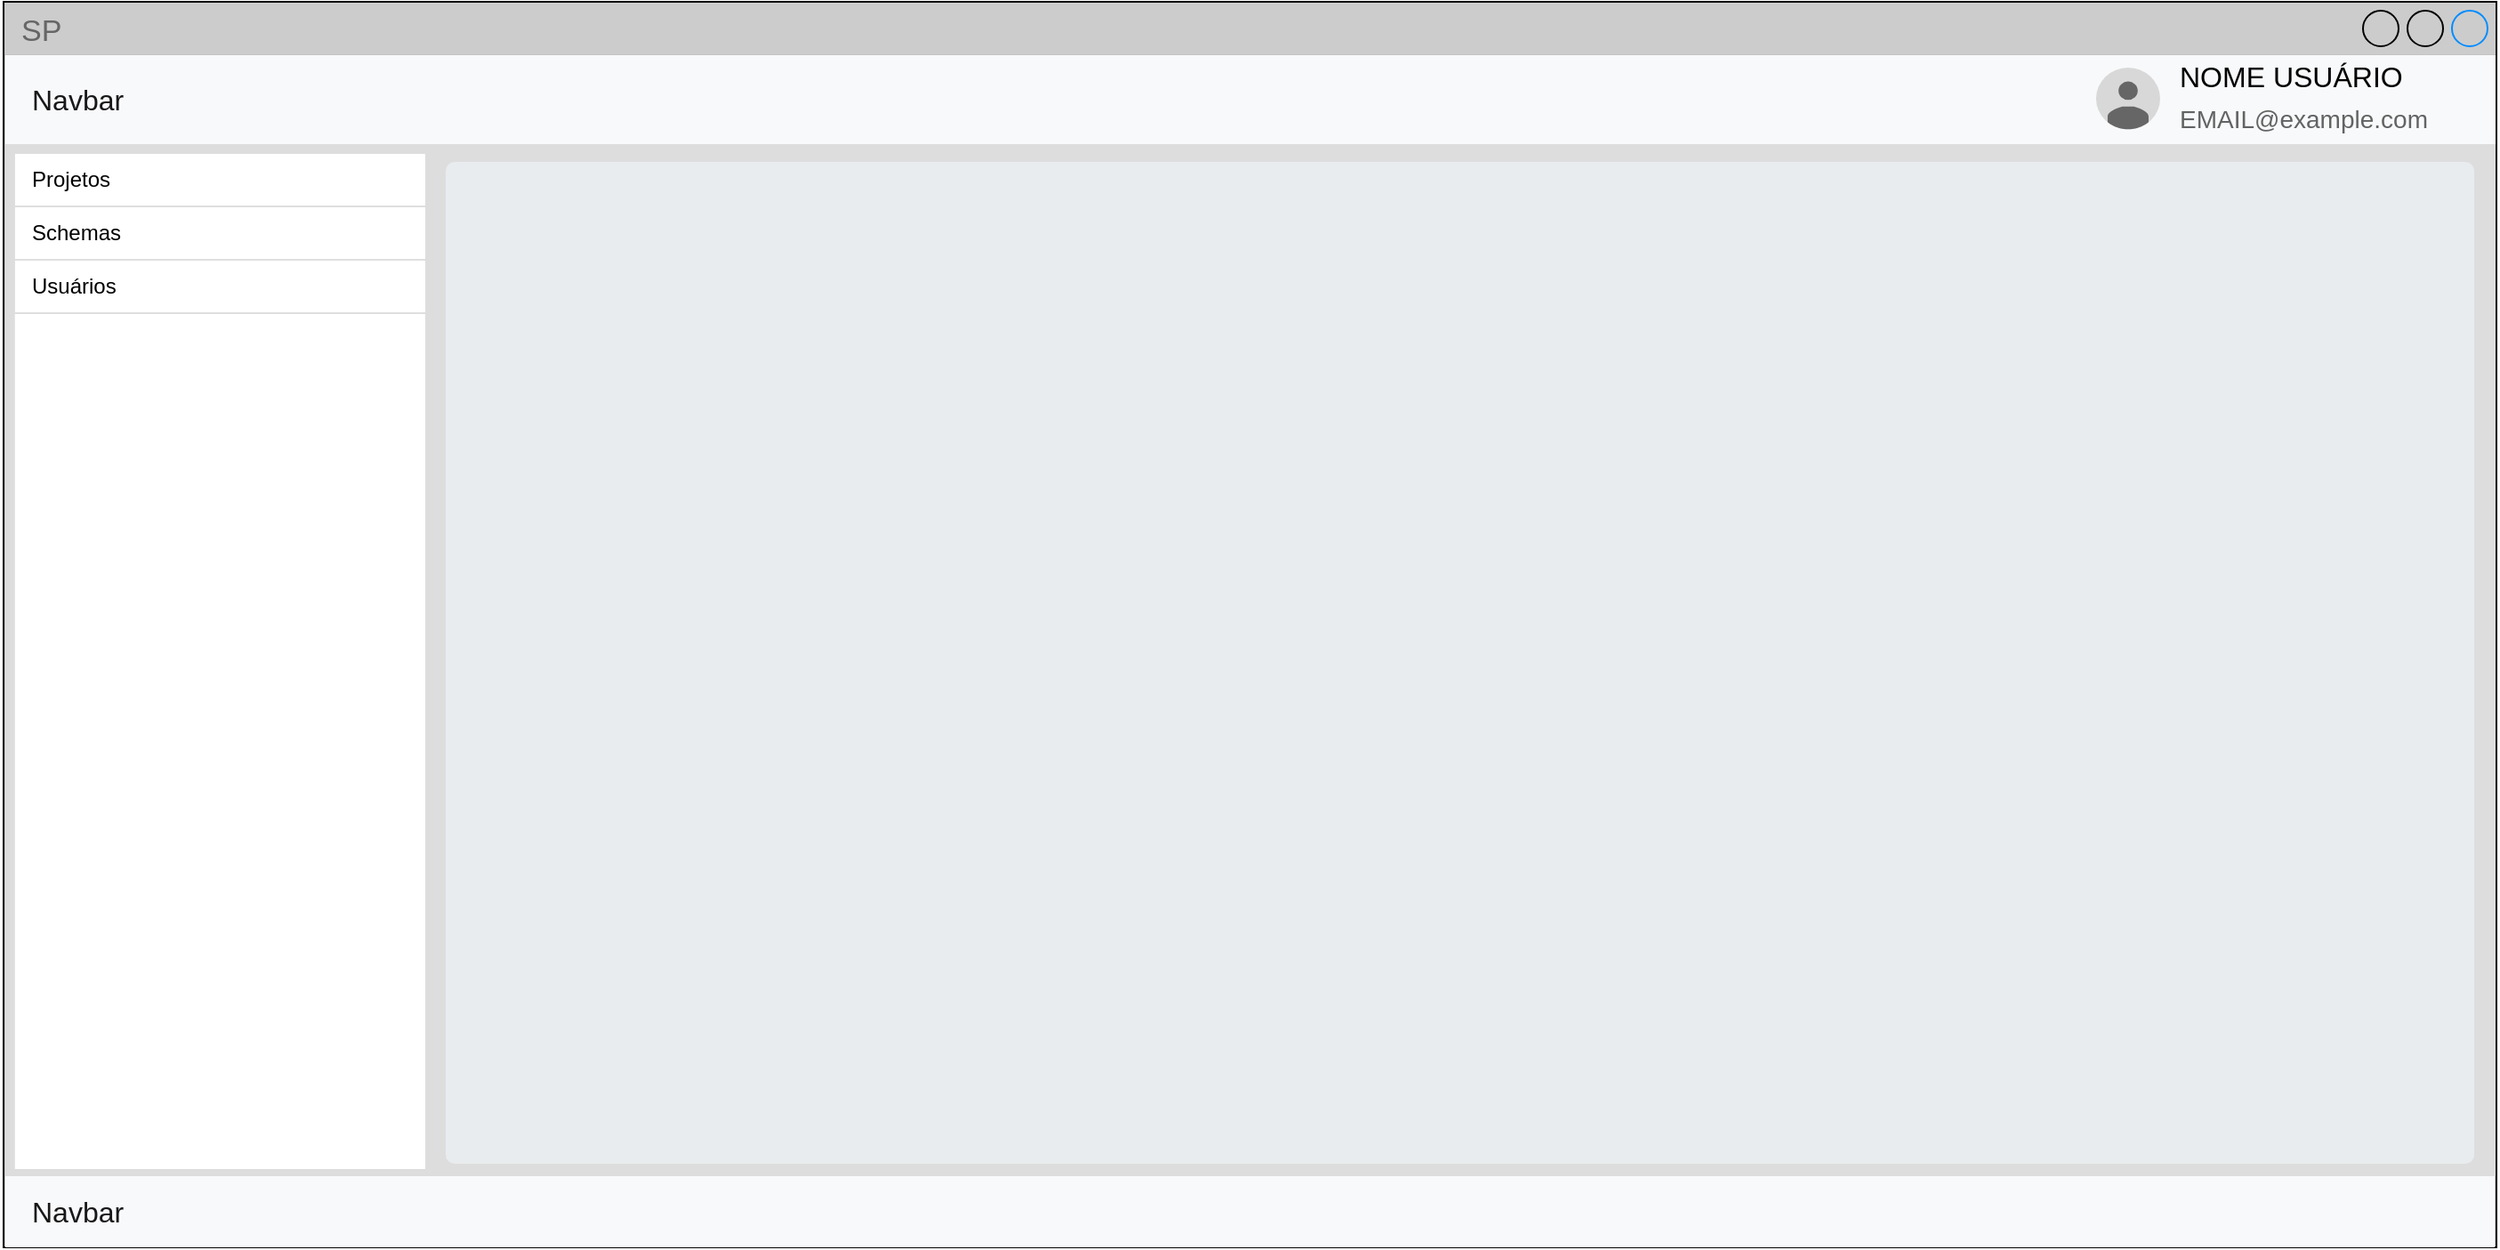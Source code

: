 <mxfile version="22.1.17" type="github" pages="4">
  <diagram name="Página Principal" id="_innlUNYkD_pxCBl8Joa">
    <mxGraphModel dx="1659" dy="697" grid="1" gridSize="10" guides="1" tooltips="1" connect="1" arrows="1" fold="1" page="0" pageScale="1" pageWidth="827" pageHeight="1169" math="0" shadow="0">
      <root>
        <mxCell id="0" />
        <mxCell id="1" parent="0" />
        <mxCell id="8hbP4HvkA4TKJsxGj6SK-34" value="SP&lt;br&gt;" style="strokeWidth=1;shadow=0;dashed=0;align=center;html=1;shape=mxgraph.mockup.containers.window;align=left;verticalAlign=top;spacingLeft=8;strokeColor2=#008cff;strokeColor3=#c4c4c4;fontColor=#666666;mainText=;fontSize=17;labelBackgroundColor=none;whiteSpace=wrap;fillColor=#CCCCCC;strokeColor=default;movable=1;resizable=1;rotatable=1;deletable=1;editable=1;locked=0;connectable=1;" parent="1" vertex="1">
          <mxGeometry x="-330" y="30" width="1401" height="700" as="geometry" />
        </mxCell>
        <mxCell id="8hbP4HvkA4TKJsxGj6SK-43" value="Navbar" style="html=1;shadow=0;dashed=0;fillColor=#F8F9FA;strokeColor=none;fontSize=16;fontColor=#181819;align=left;spacing=15;fillStyle=auto;strokeWidth=28;movable=1;resizable=1;rotatable=1;deletable=1;editable=1;locked=0;connectable=1;" parent="1" vertex="1">
          <mxGeometry x="-329" y="60" width="1399.5" height="50" as="geometry" />
        </mxCell>
        <mxCell id="8hbP4HvkA4TKJsxGj6SK-46" value="Navbar" style="html=1;shadow=0;dashed=0;fillColor=#F8F9FA;strokeColor=none;fontSize=16;fontColor=#181819;align=left;spacing=15;fillStyle=auto;movable=1;resizable=1;rotatable=1;deletable=1;editable=1;locked=0;connectable=1;" parent="1" vertex="1">
          <mxGeometry x="-329" y="690" width="1399" height="40" as="geometry" />
        </mxCell>
        <mxCell id="86xsszOPzQ_2zuVoXFQx-23" value="" style="html=1;shadow=0;dashed=0;shape=mxgraph.bootstrap.rrect;rSize=0;strokeColor=#DFDFDF;html=1;whiteSpace=wrap;fillColor=#FFFFFF;fontColor=#000000;strokeWidth=0;movable=1;resizable=1;rotatable=1;deletable=1;editable=1;locked=0;connectable=1;" parent="1" vertex="1">
          <mxGeometry x="-324" y="115" width="231.5" height="571" as="geometry" />
        </mxCell>
        <mxCell id="86xsszOPzQ_2zuVoXFQx-24" value="Projetos" style="strokeColor=inherit;fillColor=inherit;gradientColor=inherit;fontColor=inherit;html=1;shadow=0;dashed=0;shape=mxgraph.bootstrap.topButton;rSize=0;perimeter=none;whiteSpace=wrap;resizeWidth=1;align=left;spacing=10;movable=1;resizable=1;rotatable=1;deletable=1;editable=1;locked=0;connectable=1;" parent="86xsszOPzQ_2zuVoXFQx-23" vertex="1">
          <mxGeometry width="231.5" height="30" relative="1" as="geometry" />
        </mxCell>
        <mxCell id="86xsszOPzQ_2zuVoXFQx-25" value="Schemas" style="strokeColor=inherit;fillColor=inherit;gradientColor=inherit;fontColor=inherit;html=1;shadow=0;dashed=0;perimeter=none;whiteSpace=wrap;resizeWidth=1;align=left;spacing=10;movable=1;resizable=1;rotatable=1;deletable=1;editable=1;locked=0;connectable=1;" parent="86xsszOPzQ_2zuVoXFQx-23" vertex="1">
          <mxGeometry width="231.5" height="30" relative="1" as="geometry">
            <mxPoint y="30" as="offset" />
          </mxGeometry>
        </mxCell>
        <mxCell id="LtPWzaj-hzYsC8944m-y-1" value="Usuários" style="strokeColor=inherit;fillColor=inherit;gradientColor=inherit;fontColor=inherit;html=1;shadow=0;dashed=0;perimeter=none;whiteSpace=wrap;resizeWidth=1;align=left;spacing=10;movable=1;resizable=1;rotatable=1;deletable=1;editable=1;locked=0;connectable=1;" parent="86xsszOPzQ_2zuVoXFQx-23" vertex="1">
          <mxGeometry y="60" width="231.5" height="30" as="geometry" />
        </mxCell>
        <mxCell id="86xsszOPzQ_2zuVoXFQx-29" value="" style="shape=line;strokeColor=#dddddd;resizeWidth=1;strokeWidth=4;gradientColor=none;gradientDirection=north;labelPadding=0;direction=east;fixDash=0;movable=1;resizable=1;rotatable=1;deletable=1;editable=1;locked=0;connectable=1;" parent="1" vertex="1">
          <mxGeometry x="-329" y="683" width="240" height="10" as="geometry" />
        </mxCell>
        <mxCell id="86xsszOPzQ_2zuVoXFQx-36" value="" style="shape=line;strokeColor=default;resizeWidth=1;strokeWidth=1;gradientColor=none;gradientDirection=north;labelPadding=0;direction=east;fixDash=0;movable=1;resizable=1;rotatable=1;deletable=1;editable=1;locked=0;connectable=1;" parent="1" vertex="1">
          <mxGeometry x="-330.5" y="58" width="1" height="4" as="geometry" />
        </mxCell>
        <mxCell id="86xsszOPzQ_2zuVoXFQx-37" value="" style="shape=line;strokeColor=default;resizeWidth=1;strokeWidth=1;gradientColor=none;gradientDirection=north;labelPadding=0;direction=east;fixDash=0;movable=1;resizable=1;rotatable=1;deletable=1;editable=1;locked=0;connectable=1;" parent="1" vertex="1">
          <mxGeometry x="1070.5" y="58" width="1" height="4" as="geometry" />
        </mxCell>
        <mxCell id="86xsszOPzQ_2zuVoXFQx-8" value="" style="shape=line;strokeColor=#DDDDDD;resizeWidth=1;strokeWidth=5;gradientColor=none;gradientDirection=north;labelPadding=0;direction=east;fixDash=0;fillColor=#DDDDDD;movable=1;resizable=1;rotatable=1;deletable=1;editable=1;locked=0;connectable=1;" parent="1" vertex="1">
          <mxGeometry x="-329" y="110" width="241" height="5" as="geometry" />
        </mxCell>
        <mxCell id="pD7XZsRiSOlmIq55k2k5-1" value="" style="shape=rect;fillColor=#DDDDDD;strokeColor=none;shadow=0;perimeter=rectanglePerimeter;align=center;movable=1;resizable=1;rotatable=1;deletable=1;editable=1;locked=0;connectable=1;" parent="1" vertex="1">
          <mxGeometry x="-93" y="110" width="1163.5" height="580" as="geometry" />
        </mxCell>
        <mxCell id="86xsszOPzQ_2zuVoXFQx-33" value="" style="html=1;shadow=0;dashed=0;shape=mxgraph.bootstrap.rrect;rSize=5;strokeColor=none;html=1;whiteSpace=wrap;fillColor=#E9ECEF;fontColor=#474E4F;align=center;spacing=15;fontSize=14;verticalAlign=middle;spacingTop=40;movable=1;resizable=1;rotatable=1;deletable=1;editable=1;locked=0;connectable=1;container=0;" parent="1" vertex="1">
          <mxGeometry x="-81.5" y="120" width="1140" height="563" as="geometry" />
        </mxCell>
        <mxCell id="pD7XZsRiSOlmIq55k2k5-36" value="" style="shape=line;strokeColor=#DDDDDD;resizeWidth=1;strokeWidth=5;gradientColor=none;gradientDirection=north;labelPadding=0;direction=east;fixDash=0;fillColor=#DDDDDD;rotation=90;movable=1;resizable=1;rotatable=1;deletable=1;editable=1;locked=0;connectable=1;" parent="1" vertex="1">
          <mxGeometry x="-612.18" y="398.19" width="571.37" height="5" as="geometry" />
        </mxCell>
        <mxCell id="pD7XZsRiSOlmIq55k2k5-95" value="" style="dashed=0;shape=rect;strokeColor=none;fillColor=#F8F9FA;whiteSpace=wrap;html=1;movable=1;resizable=1;rotatable=1;deletable=1;editable=1;locked=0;connectable=1;" parent="1" vertex="1">
          <mxGeometry x="836" y="60" width="234" height="50" as="geometry" />
        </mxCell>
        <mxCell id="pD7XZsRiSOlmIq55k2k5-96" value="" style="dashed=0;shape=mxgraph.gmdl.user;strokeColor=none;fillColor=#666666;movable=1;resizable=1;rotatable=1;deletable=1;editable=1;locked=0;connectable=1;" parent="pD7XZsRiSOlmIq55k2k5-95" vertex="1">
          <mxGeometry y="0.5" width="36" height="36" relative="1" as="geometry">
            <mxPoint x="10" y="-18" as="offset" />
          </mxGeometry>
        </mxCell>
        <mxCell id="pD7XZsRiSOlmIq55k2k5-97" value="&lt;font color=&quot;#000000&quot;&gt;NOME USUÁRIO&lt;/font&gt;" style="text;fontSize=16;fontColor=#ffffff;spacingTop=-3;verticalAlign=bottom;spacingLeft=55;whiteSpace=wrap;html=1;movable=1;resizable=1;rotatable=1;deletable=1;editable=1;locked=0;connectable=1;" parent="pD7XZsRiSOlmIq55k2k5-95" vertex="1">
          <mxGeometry y="2.778" width="234" height="20.833" as="geometry" />
        </mxCell>
        <mxCell id="pD7XZsRiSOlmIq55k2k5-98" value="&lt;font color=&quot;#000000&quot;&gt;EMAIL@example.com&lt;/font&gt;" style="text;fontSize=14;fontColor=#ffffff;spacingTop=-3;verticalAlign=top;textOpacity=60;spacingLeft=55;whiteSpace=wrap;html=1;movable=1;resizable=1;rotatable=1;deletable=1;editable=1;locked=0;connectable=1;" parent="pD7XZsRiSOlmIq55k2k5-95" vertex="1">
          <mxGeometry y="23.611" width="234" height="20.833" as="geometry" />
        </mxCell>
      </root>
    </mxGraphModel>
  </diagram>
  <diagram id="0dmyDxiw3CQqHXLfFbll" name="Usuários">
    <mxGraphModel dx="2668" dy="697" grid="1" gridSize="10" guides="1" tooltips="1" connect="1" arrows="1" fold="1" page="1" pageScale="1" pageWidth="827" pageHeight="1169" math="0" shadow="0">
      <root>
        <mxCell id="0" />
        <mxCell id="1" parent="0" />
        <mxCell id="Ky2FWPVNGnsCgK8AmJgJ-1" value="SP&lt;br&gt;" style="strokeWidth=1;shadow=0;dashed=0;align=center;html=1;shape=mxgraph.mockup.containers.window;align=left;verticalAlign=top;spacingLeft=8;strokeColor2=#008cff;strokeColor3=#c4c4c4;fontColor=#666666;mainText=;fontSize=17;labelBackgroundColor=none;whiteSpace=wrap;fillColor=#CCCCCC;strokeColor=default;movable=0;resizable=0;rotatable=0;deletable=0;editable=0;locked=1;connectable=0;" parent="1" vertex="1">
          <mxGeometry x="-330" y="30" width="1401" height="700" as="geometry" />
        </mxCell>
        <mxCell id="Ky2FWPVNGnsCgK8AmJgJ-2" value="Navbar" style="html=1;shadow=0;dashed=0;fillColor=#F8F9FA;strokeColor=none;fontSize=16;fontColor=#181819;align=left;spacing=15;fillStyle=auto;strokeWidth=28;movable=0;resizable=0;rotatable=0;deletable=0;editable=0;locked=1;connectable=0;" parent="1" vertex="1">
          <mxGeometry x="-329" y="60" width="1399.5" height="50" as="geometry" />
        </mxCell>
        <mxCell id="Ky2FWPVNGnsCgK8AmJgJ-3" value="Navbar" style="html=1;shadow=0;dashed=0;fillColor=#F8F9FA;strokeColor=none;fontSize=16;fontColor=#181819;align=left;spacing=15;fillStyle=auto;movable=0;resizable=0;rotatable=0;deletable=0;editable=0;locked=1;connectable=0;" parent="1" vertex="1">
          <mxGeometry x="-329" y="690" width="1399" height="40" as="geometry" />
        </mxCell>
        <mxCell id="Ky2FWPVNGnsCgK8AmJgJ-4" value="" style="html=1;shadow=0;dashed=0;shape=mxgraph.bootstrap.rrect;rSize=0;strokeColor=#DFDFDF;html=1;whiteSpace=wrap;fillColor=#FFFFFF;fontColor=#000000;strokeWidth=0;movable=0;resizable=0;rotatable=0;deletable=0;editable=0;locked=1;connectable=0;" parent="1" vertex="1">
          <mxGeometry x="-324" y="115" width="231.5" height="571" as="geometry" />
        </mxCell>
        <mxCell id="Ky2FWPVNGnsCgK8AmJgJ-5" value="Projetos" style="strokeColor=inherit;fillColor=inherit;gradientColor=inherit;fontColor=inherit;html=1;shadow=0;dashed=0;shape=mxgraph.bootstrap.topButton;rSize=0;perimeter=none;whiteSpace=wrap;resizeWidth=1;align=left;spacing=10;movable=0;resizable=0;rotatable=0;deletable=0;editable=0;locked=1;connectable=0;" parent="Ky2FWPVNGnsCgK8AmJgJ-4" vertex="1">
          <mxGeometry width="231.5" height="30" relative="1" as="geometry" />
        </mxCell>
        <mxCell id="Ky2FWPVNGnsCgK8AmJgJ-6" value="Schemas" style="strokeColor=inherit;fillColor=inherit;gradientColor=inherit;fontColor=inherit;html=1;shadow=0;dashed=0;perimeter=none;whiteSpace=wrap;resizeWidth=1;align=left;spacing=10;movable=0;resizable=0;rotatable=0;deletable=0;editable=0;locked=1;connectable=0;" parent="Ky2FWPVNGnsCgK8AmJgJ-4" vertex="1">
          <mxGeometry width="231.5" height="30" relative="1" as="geometry">
            <mxPoint y="30" as="offset" />
          </mxGeometry>
        </mxCell>
        <mxCell id="Ky2FWPVNGnsCgK8AmJgJ-7" value="Usuários" style="strokeColor=inherit;fillColor=inherit;gradientColor=inherit;fontColor=inherit;html=1;shadow=0;dashed=0;perimeter=none;whiteSpace=wrap;resizeWidth=1;align=left;spacing=10;movable=0;resizable=0;rotatable=0;deletable=0;editable=0;locked=1;connectable=0;" parent="Ky2FWPVNGnsCgK8AmJgJ-4" vertex="1">
          <mxGeometry y="60" width="231.5" height="30" as="geometry" />
        </mxCell>
        <mxCell id="Ky2FWPVNGnsCgK8AmJgJ-8" value="" style="shape=line;strokeColor=#dddddd;resizeWidth=1;strokeWidth=4;gradientColor=none;gradientDirection=north;labelPadding=0;direction=east;fixDash=0;movable=0;resizable=0;rotatable=0;deletable=0;editable=0;locked=1;connectable=0;" parent="1" vertex="1">
          <mxGeometry x="-329" y="683" width="240" height="10" as="geometry" />
        </mxCell>
        <mxCell id="Ky2FWPVNGnsCgK8AmJgJ-9" value="" style="shape=line;strokeColor=default;resizeWidth=1;strokeWidth=1;gradientColor=none;gradientDirection=north;labelPadding=0;direction=east;fixDash=0;movable=0;resizable=0;rotatable=0;deletable=0;editable=0;locked=1;connectable=0;" parent="1" vertex="1">
          <mxGeometry x="-330.5" y="58" width="1" height="4" as="geometry" />
        </mxCell>
        <mxCell id="Ky2FWPVNGnsCgK8AmJgJ-10" value="" style="shape=line;strokeColor=default;resizeWidth=1;strokeWidth=1;gradientColor=none;gradientDirection=north;labelPadding=0;direction=east;fixDash=0;movable=0;resizable=0;rotatable=0;deletable=0;editable=0;locked=1;connectable=0;" parent="1" vertex="1">
          <mxGeometry x="1070.5" y="58" width="1" height="4" as="geometry" />
        </mxCell>
        <mxCell id="Ky2FWPVNGnsCgK8AmJgJ-11" value="" style="shape=line;strokeColor=#DDDDDD;resizeWidth=1;strokeWidth=5;gradientColor=none;gradientDirection=north;labelPadding=0;direction=east;fixDash=0;fillColor=#DDDDDD;movable=0;resizable=0;rotatable=0;deletable=0;editable=0;locked=1;connectable=0;" parent="1" vertex="1">
          <mxGeometry x="-329" y="110" width="241" height="5" as="geometry" />
        </mxCell>
        <mxCell id="Ky2FWPVNGnsCgK8AmJgJ-12" value="" style="shape=rect;fillColor=#DDDDDD;strokeColor=none;shadow=0;perimeter=rectanglePerimeter;align=center;movable=0;resizable=0;rotatable=0;deletable=0;editable=0;locked=1;connectable=0;" parent="1" vertex="1">
          <mxGeometry x="-93" y="110" width="1163.5" height="580" as="geometry" />
        </mxCell>
        <mxCell id="Ky2FWPVNGnsCgK8AmJgJ-13" value="" style="html=1;shadow=0;dashed=0;shape=mxgraph.bootstrap.rrect;rSize=5;strokeColor=none;html=1;whiteSpace=wrap;fillColor=#E9ECEF;fontColor=#474E4F;align=center;spacing=15;fontSize=14;verticalAlign=middle;spacingTop=40;movable=0;resizable=0;rotatable=0;deletable=0;editable=0;locked=1;connectable=0;container=0;" parent="1" vertex="1">
          <mxGeometry x="-81.5" y="120" width="1140" height="563" as="geometry" />
        </mxCell>
        <mxCell id="Ky2FWPVNGnsCgK8AmJgJ-14" value="" style="shape=line;strokeColor=#DDDDDD;resizeWidth=1;strokeWidth=5;gradientColor=none;gradientDirection=north;labelPadding=0;direction=east;fixDash=0;fillColor=#DDDDDD;rotation=90;movable=0;resizable=0;rotatable=0;deletable=0;editable=0;locked=1;connectable=0;" parent="1" vertex="1">
          <mxGeometry x="-612.18" y="398.19" width="571.37" height="5" as="geometry" />
        </mxCell>
        <mxCell id="Ky2FWPVNGnsCgK8AmJgJ-15" value="" style="dashed=0;shape=rect;strokeColor=none;fillColor=#F8F9FA;whiteSpace=wrap;html=1;movable=0;resizable=0;rotatable=0;deletable=0;editable=0;locked=1;connectable=0;" parent="1" vertex="1">
          <mxGeometry x="836" y="60" width="234" height="50" as="geometry" />
        </mxCell>
        <mxCell id="Ky2FWPVNGnsCgK8AmJgJ-16" value="" style="dashed=0;shape=mxgraph.gmdl.user;strokeColor=none;fillColor=#666666;movable=0;resizable=0;rotatable=0;deletable=0;editable=0;locked=1;connectable=0;" parent="Ky2FWPVNGnsCgK8AmJgJ-15" vertex="1">
          <mxGeometry y="0.5" width="36" height="36" relative="1" as="geometry">
            <mxPoint x="10" y="-18" as="offset" />
          </mxGeometry>
        </mxCell>
        <mxCell id="Ky2FWPVNGnsCgK8AmJgJ-17" value="&lt;font color=&quot;#000000&quot;&gt;NOME USUÁRIO&lt;/font&gt;" style="text;fontSize=16;fontColor=#ffffff;spacingTop=-3;verticalAlign=bottom;spacingLeft=55;whiteSpace=wrap;html=1;movable=0;resizable=0;rotatable=0;deletable=0;editable=0;locked=1;connectable=0;" parent="Ky2FWPVNGnsCgK8AmJgJ-15" vertex="1">
          <mxGeometry y="2.778" width="234" height="20.833" as="geometry" />
        </mxCell>
        <mxCell id="Ky2FWPVNGnsCgK8AmJgJ-18" value="&lt;font color=&quot;#000000&quot;&gt;EMAIL@example.com&lt;/font&gt;" style="text;fontSize=14;fontColor=#ffffff;spacingTop=-3;verticalAlign=top;textOpacity=60;spacingLeft=55;whiteSpace=wrap;html=1;movable=0;resizable=0;rotatable=0;deletable=0;editable=0;locked=1;connectable=0;" parent="Ky2FWPVNGnsCgK8AmJgJ-15" vertex="1">
          <mxGeometry y="23.611" width="234" height="20.833" as="geometry" />
        </mxCell>
        <mxCell id="Q5kZ3ujrOBiedumwcwT2-1" value="SP&lt;br&gt;" style="strokeWidth=1;shadow=0;dashed=0;align=center;html=1;shape=mxgraph.mockup.containers.window;align=left;verticalAlign=top;spacingLeft=8;strokeColor2=#008cff;strokeColor3=#c4c4c4;fontColor=#666666;mainText=;fontSize=17;labelBackgroundColor=none;whiteSpace=wrap;fillColor=#CCCCCC;strokeColor=default;movable=0;resizable=0;rotatable=0;deletable=0;editable=0;locked=1;connectable=0;" parent="1" vertex="1">
          <mxGeometry x="-332" y="770" width="1401" height="700" as="geometry" />
        </mxCell>
        <mxCell id="Q5kZ3ujrOBiedumwcwT2-2" value="Navbar" style="html=1;shadow=0;dashed=0;fillColor=#F8F9FA;strokeColor=none;fontSize=16;fontColor=#181819;align=left;spacing=15;fillStyle=auto;strokeWidth=28;movable=0;resizable=0;rotatable=0;deletable=0;editable=0;locked=1;connectable=0;" parent="1" vertex="1">
          <mxGeometry x="-331" y="800" width="1399.5" height="50" as="geometry" />
        </mxCell>
        <mxCell id="Q5kZ3ujrOBiedumwcwT2-3" value="Navbar" style="html=1;shadow=0;dashed=0;fillColor=#F8F9FA;strokeColor=none;fontSize=16;fontColor=#181819;align=left;spacing=15;fillStyle=auto;movable=0;resizable=0;rotatable=0;deletable=0;editable=0;locked=1;connectable=0;" parent="1" vertex="1">
          <mxGeometry x="-331" y="1430" width="1399" height="40" as="geometry" />
        </mxCell>
        <mxCell id="Q5kZ3ujrOBiedumwcwT2-4" value="" style="html=1;shadow=0;dashed=0;shape=mxgraph.bootstrap.rrect;rSize=0;strokeColor=#DFDFDF;html=1;whiteSpace=wrap;fillColor=#FFFFFF;fontColor=#000000;strokeWidth=0;movable=0;resizable=0;rotatable=0;deletable=0;editable=0;locked=1;connectable=0;" parent="1" vertex="1">
          <mxGeometry x="-326" y="855" width="231.5" height="571" as="geometry" />
        </mxCell>
        <mxCell id="Q5kZ3ujrOBiedumwcwT2-5" value="Projetos" style="strokeColor=inherit;fillColor=inherit;gradientColor=inherit;fontColor=inherit;html=1;shadow=0;dashed=0;shape=mxgraph.bootstrap.topButton;rSize=0;perimeter=none;whiteSpace=wrap;resizeWidth=1;align=left;spacing=10;movable=0;resizable=0;rotatable=0;deletable=0;editable=0;locked=1;connectable=0;" parent="Q5kZ3ujrOBiedumwcwT2-4" vertex="1">
          <mxGeometry width="231.5" height="30" relative="1" as="geometry" />
        </mxCell>
        <mxCell id="Q5kZ3ujrOBiedumwcwT2-6" value="Schemas" style="strokeColor=inherit;fillColor=inherit;gradientColor=inherit;fontColor=inherit;html=1;shadow=0;dashed=0;perimeter=none;whiteSpace=wrap;resizeWidth=1;align=left;spacing=10;movable=0;resizable=0;rotatable=0;deletable=0;editable=0;locked=1;connectable=0;" parent="Q5kZ3ujrOBiedumwcwT2-4" vertex="1">
          <mxGeometry width="231.5" height="30" relative="1" as="geometry">
            <mxPoint y="30" as="offset" />
          </mxGeometry>
        </mxCell>
        <mxCell id="Q5kZ3ujrOBiedumwcwT2-7" value="Usuários" style="strokeColor=inherit;fillColor=inherit;gradientColor=inherit;fontColor=inherit;html=1;shadow=0;dashed=0;perimeter=none;whiteSpace=wrap;resizeWidth=1;align=left;spacing=10;movable=0;resizable=0;rotatable=0;deletable=0;editable=0;locked=1;connectable=0;" parent="Q5kZ3ujrOBiedumwcwT2-4" vertex="1">
          <mxGeometry y="60" width="231.5" height="30" as="geometry" />
        </mxCell>
        <mxCell id="Q5kZ3ujrOBiedumwcwT2-8" value="" style="shape=line;strokeColor=#dddddd;resizeWidth=1;strokeWidth=4;gradientColor=none;gradientDirection=north;labelPadding=0;direction=east;fixDash=0;movable=0;resizable=0;rotatable=0;deletable=0;editable=0;locked=1;connectable=0;" parent="1" vertex="1">
          <mxGeometry x="-331" y="1423" width="240" height="10" as="geometry" />
        </mxCell>
        <mxCell id="Q5kZ3ujrOBiedumwcwT2-9" value="" style="shape=line;strokeColor=default;resizeWidth=1;strokeWidth=1;gradientColor=none;gradientDirection=north;labelPadding=0;direction=east;fixDash=0;movable=0;resizable=0;rotatable=0;deletable=0;editable=0;locked=1;connectable=0;" parent="1" vertex="1">
          <mxGeometry x="-332.5" y="798" width="1" height="4" as="geometry" />
        </mxCell>
        <mxCell id="Q5kZ3ujrOBiedumwcwT2-10" value="" style="shape=line;strokeColor=default;resizeWidth=1;strokeWidth=1;gradientColor=none;gradientDirection=north;labelPadding=0;direction=east;fixDash=0;movable=0;resizable=0;rotatable=0;deletable=0;editable=0;locked=1;connectable=0;" parent="1" vertex="1">
          <mxGeometry x="1068.5" y="798" width="1" height="4" as="geometry" />
        </mxCell>
        <mxCell id="Q5kZ3ujrOBiedumwcwT2-11" value="" style="shape=line;strokeColor=#DDDDDD;resizeWidth=1;strokeWidth=5;gradientColor=none;gradientDirection=north;labelPadding=0;direction=east;fixDash=0;fillColor=#DDDDDD;movable=0;resizable=0;rotatable=0;deletable=0;editable=0;locked=1;connectable=0;" parent="1" vertex="1">
          <mxGeometry x="-331" y="850" width="241" height="5" as="geometry" />
        </mxCell>
        <mxCell id="Q5kZ3ujrOBiedumwcwT2-12" value="" style="shape=rect;fillColor=#DDDDDD;strokeColor=none;shadow=0;perimeter=rectanglePerimeter;align=center;movable=0;resizable=0;rotatable=0;deletable=0;editable=0;locked=1;connectable=0;" parent="1" vertex="1">
          <mxGeometry x="-95" y="850" width="1163.5" height="580" as="geometry" />
        </mxCell>
        <mxCell id="Q5kZ3ujrOBiedumwcwT2-13" value="" style="html=1;shadow=0;dashed=0;shape=mxgraph.bootstrap.rrect;rSize=5;strokeColor=none;html=1;whiteSpace=wrap;fillColor=#E9ECEF;fontColor=#474E4F;align=center;spacing=15;fontSize=14;verticalAlign=middle;spacingTop=40;movable=0;resizable=0;rotatable=0;deletable=0;editable=0;locked=1;connectable=0;container=0;" parent="1" vertex="1">
          <mxGeometry x="-83.5" y="860" width="1140" height="563" as="geometry" />
        </mxCell>
        <mxCell id="Q5kZ3ujrOBiedumwcwT2-14" value="" style="shape=line;strokeColor=#DDDDDD;resizeWidth=1;strokeWidth=5;gradientColor=none;gradientDirection=north;labelPadding=0;direction=east;fixDash=0;fillColor=#DDDDDD;rotation=90;movable=0;resizable=0;rotatable=0;deletable=0;editable=0;locked=1;connectable=0;" parent="1" vertex="1">
          <mxGeometry x="-614.18" y="1138.19" width="571.37" height="5" as="geometry" />
        </mxCell>
        <mxCell id="Q5kZ3ujrOBiedumwcwT2-15" value="" style="dashed=0;shape=rect;strokeColor=none;fillColor=#F8F9FA;whiteSpace=wrap;html=1;movable=0;resizable=0;rotatable=0;deletable=0;editable=0;locked=1;connectable=0;" parent="1" vertex="1">
          <mxGeometry x="834" y="800" width="234" height="50" as="geometry" />
        </mxCell>
        <mxCell id="Q5kZ3ujrOBiedumwcwT2-16" value="" style="dashed=0;shape=mxgraph.gmdl.user;strokeColor=none;fillColor=#666666;movable=0;resizable=0;rotatable=0;deletable=0;editable=0;locked=1;connectable=0;" parent="Q5kZ3ujrOBiedumwcwT2-15" vertex="1">
          <mxGeometry y="0.5" width="36" height="36" relative="1" as="geometry">
            <mxPoint x="10" y="-18" as="offset" />
          </mxGeometry>
        </mxCell>
        <mxCell id="Q5kZ3ujrOBiedumwcwT2-17" value="&lt;font color=&quot;#000000&quot;&gt;NOME USUÁRIO&lt;/font&gt;" style="text;fontSize=16;fontColor=#ffffff;spacingTop=-3;verticalAlign=bottom;spacingLeft=55;whiteSpace=wrap;html=1;movable=0;resizable=0;rotatable=0;deletable=0;editable=0;locked=1;connectable=0;" parent="Q5kZ3ujrOBiedumwcwT2-15" vertex="1">
          <mxGeometry y="2.778" width="234" height="20.833" as="geometry" />
        </mxCell>
        <mxCell id="Q5kZ3ujrOBiedumwcwT2-18" value="&lt;font color=&quot;#000000&quot;&gt;EMAIL@example.com&lt;/font&gt;" style="text;fontSize=14;fontColor=#ffffff;spacingTop=-3;verticalAlign=top;textOpacity=60;spacingLeft=55;whiteSpace=wrap;html=1;movable=0;resizable=0;rotatable=0;deletable=0;editable=0;locked=1;connectable=0;" parent="Q5kZ3ujrOBiedumwcwT2-15" vertex="1">
          <mxGeometry y="23.611" width="234" height="20.833" as="geometry" />
        </mxCell>
        <mxCell id="u_MWUJkZEsgFYnTlW_Jv-1" value="Assets" style="childLayout=tableLayout;recursiveResize=0;strokeColor=#98bf21;fillColor=#A7C942;shadow=1;movable=0;resizable=0;rotatable=0;deletable=0;editable=0;locked=1;connectable=0;" parent="1" vertex="1">
          <mxGeometry x="86" y="270" width="656" height="219" as="geometry" />
        </mxCell>
        <mxCell id="u_MWUJkZEsgFYnTlW_Jv-2" style="shape=tableRow;horizontal=0;startSize=0;swimlaneHead=0;swimlaneBody=0;top=0;left=0;bottom=0;right=0;dropTarget=0;collapsible=0;recursiveResize=0;expand=0;fontStyle=0;fillColor=#526CEB;strokeColor=#36393d;movable=0;resizable=0;rotatable=0;deletable=0;editable=0;locked=1;connectable=0;" parent="u_MWUJkZEsgFYnTlW_Jv-1" vertex="1">
          <mxGeometry width="656" height="30" as="geometry" />
        </mxCell>
        <mxCell id="u_MWUJkZEsgFYnTlW_Jv-3" value="" style="connectable=0;recursiveResize=0;align=center;fontStyle=1;html=1;fillColor=#f9f7ed;strokeColor=#36393d;movable=0;resizable=0;rotatable=0;deletable=0;editable=0;locked=1;" parent="u_MWUJkZEsgFYnTlW_Jv-2" vertex="1">
          <mxGeometry width="50" height="30" as="geometry">
            <mxRectangle width="50" height="30" as="alternateBounds" />
          </mxGeometry>
        </mxCell>
        <mxCell id="u_MWUJkZEsgFYnTlW_Jv-4" value="ID" style="connectable=0;recursiveResize=0;align=center;fontStyle=1;html=1;fillColor=#f9f7ed;strokeColor=#36393d;movable=0;resizable=0;rotatable=0;deletable=0;editable=0;locked=1;" parent="u_MWUJkZEsgFYnTlW_Jv-2" vertex="1">
          <mxGeometry x="50" width="153" height="30" as="geometry">
            <mxRectangle width="153" height="30" as="alternateBounds" />
          </mxGeometry>
        </mxCell>
        <mxCell id="u_MWUJkZEsgFYnTlW_Jv-5" value="Nome Usuário" style="connectable=0;recursiveResize=0;align=center;fontStyle=1;html=1;fillColor=#f9f7ed;strokeColor=#36393d;movable=0;resizable=0;rotatable=0;deletable=0;editable=0;locked=1;" parent="u_MWUJkZEsgFYnTlW_Jv-2" vertex="1">
          <mxGeometry x="203" width="149" height="30" as="geometry">
            <mxRectangle width="149" height="30" as="alternateBounds" />
          </mxGeometry>
        </mxCell>
        <mxCell id="u_MWUJkZEsgFYnTlW_Jv-6" value="Email" style="connectable=0;recursiveResize=0;align=center;fontStyle=1;html=1;fillColor=#f9f7ed;strokeColor=#36393d;movable=0;resizable=0;rotatable=0;deletable=0;editable=0;locked=1;" parent="u_MWUJkZEsgFYnTlW_Jv-2" vertex="1">
          <mxGeometry x="352" width="152" height="30" as="geometry">
            <mxRectangle width="152" height="30" as="alternateBounds" />
          </mxGeometry>
        </mxCell>
        <mxCell id="u_MWUJkZEsgFYnTlW_Jv-7" value="Projeto" style="connectable=0;recursiveResize=0;strokeColor=#36393d;fillColor=#f9f7ed;align=center;fontStyle=1;html=1;movable=0;resizable=0;rotatable=0;deletable=0;editable=0;locked=1;" parent="u_MWUJkZEsgFYnTlW_Jv-2" vertex="1">
          <mxGeometry x="504" width="152" height="30" as="geometry">
            <mxRectangle width="152" height="30" as="alternateBounds" />
          </mxGeometry>
        </mxCell>
        <mxCell id="u_MWUJkZEsgFYnTlW_Jv-11" value="" style="shape=tableRow;horizontal=0;startSize=0;swimlaneHead=0;swimlaneBody=0;top=0;left=0;bottom=0;right=0;dropTarget=0;collapsible=0;recursiveResize=0;expand=0;fontStyle=0;strokeColor=#666666;fillColor=#f5f5f5;fontColor=#333333;movable=0;resizable=0;rotatable=0;deletable=0;editable=0;locked=1;connectable=0;" parent="u_MWUJkZEsgFYnTlW_Jv-1" vertex="1">
          <mxGeometry y="30" width="656" height="31" as="geometry" />
        </mxCell>
        <mxCell id="u_MWUJkZEsgFYnTlW_Jv-12" style="connectable=0;recursiveResize=0;strokeColor=inherit;fillColor=inherit;align=center;whiteSpace=wrap;html=1;movable=0;resizable=0;rotatable=0;deletable=0;editable=0;locked=1;" parent="u_MWUJkZEsgFYnTlW_Jv-11" vertex="1">
          <mxGeometry width="50" height="31" as="geometry">
            <mxRectangle width="50" height="31" as="alternateBounds" />
          </mxGeometry>
        </mxCell>
        <mxCell id="u_MWUJkZEsgFYnTlW_Jv-13" value="c7adcf11-276b-49f8-9049-3e864c75c046" style="connectable=0;recursiveResize=0;strokeColor=inherit;fillColor=inherit;align=center;whiteSpace=wrap;html=1;movable=0;resizable=0;rotatable=0;deletable=0;editable=0;locked=1;" parent="u_MWUJkZEsgFYnTlW_Jv-11" vertex="1">
          <mxGeometry x="50" width="153" height="31" as="geometry">
            <mxRectangle width="153" height="31" as="alternateBounds" />
          </mxGeometry>
        </mxCell>
        <mxCell id="u_MWUJkZEsgFYnTlW_Jv-14" value="Nome 1" style="connectable=0;recursiveResize=0;strokeColor=inherit;fillColor=inherit;align=center;whiteSpace=wrap;html=1;movable=0;resizable=0;rotatable=0;deletable=0;editable=0;locked=1;" parent="u_MWUJkZEsgFYnTlW_Jv-11" vertex="1">
          <mxGeometry x="203" width="149" height="31" as="geometry">
            <mxRectangle width="149" height="31" as="alternateBounds" />
          </mxGeometry>
        </mxCell>
        <mxCell id="u_MWUJkZEsgFYnTlW_Jv-15" value="Nome1@email.com" style="connectable=0;recursiveResize=0;strokeColor=inherit;fillColor=inherit;align=center;whiteSpace=wrap;html=1;movable=0;resizable=0;rotatable=0;deletable=0;editable=0;locked=1;" parent="u_MWUJkZEsgFYnTlW_Jv-11" vertex="1">
          <mxGeometry x="352" width="152" height="31" as="geometry">
            <mxRectangle width="152" height="31" as="alternateBounds" />
          </mxGeometry>
        </mxCell>
        <mxCell id="u_MWUJkZEsgFYnTlW_Jv-16" value="Projeto 1" style="connectable=0;recursiveResize=0;strokeColor=inherit;fillColor=inherit;align=center;whiteSpace=wrap;html=1;movable=0;resizable=0;rotatable=0;deletable=0;editable=0;locked=1;" parent="u_MWUJkZEsgFYnTlW_Jv-11" vertex="1">
          <mxGeometry x="504" width="152" height="31" as="geometry">
            <mxRectangle width="152" height="31" as="alternateBounds" />
          </mxGeometry>
        </mxCell>
        <mxCell id="u_MWUJkZEsgFYnTlW_Jv-20" value="" style="shape=tableRow;horizontal=0;startSize=0;swimlaneHead=0;swimlaneBody=0;top=0;left=0;bottom=0;right=0;dropTarget=0;collapsible=0;recursiveResize=0;expand=0;fontStyle=1;strokeColor=#666666;fillColor=#f5f5f5;gradientColor=#b3b3b3;movable=0;resizable=0;rotatable=0;deletable=0;editable=0;locked=1;connectable=0;" parent="u_MWUJkZEsgFYnTlW_Jv-1" vertex="1">
          <mxGeometry y="61" width="656" height="31" as="geometry" />
        </mxCell>
        <mxCell id="u_MWUJkZEsgFYnTlW_Jv-21" style="connectable=0;recursiveResize=0;strokeColor=inherit;fillColor=inherit;whiteSpace=wrap;html=1;movable=0;resizable=0;rotatable=0;deletable=0;editable=0;locked=1;" parent="u_MWUJkZEsgFYnTlW_Jv-20" vertex="1">
          <mxGeometry width="50" height="31" as="geometry">
            <mxRectangle width="50" height="31" as="alternateBounds" />
          </mxGeometry>
        </mxCell>
        <mxCell id="u_MWUJkZEsgFYnTlW_Jv-22" value="c7adcf11-276b-49f8-9049-3e864c75c046" style="connectable=0;recursiveResize=0;strokeColor=inherit;fillColor=inherit;whiteSpace=wrap;html=1;movable=0;resizable=0;rotatable=0;deletable=0;editable=0;locked=1;" parent="u_MWUJkZEsgFYnTlW_Jv-20" vertex="1">
          <mxGeometry x="50" width="153" height="31" as="geometry">
            <mxRectangle width="153" height="31" as="alternateBounds" />
          </mxGeometry>
        </mxCell>
        <mxCell id="u_MWUJkZEsgFYnTlW_Jv-23" value="Nome 2" style="connectable=0;recursiveResize=0;strokeColor=inherit;fillColor=inherit;whiteSpace=wrap;html=1;movable=0;resizable=0;rotatable=0;deletable=0;editable=0;locked=1;" parent="u_MWUJkZEsgFYnTlW_Jv-20" vertex="1">
          <mxGeometry x="203" width="149" height="31" as="geometry">
            <mxRectangle width="149" height="31" as="alternateBounds" />
          </mxGeometry>
        </mxCell>
        <mxCell id="u_MWUJkZEsgFYnTlW_Jv-24" value="Nome2@email.com" style="connectable=0;recursiveResize=0;strokeColor=inherit;fillColor=inherit;whiteSpace=wrap;html=1;movable=0;resizable=0;rotatable=0;deletable=0;editable=0;locked=1;" parent="u_MWUJkZEsgFYnTlW_Jv-20" vertex="1">
          <mxGeometry x="352" width="152" height="31" as="geometry">
            <mxRectangle width="152" height="31" as="alternateBounds" />
          </mxGeometry>
        </mxCell>
        <mxCell id="u_MWUJkZEsgFYnTlW_Jv-25" value="Projeto 2" style="connectable=0;recursiveResize=0;strokeColor=inherit;fillColor=inherit;whiteSpace=wrap;html=1;movable=0;resizable=0;rotatable=0;deletable=0;editable=0;locked=1;" parent="u_MWUJkZEsgFYnTlW_Jv-20" vertex="1">
          <mxGeometry x="504" width="152" height="31" as="geometry">
            <mxRectangle width="152" height="31" as="alternateBounds" />
          </mxGeometry>
        </mxCell>
        <mxCell id="u_MWUJkZEsgFYnTlW_Jv-29" value="" style="shape=tableRow;horizontal=0;startSize=0;swimlaneHead=0;swimlaneBody=0;top=0;left=0;bottom=0;right=0;dropTarget=0;collapsible=0;recursiveResize=0;expand=0;fontStyle=0;strokeColor=#666666;fillColor=#f5f5f5;gradientColor=#b3b3b3;movable=0;resizable=0;rotatable=0;deletable=0;editable=0;locked=1;connectable=0;" parent="u_MWUJkZEsgFYnTlW_Jv-1" vertex="1">
          <mxGeometry y="92" width="656" height="33" as="geometry" />
        </mxCell>
        <mxCell id="u_MWUJkZEsgFYnTlW_Jv-30" style="connectable=0;recursiveResize=0;strokeColor=inherit;fillColor=inherit;fontStyle=0;align=center;whiteSpace=wrap;html=1;movable=0;resizable=0;rotatable=0;deletable=0;editable=0;locked=1;" parent="u_MWUJkZEsgFYnTlW_Jv-29" vertex="1">
          <mxGeometry width="50" height="33" as="geometry">
            <mxRectangle width="50" height="33" as="alternateBounds" />
          </mxGeometry>
        </mxCell>
        <mxCell id="u_MWUJkZEsgFYnTlW_Jv-31" value="c7adcf11-276b-49f8-9049-3e864c75c046" style="connectable=0;recursiveResize=0;strokeColor=inherit;fillColor=inherit;fontStyle=0;align=center;whiteSpace=wrap;html=1;movable=0;resizable=0;rotatable=0;deletable=0;editable=0;locked=1;" parent="u_MWUJkZEsgFYnTlW_Jv-29" vertex="1">
          <mxGeometry x="50" width="153" height="33" as="geometry">
            <mxRectangle width="153" height="33" as="alternateBounds" />
          </mxGeometry>
        </mxCell>
        <mxCell id="u_MWUJkZEsgFYnTlW_Jv-32" value="Nome 3" style="connectable=0;recursiveResize=0;strokeColor=inherit;fillColor=inherit;fontStyle=0;align=center;whiteSpace=wrap;html=1;movable=0;resizable=0;rotatable=0;deletable=0;editable=0;locked=1;" parent="u_MWUJkZEsgFYnTlW_Jv-29" vertex="1">
          <mxGeometry x="203" width="149" height="33" as="geometry">
            <mxRectangle width="149" height="33" as="alternateBounds" />
          </mxGeometry>
        </mxCell>
        <mxCell id="u_MWUJkZEsgFYnTlW_Jv-33" value="Nome3@email.com" style="connectable=0;recursiveResize=0;strokeColor=inherit;fillColor=inherit;fontStyle=0;align=center;whiteSpace=wrap;html=1;movable=0;resizable=0;rotatable=0;deletable=0;editable=0;locked=1;" parent="u_MWUJkZEsgFYnTlW_Jv-29" vertex="1">
          <mxGeometry x="352" width="152" height="33" as="geometry">
            <mxRectangle width="152" height="33" as="alternateBounds" />
          </mxGeometry>
        </mxCell>
        <mxCell id="u_MWUJkZEsgFYnTlW_Jv-34" value="Projeto 3" style="connectable=0;recursiveResize=0;strokeColor=inherit;fillColor=inherit;fontStyle=0;align=center;whiteSpace=wrap;html=1;movable=0;resizable=0;rotatable=0;deletable=0;editable=0;locked=1;" parent="u_MWUJkZEsgFYnTlW_Jv-29" vertex="1">
          <mxGeometry x="504" width="152" height="33" as="geometry">
            <mxRectangle width="152" height="33" as="alternateBounds" />
          </mxGeometry>
        </mxCell>
        <mxCell id="u_MWUJkZEsgFYnTlW_Jv-38" value="" style="shape=tableRow;horizontal=0;startSize=0;swimlaneHead=0;swimlaneBody=0;top=0;left=0;bottom=0;right=0;dropTarget=0;collapsible=0;recursiveResize=0;expand=0;fontStyle=1;strokeColor=#666666;fillColor=#f5f5f5;gradientColor=#b3b3b3;movable=0;resizable=0;rotatable=0;deletable=0;editable=0;locked=1;connectable=0;" parent="u_MWUJkZEsgFYnTlW_Jv-1" vertex="1">
          <mxGeometry y="125" width="656" height="31" as="geometry" />
        </mxCell>
        <mxCell id="u_MWUJkZEsgFYnTlW_Jv-39" style="connectable=0;recursiveResize=0;strokeColor=inherit;fillColor=inherit;whiteSpace=wrap;html=1;movable=0;resizable=0;rotatable=0;deletable=0;editable=0;locked=1;" parent="u_MWUJkZEsgFYnTlW_Jv-38" vertex="1">
          <mxGeometry width="50" height="31" as="geometry">
            <mxRectangle width="50" height="31" as="alternateBounds" />
          </mxGeometry>
        </mxCell>
        <mxCell id="u_MWUJkZEsgFYnTlW_Jv-40" value="c7adcf11-276b-49f8-9049-3e864c75c046" style="connectable=0;recursiveResize=0;strokeColor=inherit;fillColor=inherit;whiteSpace=wrap;html=1;movable=0;resizable=0;rotatable=0;deletable=0;editable=0;locked=1;" parent="u_MWUJkZEsgFYnTlW_Jv-38" vertex="1">
          <mxGeometry x="50" width="153" height="31" as="geometry">
            <mxRectangle width="153" height="31" as="alternateBounds" />
          </mxGeometry>
        </mxCell>
        <mxCell id="u_MWUJkZEsgFYnTlW_Jv-41" value="Nome 4" style="connectable=0;recursiveResize=0;strokeColor=inherit;fillColor=inherit;whiteSpace=wrap;html=1;movable=0;resizable=0;rotatable=0;deletable=0;editable=0;locked=1;" parent="u_MWUJkZEsgFYnTlW_Jv-38" vertex="1">
          <mxGeometry x="203" width="149" height="31" as="geometry">
            <mxRectangle width="149" height="31" as="alternateBounds" />
          </mxGeometry>
        </mxCell>
        <mxCell id="u_MWUJkZEsgFYnTlW_Jv-42" value="Nome4@email.com" style="connectable=0;recursiveResize=0;strokeColor=inherit;fillColor=inherit;whiteSpace=wrap;html=1;movable=0;resizable=0;rotatable=0;deletable=0;editable=0;locked=1;" parent="u_MWUJkZEsgFYnTlW_Jv-38" vertex="1">
          <mxGeometry x="352" width="152" height="31" as="geometry">
            <mxRectangle width="152" height="31" as="alternateBounds" />
          </mxGeometry>
        </mxCell>
        <mxCell id="u_MWUJkZEsgFYnTlW_Jv-43" value="Projeto 4" style="connectable=0;recursiveResize=0;strokeColor=inherit;fillColor=inherit;whiteSpace=wrap;html=1;movable=0;resizable=0;rotatable=0;deletable=0;editable=0;locked=1;" parent="u_MWUJkZEsgFYnTlW_Jv-38" vertex="1">
          <mxGeometry x="504" width="152" height="31" as="geometry">
            <mxRectangle width="152" height="31" as="alternateBounds" />
          </mxGeometry>
        </mxCell>
        <mxCell id="u_MWUJkZEsgFYnTlW_Jv-47" value="" style="shape=tableRow;horizontal=0;startSize=0;swimlaneHead=0;swimlaneBody=0;top=0;left=0;bottom=0;right=0;dropTarget=0;collapsible=0;recursiveResize=0;expand=0;fontStyle=1;strokeColor=#666666;fillColor=#f5f5f5;gradientColor=#b3b3b3;movable=0;resizable=0;rotatable=0;deletable=0;editable=0;locked=1;connectable=0;" parent="u_MWUJkZEsgFYnTlW_Jv-1" vertex="1">
          <mxGeometry y="156" width="656" height="32" as="geometry" />
        </mxCell>
        <mxCell id="u_MWUJkZEsgFYnTlW_Jv-48" style="connectable=0;recursiveResize=0;strokeColor=inherit;fillColor=inherit;whiteSpace=wrap;html=1;movable=0;resizable=0;rotatable=0;deletable=0;editable=0;locked=1;" parent="u_MWUJkZEsgFYnTlW_Jv-47" vertex="1">
          <mxGeometry width="50" height="32" as="geometry">
            <mxRectangle width="50" height="32" as="alternateBounds" />
          </mxGeometry>
        </mxCell>
        <mxCell id="u_MWUJkZEsgFYnTlW_Jv-49" value="c7adcf11-276b-49f8-9049-3e864c75c046" style="connectable=0;recursiveResize=0;strokeColor=inherit;fillColor=inherit;whiteSpace=wrap;html=1;movable=0;resizable=0;rotatable=0;deletable=0;editable=0;locked=1;" parent="u_MWUJkZEsgFYnTlW_Jv-47" vertex="1">
          <mxGeometry x="50" width="153" height="32" as="geometry">
            <mxRectangle width="153" height="32" as="alternateBounds" />
          </mxGeometry>
        </mxCell>
        <mxCell id="u_MWUJkZEsgFYnTlW_Jv-50" value="Nome 5" style="connectable=0;recursiveResize=0;strokeColor=inherit;fillColor=inherit;whiteSpace=wrap;html=1;movable=0;resizable=0;rotatable=0;deletable=0;editable=0;locked=1;" parent="u_MWUJkZEsgFYnTlW_Jv-47" vertex="1">
          <mxGeometry x="203" width="149" height="32" as="geometry">
            <mxRectangle width="149" height="32" as="alternateBounds" />
          </mxGeometry>
        </mxCell>
        <mxCell id="u_MWUJkZEsgFYnTlW_Jv-51" value="Nome5@email.com" style="connectable=0;recursiveResize=0;strokeColor=inherit;fillColor=inherit;whiteSpace=wrap;html=1;movable=0;resizable=0;rotatable=0;deletable=0;editable=0;locked=1;" parent="u_MWUJkZEsgFYnTlW_Jv-47" vertex="1">
          <mxGeometry x="352" width="152" height="32" as="geometry">
            <mxRectangle width="152" height="32" as="alternateBounds" />
          </mxGeometry>
        </mxCell>
        <mxCell id="u_MWUJkZEsgFYnTlW_Jv-52" value="Projeto 5" style="connectable=0;recursiveResize=0;strokeColor=inherit;fillColor=inherit;whiteSpace=wrap;html=1;movable=0;resizable=0;rotatable=0;deletable=0;editable=0;locked=1;" parent="u_MWUJkZEsgFYnTlW_Jv-47" vertex="1">
          <mxGeometry x="504" width="152" height="32" as="geometry">
            <mxRectangle width="152" height="32" as="alternateBounds" />
          </mxGeometry>
        </mxCell>
        <mxCell id="u_MWUJkZEsgFYnTlW_Jv-56" value="" style="shape=tableRow;horizontal=0;startSize=0;swimlaneHead=0;swimlaneBody=0;top=0;left=0;bottom=0;right=0;dropTarget=0;collapsible=0;recursiveResize=0;expand=0;fontStyle=1;strokeColor=#666666;fillColor=#f5f5f5;gradientColor=#b3b3b3;movable=0;resizable=0;rotatable=0;deletable=0;editable=0;locked=1;connectable=0;" parent="u_MWUJkZEsgFYnTlW_Jv-1" vertex="1">
          <mxGeometry y="188" width="656" height="31" as="geometry" />
        </mxCell>
        <mxCell id="u_MWUJkZEsgFYnTlW_Jv-57" style="connectable=0;recursiveResize=0;strokeColor=inherit;fillColor=inherit;whiteSpace=wrap;html=1;movable=0;resizable=0;rotatable=0;deletable=0;editable=0;locked=1;" parent="u_MWUJkZEsgFYnTlW_Jv-56" vertex="1">
          <mxGeometry width="50" height="31" as="geometry">
            <mxRectangle width="50" height="31" as="alternateBounds" />
          </mxGeometry>
        </mxCell>
        <mxCell id="u_MWUJkZEsgFYnTlW_Jv-58" value="c7adcf11-276b-49f8-9049-3e864c75c046" style="connectable=0;recursiveResize=0;strokeColor=inherit;fillColor=inherit;whiteSpace=wrap;html=1;movable=0;resizable=0;rotatable=0;deletable=0;editable=0;locked=1;" parent="u_MWUJkZEsgFYnTlW_Jv-56" vertex="1">
          <mxGeometry x="50" width="153" height="31" as="geometry">
            <mxRectangle width="153" height="31" as="alternateBounds" />
          </mxGeometry>
        </mxCell>
        <mxCell id="u_MWUJkZEsgFYnTlW_Jv-59" value="Nome 6" style="connectable=0;recursiveResize=0;strokeColor=inherit;fillColor=inherit;whiteSpace=wrap;html=1;movable=0;resizable=0;rotatable=0;deletable=0;editable=0;locked=1;" parent="u_MWUJkZEsgFYnTlW_Jv-56" vertex="1">
          <mxGeometry x="203" width="149" height="31" as="geometry">
            <mxRectangle width="149" height="31" as="alternateBounds" />
          </mxGeometry>
        </mxCell>
        <mxCell id="u_MWUJkZEsgFYnTlW_Jv-60" value="Nome6@email.com" style="connectable=0;recursiveResize=0;strokeColor=inherit;fillColor=inherit;whiteSpace=wrap;html=1;movable=0;resizable=0;rotatable=0;deletable=0;editable=0;locked=1;" parent="u_MWUJkZEsgFYnTlW_Jv-56" vertex="1">
          <mxGeometry x="352" width="152" height="31" as="geometry">
            <mxRectangle width="152" height="31" as="alternateBounds" />
          </mxGeometry>
        </mxCell>
        <mxCell id="u_MWUJkZEsgFYnTlW_Jv-61" value="Projeto 6" style="connectable=0;recursiveResize=0;strokeColor=inherit;fillColor=inherit;whiteSpace=wrap;html=1;movable=0;resizable=0;rotatable=0;deletable=0;editable=0;locked=1;" parent="u_MWUJkZEsgFYnTlW_Jv-56" vertex="1">
          <mxGeometry x="504" width="152" height="31" as="geometry">
            <mxRectangle width="152" height="31" as="alternateBounds" />
          </mxGeometry>
        </mxCell>
        <mxCell id="u_MWUJkZEsgFYnTlW_Jv-65" value="" style="html=1;shadow=0;dashed=0;shape=mxgraph.bootstrap.rrect;rSize=5;strokeColor=#DEE2E6;html=1;whiteSpace=wrap;fillColor=#ffffff;fontColor=#0085FC;movable=0;resizable=0;rotatable=0;deletable=0;editable=0;locked=1;connectable=0;" parent="1" vertex="1">
          <mxGeometry x="86" y="500" width="150" height="30" as="geometry" />
        </mxCell>
        <mxCell id="u_MWUJkZEsgFYnTlW_Jv-66" value="&lt;&lt;" style="strokeColor=inherit;fillColor=inherit;gradientColor=inherit;fontColor=inherit;html=1;shadow=0;dashed=0;shape=mxgraph.bootstrap.leftButton;rSize=5;perimeter=none;whiteSpace=wrap;resizeHeight=1;fontSize=14;movable=0;resizable=0;rotatable=0;deletable=0;editable=0;locked=1;connectable=0;" parent="u_MWUJkZEsgFYnTlW_Jv-65" vertex="1">
          <mxGeometry width="30" height="30" relative="1" as="geometry" />
        </mxCell>
        <mxCell id="u_MWUJkZEsgFYnTlW_Jv-67" value="1" style="strokeColor=inherit;fillColor=inherit;gradientColor=inherit;fontColor=inherit;html=1;shadow=0;dashed=0;perimeter=none;whiteSpace=wrap;resizeHeight=1;fontSize=14;movable=0;resizable=0;rotatable=0;deletable=0;editable=0;locked=1;connectable=0;" parent="u_MWUJkZEsgFYnTlW_Jv-65" vertex="1">
          <mxGeometry width="30" height="30" relative="1" as="geometry">
            <mxPoint x="30" as="offset" />
          </mxGeometry>
        </mxCell>
        <mxCell id="u_MWUJkZEsgFYnTlW_Jv-68" value="2" style="strokeColor=inherit;fillColor=inherit;gradientColor=inherit;fontColor=inherit;html=1;shadow=0;dashed=0;perimeter=none;whiteSpace=wrap;resizeHeight=1;fontSize=14;movable=0;resizable=0;rotatable=0;deletable=0;editable=0;locked=1;connectable=0;" parent="u_MWUJkZEsgFYnTlW_Jv-65" vertex="1">
          <mxGeometry width="30" height="30" relative="1" as="geometry">
            <mxPoint x="60" as="offset" />
          </mxGeometry>
        </mxCell>
        <mxCell id="u_MWUJkZEsgFYnTlW_Jv-69" value="3" style="strokeColor=inherit;fillColor=inherit;gradientColor=inherit;fontColor=inherit;html=1;shadow=0;dashed=0;perimeter=none;whiteSpace=wrap;resizeHeight=1;fontSize=14;movable=0;resizable=0;rotatable=0;deletable=0;editable=0;locked=1;connectable=0;" parent="u_MWUJkZEsgFYnTlW_Jv-65" vertex="1">
          <mxGeometry width="30" height="30" relative="1" as="geometry">
            <mxPoint x="90" as="offset" />
          </mxGeometry>
        </mxCell>
        <mxCell id="u_MWUJkZEsgFYnTlW_Jv-70" value="&gt;&gt;" style="strokeColor=inherit;fillColor=inherit;gradientColor=inherit;fontColor=inherit;html=1;shadow=0;dashed=0;shape=mxgraph.bootstrap.rightButton;rSize=5;perimeter=none;whiteSpace=wrap;resizeHeight=1;fontSize=14;movable=0;resizable=0;rotatable=0;deletable=0;editable=0;locked=1;connectable=0;" parent="u_MWUJkZEsgFYnTlW_Jv-65" vertex="1">
          <mxGeometry x="1" width="30" height="30" relative="1" as="geometry">
            <mxPoint x="-30" as="offset" />
          </mxGeometry>
        </mxCell>
        <mxCell id="u_MWUJkZEsgFYnTlW_Jv-71" value="" style="strokeWidth=1;shadow=0;dashed=0;align=center;html=1;shape=mxgraph.mockup.forms.rrect;rSize=0;fillColor=#eeeeee;strokeColor=#999999;gradientColor=#cccccc;align=left;spacingLeft=4;fontSize=17;fontColor=#666666;labelPosition=right;movable=0;resizable=0;rotatable=0;deletable=0;editable=0;locked=1;connectable=0;" parent="1" vertex="1">
          <mxGeometry x="104" y="277" width="15" height="15" as="geometry" />
        </mxCell>
        <mxCell id="u_MWUJkZEsgFYnTlW_Jv-72" value="" style="strokeWidth=1;shadow=0;dashed=0;align=center;html=1;shape=mxgraph.mockup.forms.rrect;rSize=0;fillColor=#eeeeee;strokeColor=#999999;gradientColor=#cccccc;align=left;spacingLeft=4;fontSize=17;fontColor=#666666;labelPosition=right;movable=0;resizable=0;rotatable=0;deletable=0;editable=0;locked=1;connectable=0;" parent="1" vertex="1">
          <mxGeometry x="104" y="307" width="15" height="15" as="geometry" />
        </mxCell>
        <mxCell id="u_MWUJkZEsgFYnTlW_Jv-73" value="" style="strokeWidth=1;shadow=0;dashed=0;align=center;html=1;shape=mxgraph.mockup.forms.rrect;rSize=0;fillColor=#eeeeee;strokeColor=#999999;gradientColor=#cccccc;align=left;spacingLeft=4;fontSize=17;fontColor=#666666;labelPosition=right;movable=0;resizable=0;rotatable=0;deletable=0;editable=0;locked=1;connectable=0;" parent="1" vertex="1">
          <mxGeometry x="104" y="339" width="15" height="15" as="geometry" />
        </mxCell>
        <mxCell id="u_MWUJkZEsgFYnTlW_Jv-74" value="" style="strokeWidth=1;shadow=0;dashed=0;align=center;html=1;shape=mxgraph.mockup.forms.rrect;rSize=0;fillColor=#eeeeee;strokeColor=#999999;gradientColor=#cccccc;align=left;spacingLeft=4;fontSize=17;fontColor=#666666;labelPosition=right;movable=0;resizable=0;rotatable=0;deletable=0;editable=0;locked=1;connectable=0;" parent="1" vertex="1">
          <mxGeometry x="104" y="372" width="15" height="15" as="geometry" />
        </mxCell>
        <mxCell id="u_MWUJkZEsgFYnTlW_Jv-75" value="" style="strokeWidth=1;shadow=0;dashed=0;align=center;html=1;shape=mxgraph.mockup.forms.rrect;rSize=0;fillColor=#eeeeee;strokeColor=#999999;gradientColor=#cccccc;align=left;spacingLeft=4;fontSize=17;fontColor=#666666;labelPosition=right;movable=0;resizable=0;rotatable=0;deletable=0;editable=0;locked=1;connectable=0;" parent="1" vertex="1">
          <mxGeometry x="104" y="403" width="15" height="15" as="geometry" />
        </mxCell>
        <mxCell id="u_MWUJkZEsgFYnTlW_Jv-76" value="" style="strokeWidth=1;shadow=0;dashed=0;align=center;html=1;shape=mxgraph.mockup.forms.rrect;rSize=0;fillColor=#eeeeee;strokeColor=#999999;gradientColor=#cccccc;align=left;spacingLeft=4;fontSize=17;fontColor=#666666;labelPosition=right;movable=0;resizable=0;rotatable=0;deletable=0;editable=0;locked=1;connectable=0;" parent="1" vertex="1">
          <mxGeometry x="104" y="434" width="15" height="15" as="geometry" />
        </mxCell>
        <mxCell id="u_MWUJkZEsgFYnTlW_Jv-77" value="" style="strokeWidth=1;shadow=0;dashed=0;align=center;html=1;shape=mxgraph.mockup.forms.rrect;rSize=0;fillColor=#eeeeee;strokeColor=#999999;gradientColor=#cccccc;align=left;spacingLeft=4;fontSize=17;fontColor=#666666;labelPosition=right;movable=0;resizable=0;rotatable=0;deletable=0;editable=0;locked=1;connectable=0;" parent="1" vertex="1">
          <mxGeometry x="104" y="468.19" width="15" height="15" as="geometry" />
        </mxCell>
        <mxCell id="u_MWUJkZEsgFYnTlW_Jv-78" value="Editar" style="html=1;shadow=0;dashed=0;shape=mxgraph.bootstrap.rrect;rSize=5;strokeColor=#33A64C;strokeWidth=1;fillColor=none;fontColor=#33A64C;whiteSpace=wrap;align=center;verticalAlign=middle;spacingLeft=0;fontStyle=0;fontSize=16;spacing=5;movable=0;resizable=0;rotatable=0;deletable=0;editable=0;locked=1;connectable=0;" parent="1" vertex="1">
          <mxGeometry x="86" y="230" width="80" height="30" as="geometry" />
        </mxCell>
        <mxCell id="u_MWUJkZEsgFYnTlW_Jv-79" value="Excluir" style="html=1;shadow=0;dashed=0;shape=mxgraph.bootstrap.rrect;rSize=5;strokeColor=#DB2843;strokeWidth=1;fillColor=none;fontColor=#DB2843;whiteSpace=wrap;align=center;verticalAlign=middle;spacingLeft=0;fontStyle=0;fontSize=16;spacing=5;movable=0;resizable=0;rotatable=0;deletable=0;editable=0;locked=1;connectable=0;" parent="1" vertex="1">
          <mxGeometry x="176" y="230" width="80" height="30" as="geometry" />
        </mxCell>
        <mxCell id="u_MWUJkZEsgFYnTlW_Jv-80" value="Adicionar" style="html=1;shadow=0;dashed=0;shape=mxgraph.bootstrap.rrect;rSize=5;strokeColor=#1CA5B8;strokeWidth=1;fillColor=none;fontColor=#1CA5B8;whiteSpace=wrap;align=center;verticalAlign=middle;spacingLeft=0;fontStyle=0;fontSize=16;spacing=5;movable=0;resizable=0;rotatable=0;deletable=0;editable=0;locked=1;connectable=0;" parent="1" vertex="1">
          <mxGeometry x="266" y="230" width="80" height="30" as="geometry" />
        </mxCell>
        <mxCell id="u_MWUJkZEsgFYnTlW_Jv-81" value="Filtrar" style="html=1;shadow=0;dashed=0;shape=mxgraph.bootstrap.rrect;rSize=5;strokeColor=#1CA5B8;strokeWidth=1;fillColor=none;fontColor=#1CA5B8;whiteSpace=wrap;align=center;verticalAlign=middle;spacingLeft=0;fontStyle=0;fontSize=16;spacing=5;movable=0;resizable=0;rotatable=0;deletable=0;editable=0;locked=1;connectable=0;" parent="1" vertex="1">
          <mxGeometry x="356" y="230" width="80" height="30" as="geometry" />
        </mxCell>
        <mxCell id="Tj9MBj_tu6pOK4kGT5YQ-1" value="ID" style="fillColor=none;strokeColor=none;align=left;fontSize=14;movable=0;resizable=0;rotatable=0;deletable=0;editable=0;locked=1;connectable=0;" parent="1" vertex="1">
          <mxGeometry x="-63.5" y="870" width="20" height="30" as="geometry" />
        </mxCell>
        <mxCell id="Tj9MBj_tu6pOK4kGT5YQ-2" value="c7adcf11-276b-49f8-9049-3e864c75c046" style="html=1;shadow=0;dashed=0;shape=mxgraph.bootstrap.rrect;rSize=5;fillColor=none;strokeColor=#999999;align=left;spacing=15;fontSize=14;fontColor=#6C767D;movable=0;resizable=0;rotatable=0;deletable=0;editable=0;locked=1;connectable=0;" parent="1" vertex="1">
          <mxGeometry x="-73.5" y="900" width="541.5" height="30" as="geometry" />
        </mxCell>
        <mxCell id="Tj9MBj_tu6pOK4kGT5YQ-5" value="Nome" style="fillColor=none;strokeColor=none;align=left;fontSize=14;movable=1;resizable=1;rotatable=1;deletable=1;editable=1;locked=0;connectable=1;" parent="1" vertex="1">
          <mxGeometry x="-73.5" y="950" width="110" height="30" as="geometry" />
        </mxCell>
        <mxCell id="Tj9MBj_tu6pOK4kGT5YQ-6" value="Nome 1" style="html=1;shadow=0;dashed=0;shape=mxgraph.bootstrap.rrect;rSize=5;fillColor=none;strokeColor=#999999;align=left;spacing=15;fontSize=14;fontColor=#6C767D;movable=1;resizable=1;rotatable=1;deletable=1;editable=1;locked=0;connectable=1;" parent="1" vertex="1">
          <mxGeometry x="-73.5" y="980" width="280" height="30" as="geometry" />
        </mxCell>
        <mxCell id="Tj9MBj_tu6pOK4kGT5YQ-7" value="Email" style="fillColor=none;strokeColor=none;align=left;fontSize=14;movable=1;resizable=1;rotatable=1;deletable=1;editable=1;locked=0;connectable=1;" parent="1" vertex="1">
          <mxGeometry x="220.75" y="950" width="105.75" height="30" as="geometry" />
        </mxCell>
        <mxCell id="Tj9MBj_tu6pOK4kGT5YQ-8" value="nome1@email.com" style="html=1;shadow=0;dashed=0;shape=mxgraph.bootstrap.rrect;rSize=5;fillColor=none;strokeColor=#999999;align=left;spacing=15;fontSize=14;fontColor=#6C767D;movable=1;resizable=1;rotatable=1;deletable=1;editable=1;locked=0;connectable=1;" parent="1" vertex="1">
          <mxGeometry x="220.75" y="980" width="245.75" height="30" as="geometry" />
        </mxCell>
        <mxCell id="Tj9MBj_tu6pOK4kGT5YQ-9" value="Senha" style="fillColor=none;strokeColor=none;align=left;fontSize=14;movable=1;resizable=1;rotatable=1;deletable=1;editable=1;locked=0;connectable=1;" parent="1" vertex="1">
          <mxGeometry x="476.5" y="950" width="85" height="30" as="geometry" />
        </mxCell>
        <mxCell id="Tj9MBj_tu6pOK4kGT5YQ-10" value="*********" style="html=1;shadow=0;dashed=0;shape=mxgraph.bootstrap.rrect;rSize=5;fillColor=none;strokeColor=#999999;align=left;spacing=15;fontSize=14;fontColor=#6C767D;movable=1;resizable=1;rotatable=1;deletable=1;editable=1;locked=0;connectable=1;" parent="1" vertex="1">
          <mxGeometry x="476.5" y="980" width="270" height="30" as="geometry" />
        </mxCell>
        <mxCell id="Tj9MBj_tu6pOK4kGT5YQ-11" value="ATIVO" style="html=1;shadow=0;dashed=0;shape=mxgraph.bootstrap.rrect;rSize=5;fillColor=none;strokeColor=#999999;align=left;spacing=15;fontSize=14;fontColor=#6C767D;movable=1;resizable=1;rotatable=1;deletable=1;editable=1;locked=0;connectable=1;" parent="1" vertex="1">
          <mxGeometry x="756.5" y="980" width="290" height="30" as="geometry" />
        </mxCell>
        <mxCell id="Tj9MBj_tu6pOK4kGT5YQ-12" value="Status" style="fillColor=none;strokeColor=none;align=left;fontSize=14;movable=1;resizable=1;rotatable=1;deletable=1;editable=1;locked=0;connectable=1;" parent="1" vertex="1">
          <mxGeometry x="756.5" y="950" width="120" height="30" as="geometry" />
        </mxCell>
        <mxCell id="_ZvWqD9dOkJsdVbPEI4q-1" value="Salvar" style="html=1;shadow=0;dashed=0;shape=mxgraph.bootstrap.rrect;rSize=5;strokeColor=none;strokeWidth=1;fillColor=#33A64C;fontColor=#FFFFFF;whiteSpace=wrap;align=center;verticalAlign=middle;spacingLeft=0;fontStyle=0;fontSize=16;spacing=5;fontFamily=Helvetica;movable=0;resizable=0;rotatable=0;deletable=0;editable=0;locked=1;connectable=0;" parent="1" vertex="1">
          <mxGeometry x="953.5" y="1370" width="90" height="40" as="geometry" />
        </mxCell>
        <mxCell id="_ZvWqD9dOkJsdVbPEI4q-2" value="Voltar" style="html=1;shadow=0;dashed=0;shape=mxgraph.bootstrap.rrect;rSize=5;strokeColor=none;strokeWidth=1;fillColor=#0085FC;fontColor=#FFFFFF;whiteSpace=wrap;align=center;verticalAlign=middle;spacingLeft=0;fontStyle=0;fontSize=16;spacing=5;fontFamily=Helvetica;movable=0;resizable=0;rotatable=0;deletable=0;editable=0;locked=1;connectable=0;" parent="1" vertex="1">
          <mxGeometry x="858.5" y="1370" width="80" height="40" as="geometry" />
        </mxCell>
        <mxCell id="RRudOHWfClExnVRjT-5e-16" value="" style="html=1;shadow=0;dashed=0;shape=mxgraph.bootstrap.rrect;rSize=5;strokeColor=#DFDFDF;html=1;whiteSpace=wrap;fillColor=#FFFFFF;fontColor=#000000;connectable=1;recursiveResize=0;movable=1;resizable=1;rotatable=1;deletable=1;editable=1;locked=0;" parent="1" vertex="1">
          <mxGeometry x="-70" y="1030" width="1110" height="290" as="geometry" />
        </mxCell>
        <mxCell id="RRudOHWfClExnVRjT-5e-17" value="&lt;font style=&quot;font-size: 18px;&quot;&gt;&lt;b&gt;&amp;nbsp; &amp;nbsp; &amp;nbsp; &amp;nbsp; Projetos&lt;/b&gt;&lt;/font&gt;" style="html=1;shadow=0;dashed=0;shape=mxgraph.bootstrap.topButton;strokeColor=inherit;fillColor=#F7F7F7;rSize=5;perimeter=none;whiteSpace=wrap;resizeWidth=1;align=left;spacing=20;fontSize=14;container=0;" parent="RRudOHWfClExnVRjT-5e-16" vertex="1">
          <mxGeometry width="1110.0" height="40" relative="1" as="geometry">
            <mxRectangle width="130" height="70" as="alternateBounds" />
          </mxGeometry>
        </mxCell>
        <mxCell id="RRudOHWfClExnVRjT-5e-29" value="" style="verticalLabelPosition=bottom;shadow=0;dashed=0;align=center;html=1;verticalAlign=top;strokeWidth=1;shape=mxgraph.mockup.navigation.scrollBar;strokeColor=#999999;barPos=20;fillColor2=#99ddff;strokeColor2=none;direction=north;movable=1;resizable=1;rotatable=1;deletable=1;editable=1;locked=0;connectable=1;" parent="RRudOHWfClExnVRjT-5e-16" vertex="1">
          <mxGeometry x="1089" y="40" width="20" height="250" as="geometry" />
        </mxCell>
        <mxCell id="RRudOHWfClExnVRjT-5e-33" value="" style="html=1;verticalLabelPosition=bottom;align=center;labelBackgroundColor=#ffffff;verticalAlign=top;strokeWidth=2;strokeColor=#82b366;shadow=0;dashed=0;shape=mxgraph.ios7.icons.add;fillColor=#d5e8d4;" parent="RRudOHWfClExnVRjT-5e-16" vertex="1">
          <mxGeometry x="1047" y="10" width="25" height="25" as="geometry" />
        </mxCell>
        <mxCell id="RRudOHWfClExnVRjT-5e-30" value="" style="strokeColor=inherit;fillColor=inherit;gradientColor=inherit;fontColor=inherit;html=1;shadow=0;dashed=0;perimeter=none;whiteSpace=wrap;resizeWidth=1;align=left;spacing=10;container=1;noLabel=0;imageAspect=1;allowArrows=1;snapToPoint=0;dropTarget=1;collapsible=0;recursiveResize=0;" parent="RRudOHWfClExnVRjT-5e-16" vertex="1">
          <mxGeometry y="40" width="1088" height="120" as="geometry">
            <mxRectangle x="527" y="1560" width="1043" height="50" as="alternateBounds" />
          </mxGeometry>
        </mxCell>
        <mxCell id="RRudOHWfClExnVRjT-5e-39" value="" style="html=1;verticalLabelPosition=bottom;align=center;labelBackgroundColor=#ffffff;verticalAlign=top;strokeWidth=2;strokeColor=#b85450;shadow=0;dashed=0;shape=mxgraph.ios7.icons.delete;fillColor=#f8cecc;" parent="RRudOHWfClExnVRjT-5e-30" vertex="1">
          <mxGeometry x="1047" y="46.5" width="25" height="25" as="geometry" />
        </mxCell>
        <mxCell id="RRudOHWfClExnVRjT-5e-35" value="" style="html=1;shadow=0;dashed=0;shape=mxgraph.bootstrap.rrect;rSize=5;fillColor=#ffffff;strokeColor=#999999;" parent="RRudOHWfClExnVRjT-5e-30" vertex="1">
          <mxGeometry x="20" y="19" width="500.5" height="80" as="geometry" />
        </mxCell>
        <mxCell id="RRudOHWfClExnVRjT-5e-36" value="Nome Projeto" style="fillColor=none;strokeColor=none;align=left;spacing=20;fontSize=19;fontColor=#757E85;fontStyle=1;verticalAlign=middle;" parent="RRudOHWfClExnVRjT-5e-35" vertex="1">
          <mxGeometry width="280" height="30" relative="1" as="geometry">
            <mxPoint y="10" as="offset" />
          </mxGeometry>
        </mxCell>
        <mxCell id="RRudOHWfClExnVRjT-5e-37" value="Projeto 01" style="fillColor=none;strokeColor=none;align=left;spacing=20;fontSize=14;" parent="RRudOHWfClExnVRjT-5e-35" vertex="1">
          <mxGeometry width="140" height="30" relative="1" as="geometry">
            <mxPoint y="40" as="offset" />
          </mxGeometry>
        </mxCell>
        <mxCell id="RRudOHWfClExnVRjT-5e-40" value="" style="html=1;shadow=0;dashed=0;shape=mxgraph.bootstrap.rrect;rSize=5;fillColor=#ffffff;strokeColor=#999999;" parent="RRudOHWfClExnVRjT-5e-30" vertex="1">
          <mxGeometry x="540" y="19" width="490" height="80" as="geometry" />
        </mxCell>
        <mxCell id="RRudOHWfClExnVRjT-5e-41" value="ID" style="fillColor=none;strokeColor=none;align=left;spacing=20;fontSize=19;fontColor=#757E85;fontStyle=1;verticalAlign=middle;" parent="RRudOHWfClExnVRjT-5e-40" vertex="1">
          <mxGeometry width="280" height="30" relative="1" as="geometry">
            <mxPoint y="10" as="offset" />
          </mxGeometry>
        </mxCell>
        <mxCell id="RRudOHWfClExnVRjT-5e-42" value="8df7b767-8596-44bb-8c23-fa40910c2f6b" style="fillColor=none;strokeColor=none;align=left;spacing=20;fontSize=14;" parent="RRudOHWfClExnVRjT-5e-40" vertex="1">
          <mxGeometry width="290" height="30" relative="1" as="geometry">
            <mxPoint y="40" as="offset" />
          </mxGeometry>
        </mxCell>
        <mxCell id="RRudOHWfClExnVRjT-5e-43" value="" style="strokeColor=inherit;fillColor=inherit;gradientColor=inherit;fontColor=inherit;html=1;shadow=0;dashed=0;perimeter=none;whiteSpace=wrap;resizeWidth=1;align=left;spacing=10;container=1;noLabel=0;imageAspect=1;allowArrows=1;snapToPoint=0;dropTarget=1;collapsible=0;recursiveResize=0;" parent="RRudOHWfClExnVRjT-5e-16" vertex="1">
          <mxGeometry x="1" y="160" width="1088" height="120" as="geometry">
            <mxRectangle x="527" y="1560" width="1043" height="50" as="alternateBounds" />
          </mxGeometry>
        </mxCell>
        <mxCell id="RRudOHWfClExnVRjT-5e-44" value="" style="html=1;verticalLabelPosition=bottom;align=center;labelBackgroundColor=#ffffff;verticalAlign=top;strokeWidth=2;strokeColor=#b85450;shadow=0;dashed=0;shape=mxgraph.ios7.icons.delete;fillColor=#f8cecc;" parent="RRudOHWfClExnVRjT-5e-43" vertex="1">
          <mxGeometry x="1047" y="46.5" width="25" height="25" as="geometry" />
        </mxCell>
        <mxCell id="RRudOHWfClExnVRjT-5e-45" value="" style="html=1;shadow=0;dashed=0;shape=mxgraph.bootstrap.rrect;rSize=5;fillColor=#ffffff;strokeColor=#999999;" parent="RRudOHWfClExnVRjT-5e-43" vertex="1">
          <mxGeometry x="20" y="19" width="500.5" height="80" as="geometry" />
        </mxCell>
        <mxCell id="RRudOHWfClExnVRjT-5e-46" value="Nome Projeto" style="fillColor=none;strokeColor=none;align=left;spacing=20;fontSize=19;fontColor=#757E85;fontStyle=1;verticalAlign=middle;" parent="RRudOHWfClExnVRjT-5e-45" vertex="1">
          <mxGeometry width="280" height="30" relative="1" as="geometry">
            <mxPoint y="10" as="offset" />
          </mxGeometry>
        </mxCell>
        <mxCell id="RRudOHWfClExnVRjT-5e-47" value="Projeto 02" style="fillColor=none;strokeColor=none;align=left;spacing=20;fontSize=14;" parent="RRudOHWfClExnVRjT-5e-45" vertex="1">
          <mxGeometry width="140" height="30" relative="1" as="geometry">
            <mxPoint y="40" as="offset" />
          </mxGeometry>
        </mxCell>
        <mxCell id="RRudOHWfClExnVRjT-5e-48" value="" style="html=1;shadow=0;dashed=0;shape=mxgraph.bootstrap.rrect;rSize=5;fillColor=#ffffff;strokeColor=#999999;" parent="RRudOHWfClExnVRjT-5e-43" vertex="1">
          <mxGeometry x="540" y="19" width="490" height="80" as="geometry" />
        </mxCell>
        <mxCell id="RRudOHWfClExnVRjT-5e-49" value="ID" style="fillColor=none;strokeColor=none;align=left;spacing=20;fontSize=19;fontColor=#757E85;fontStyle=1;verticalAlign=middle;" parent="RRudOHWfClExnVRjT-5e-48" vertex="1">
          <mxGeometry width="280" height="30" relative="1" as="geometry">
            <mxPoint y="10" as="offset" />
          </mxGeometry>
        </mxCell>
        <mxCell id="RRudOHWfClExnVRjT-5e-50" value="03248a9e-9e19-48c2-91a1-db88ae030ea7" style="fillColor=none;strokeColor=none;align=left;spacing=20;fontSize=14;" parent="RRudOHWfClExnVRjT-5e-48" vertex="1">
          <mxGeometry width="290" height="30" relative="1" as="geometry">
            <mxPoint y="40" as="offset" />
          </mxGeometry>
        </mxCell>
        <mxCell id="RRudOHWfClExnVRjT-5e-51" value="" style="html=1;verticalLabelPosition=bottom;labelBackgroundColor=#ffffff;verticalAlign=top;shadow=0;dashed=0;strokeWidth=2;shape=mxgraph.ios7.misc.up;strokeColor=#666666;fillColor=#f5f5f5;fontColor=#333333;" parent="RRudOHWfClExnVRjT-5e-16" vertex="1">
          <mxGeometry x="17" y="15.5" width="16" height="10" as="geometry" />
        </mxCell>
      </root>
    </mxGraphModel>
  </diagram>
  <diagram id="wJopYLoklcPhhoiSChRn" name="Projetos">
    <mxGraphModel dx="2668" dy="697" grid="1" gridSize="10" guides="1" tooltips="1" connect="1" arrows="1" fold="1" page="1" pageScale="1" pageWidth="827" pageHeight="1169" math="0" shadow="0">
      <root>
        <mxCell id="0" />
        <mxCell id="1" parent="0" />
        <mxCell id="JJwdRVLi4EQ5akTZ54Co-1" value="SP&lt;br&gt;" style="strokeWidth=1;shadow=0;dashed=0;align=center;html=1;shape=mxgraph.mockup.containers.window;align=left;verticalAlign=top;spacingLeft=8;strokeColor2=#008cff;strokeColor3=#c4c4c4;fontColor=#666666;mainText=;fontSize=17;labelBackgroundColor=none;whiteSpace=wrap;fillColor=#CCCCCC;strokeColor=default;movable=0;resizable=0;rotatable=0;deletable=0;editable=0;locked=1;connectable=0;" parent="1" vertex="1">
          <mxGeometry x="-330" y="30" width="1401" height="700" as="geometry" />
        </mxCell>
        <mxCell id="JJwdRVLi4EQ5akTZ54Co-2" value="" style="html=1;shadow=0;dashed=0;fillColor=#F8F9FA;strokeColor=none;fontSize=16;fontColor=#181819;align=left;spacing=15;fillStyle=auto;strokeWidth=28;movable=0;resizable=0;rotatable=0;deletable=0;editable=0;locked=1;connectable=0;" parent="1" vertex="1">
          <mxGeometry x="-329" y="60" width="1399.5" height="50" as="geometry" />
        </mxCell>
        <mxCell id="JJwdRVLi4EQ5akTZ54Co-3" value="" style="html=1;shadow=0;dashed=0;fillColor=#F8F9FA;strokeColor=none;fontSize=16;fontColor=#181819;align=left;spacing=15;fillStyle=auto;movable=0;resizable=0;rotatable=0;deletable=0;editable=0;locked=1;connectable=0;" parent="1" vertex="1">
          <mxGeometry x="-329" y="690" width="1399" height="40" as="geometry" />
        </mxCell>
        <mxCell id="JJwdRVLi4EQ5akTZ54Co-4" value="" style="html=1;shadow=0;dashed=0;shape=mxgraph.bootstrap.rrect;rSize=0;strokeColor=#DFDFDF;html=1;whiteSpace=wrap;fillColor=#FFFFFF;fontColor=#000000;strokeWidth=0;movable=0;resizable=0;rotatable=0;deletable=0;editable=0;locked=1;connectable=0;" parent="1" vertex="1">
          <mxGeometry x="-324" y="115" width="231.5" height="571" as="geometry" />
        </mxCell>
        <mxCell id="JJwdRVLi4EQ5akTZ54Co-5" value="Projetos" style="strokeColor=inherit;fillColor=inherit;gradientColor=inherit;fontColor=inherit;html=1;shadow=0;dashed=0;shape=mxgraph.bootstrap.topButton;rSize=0;perimeter=none;whiteSpace=wrap;resizeWidth=1;align=left;spacing=10;movable=0;resizable=0;rotatable=0;deletable=0;editable=0;locked=1;connectable=0;" parent="JJwdRVLi4EQ5akTZ54Co-4" vertex="1">
          <mxGeometry width="231.5" height="30" relative="1" as="geometry" />
        </mxCell>
        <mxCell id="JJwdRVLi4EQ5akTZ54Co-6" value="Schemas" style="strokeColor=inherit;fillColor=inherit;gradientColor=inherit;fontColor=inherit;html=1;shadow=0;dashed=0;perimeter=none;whiteSpace=wrap;resizeWidth=1;align=left;spacing=10;movable=0;resizable=0;rotatable=0;deletable=0;editable=0;locked=1;connectable=0;" parent="JJwdRVLi4EQ5akTZ54Co-4" vertex="1">
          <mxGeometry width="231.5" height="30" relative="1" as="geometry">
            <mxPoint y="30" as="offset" />
          </mxGeometry>
        </mxCell>
        <mxCell id="beHTCeHN4gcBZ2oGEj8g-1" value="Usuários" style="strokeColor=inherit;fillColor=inherit;gradientColor=inherit;fontColor=inherit;html=1;shadow=0;dashed=0;perimeter=none;whiteSpace=wrap;resizeWidth=1;align=left;spacing=10;movable=0;resizable=0;rotatable=0;deletable=0;editable=0;locked=1;connectable=0;" parent="JJwdRVLi4EQ5akTZ54Co-4" vertex="1">
          <mxGeometry y="60" width="231.5" height="30" as="geometry" />
        </mxCell>
        <mxCell id="JJwdRVLi4EQ5akTZ54Co-10" value="" style="shape=line;strokeColor=#dddddd;resizeWidth=1;strokeWidth=4;gradientColor=none;gradientDirection=north;labelPadding=0;direction=east;fixDash=0;movable=0;resizable=0;rotatable=0;deletable=0;editable=0;locked=1;connectable=0;" parent="1" vertex="1">
          <mxGeometry x="-329" y="683" width="240" height="10" as="geometry" />
        </mxCell>
        <mxCell id="JJwdRVLi4EQ5akTZ54Co-11" value="" style="shape=line;strokeColor=default;resizeWidth=1;strokeWidth=1;gradientColor=none;gradientDirection=north;labelPadding=0;direction=east;fixDash=0;movable=0;resizable=0;rotatable=0;deletable=0;editable=0;locked=1;connectable=0;" parent="1" vertex="1">
          <mxGeometry x="-330.5" y="58" width="1" height="4" as="geometry" />
        </mxCell>
        <mxCell id="JJwdRVLi4EQ5akTZ54Co-12" value="" style="shape=line;strokeColor=default;resizeWidth=1;strokeWidth=1;gradientColor=none;gradientDirection=north;labelPadding=0;direction=east;fixDash=0;movable=0;resizable=0;rotatable=0;deletable=0;editable=0;locked=1;connectable=0;" parent="1" vertex="1">
          <mxGeometry x="1070.5" y="58" width="1" height="4" as="geometry" />
        </mxCell>
        <mxCell id="JJwdRVLi4EQ5akTZ54Co-13" value="" style="shape=line;strokeColor=#DDDDDD;resizeWidth=1;strokeWidth=5;gradientColor=none;gradientDirection=north;labelPadding=0;direction=east;fixDash=0;fillColor=#DDDDDD;movable=0;resizable=0;rotatable=0;deletable=0;editable=0;locked=1;connectable=0;" parent="1" vertex="1">
          <mxGeometry x="-329" y="110" width="241" height="5" as="geometry" />
        </mxCell>
        <mxCell id="JJwdRVLi4EQ5akTZ54Co-14" value="" style="shape=rect;fillColor=#DDDDDD;strokeColor=none;shadow=0;perimeter=rectanglePerimeter;align=center;movable=0;resizable=0;rotatable=0;deletable=0;editable=0;locked=1;connectable=0;" parent="1" vertex="1">
          <mxGeometry x="-93" y="110" width="1163.5" height="580" as="geometry" />
        </mxCell>
        <mxCell id="JJwdRVLi4EQ5akTZ54Co-15" value="" style="html=1;shadow=0;dashed=0;shape=mxgraph.bootstrap.rrect;rSize=5;strokeColor=none;html=1;whiteSpace=wrap;fillColor=#E9ECEF;fontColor=#474E4F;align=center;spacing=15;fontSize=14;verticalAlign=middle;spacingTop=40;movable=0;resizable=0;rotatable=0;deletable=0;editable=0;locked=1;connectable=0;container=0;" parent="1" vertex="1">
          <mxGeometry x="-81.5" y="120" width="1140" height="563" as="geometry" />
        </mxCell>
        <mxCell id="JJwdRVLi4EQ5akTZ54Co-16" value="" style="shape=line;strokeColor=#DDDDDD;resizeWidth=1;strokeWidth=5;gradientColor=none;gradientDirection=north;labelPadding=0;direction=east;fixDash=0;fillColor=#DDDDDD;rotation=90;movable=0;resizable=0;rotatable=0;deletable=0;editable=0;locked=1;connectable=0;" parent="1" vertex="1">
          <mxGeometry x="-612.18" y="398.19" width="571.37" height="5" as="geometry" />
        </mxCell>
        <mxCell id="JJwdRVLi4EQ5akTZ54Co-17" value="" style="dashed=0;shape=rect;strokeColor=none;fillColor=#F8F9FA;whiteSpace=wrap;html=1;movable=0;resizable=0;rotatable=0;deletable=0;editable=0;locked=1;connectable=0;" parent="1" vertex="1">
          <mxGeometry x="836" y="60" width="234" height="50" as="geometry" />
        </mxCell>
        <mxCell id="JJwdRVLi4EQ5akTZ54Co-18" value="" style="dashed=0;shape=mxgraph.gmdl.user;strokeColor=none;fillColor=#666666;movable=0;resizable=0;rotatable=0;deletable=0;editable=0;locked=1;connectable=0;" parent="JJwdRVLi4EQ5akTZ54Co-17" vertex="1">
          <mxGeometry y="0.5" width="36" height="36" relative="1" as="geometry">
            <mxPoint x="10" y="-18" as="offset" />
          </mxGeometry>
        </mxCell>
        <mxCell id="JJwdRVLi4EQ5akTZ54Co-19" value="&lt;font color=&quot;#000000&quot;&gt;NOME USUÁRIO&lt;/font&gt;" style="text;fontSize=16;fontColor=#ffffff;spacingTop=-3;verticalAlign=bottom;spacingLeft=55;whiteSpace=wrap;html=1;movable=0;resizable=0;rotatable=0;deletable=0;editable=0;locked=1;connectable=0;" parent="JJwdRVLi4EQ5akTZ54Co-17" vertex="1">
          <mxGeometry y="2.778" width="234" height="20.833" as="geometry" />
        </mxCell>
        <mxCell id="JJwdRVLi4EQ5akTZ54Co-20" value="&lt;font color=&quot;#000000&quot;&gt;EMAIL@example.com&lt;/font&gt;" style="text;fontSize=14;fontColor=#ffffff;spacingTop=-3;verticalAlign=top;textOpacity=60;spacingLeft=55;whiteSpace=wrap;html=1;movable=0;resizable=0;rotatable=0;deletable=0;editable=0;locked=1;connectable=0;" parent="JJwdRVLi4EQ5akTZ54Co-17" vertex="1">
          <mxGeometry y="23.611" width="234" height="20.833" as="geometry" />
        </mxCell>
        <mxCell id="JJwdRVLi4EQ5akTZ54Co-21" value="Assets" style="childLayout=tableLayout;recursiveResize=0;strokeColor=#98bf21;fillColor=#A7C942;shadow=1;movable=0;resizable=0;rotatable=0;deletable=0;editable=0;locked=1;connectable=0;" parent="1" vertex="1">
          <mxGeometry x="-60" y="240" width="951" height="219" as="geometry" />
        </mxCell>
        <mxCell id="JJwdRVLi4EQ5akTZ54Co-22" style="shape=tableRow;horizontal=0;startSize=0;swimlaneHead=0;swimlaneBody=0;top=0;left=0;bottom=0;right=0;dropTarget=0;collapsible=0;recursiveResize=0;expand=0;fontStyle=0;fillColor=#526CEB;strokeColor=#36393d;movable=0;resizable=0;rotatable=0;deletable=0;editable=0;locked=1;connectable=0;" parent="JJwdRVLi4EQ5akTZ54Co-21" vertex="1">
          <mxGeometry width="951" height="30" as="geometry" />
        </mxCell>
        <mxCell id="JJwdRVLi4EQ5akTZ54Co-105" value="" style="connectable=0;recursiveResize=0;align=center;fontStyle=1;html=1;fillColor=#f9f7ed;strokeColor=#36393d;movable=0;resizable=0;rotatable=0;deletable=0;editable=0;locked=1;" parent="JJwdRVLi4EQ5akTZ54Co-22" vertex="1">
          <mxGeometry width="50" height="30" as="geometry">
            <mxRectangle width="50" height="30" as="alternateBounds" />
          </mxGeometry>
        </mxCell>
        <mxCell id="JJwdRVLi4EQ5akTZ54Co-23" value="ID" style="connectable=0;recursiveResize=0;align=center;fontStyle=1;html=1;fillColor=#f9f7ed;strokeColor=#36393d;movable=0;resizable=0;rotatable=0;deletable=0;editable=0;locked=1;" parent="JJwdRVLi4EQ5akTZ54Co-22" vertex="1">
          <mxGeometry x="50" width="153" height="30" as="geometry">
            <mxRectangle width="153" height="30" as="alternateBounds" />
          </mxGeometry>
        </mxCell>
        <mxCell id="JJwdRVLi4EQ5akTZ54Co-24" value="Nome do Projeto" style="connectable=0;recursiveResize=0;align=center;fontStyle=1;html=1;fillColor=#f9f7ed;strokeColor=#36393d;movable=0;resizable=0;rotatable=0;deletable=0;editable=0;locked=1;" parent="JJwdRVLi4EQ5akTZ54Co-22" vertex="1">
          <mxGeometry x="203" width="152" height="30" as="geometry">
            <mxRectangle width="152" height="30" as="alternateBounds" />
          </mxGeometry>
        </mxCell>
        <mxCell id="JJwdRVLi4EQ5akTZ54Co-25" value="Banco DESENV" style="connectable=0;recursiveResize=0;strokeColor=#36393d;fillColor=#f9f7ed;align=center;fontStyle=1;html=1;movable=0;resizable=0;rotatable=0;deletable=0;editable=0;locked=1;" parent="JJwdRVLi4EQ5akTZ54Co-22" vertex="1">
          <mxGeometry x="355" width="152" height="30" as="geometry">
            <mxRectangle width="152" height="30" as="alternateBounds" />
          </mxGeometry>
        </mxCell>
        <mxCell id="JJwdRVLi4EQ5akTZ54Co-42" value="Banco HOMOL" style="connectable=0;recursiveResize=0;strokeColor=#36393d;fillColor=#f9f7ed;align=center;fontStyle=1;html=1;movable=0;resizable=0;rotatable=0;deletable=0;editable=0;locked=1;" parent="JJwdRVLi4EQ5akTZ54Co-22" vertex="1">
          <mxGeometry x="507" width="152" height="30" as="geometry">
            <mxRectangle width="152" height="30" as="alternateBounds" />
          </mxGeometry>
        </mxCell>
        <mxCell id="JJwdRVLi4EQ5akTZ54Co-47" value="Banco PROD" style="connectable=0;recursiveResize=0;strokeColor=#36393d;fillColor=#f9f7ed;align=center;fontStyle=1;html=1;movable=0;resizable=0;rotatable=0;deletable=0;editable=0;locked=1;" parent="JJwdRVLi4EQ5akTZ54Co-22" vertex="1">
          <mxGeometry x="659" width="150" height="30" as="geometry">
            <mxRectangle width="150" height="30" as="alternateBounds" />
          </mxGeometry>
        </mxCell>
        <mxCell id="JJwdRVLi4EQ5akTZ54Co-52" value="Status" style="connectable=0;recursiveResize=0;strokeColor=#36393d;fillColor=#f9f7ed;align=center;fontStyle=1;html=1;movable=0;resizable=0;rotatable=0;deletable=0;editable=0;locked=1;" parent="JJwdRVLi4EQ5akTZ54Co-22" vertex="1">
          <mxGeometry x="809" width="142" height="30" as="geometry">
            <mxRectangle width="142" height="30" as="alternateBounds" />
          </mxGeometry>
        </mxCell>
        <mxCell id="JJwdRVLi4EQ5akTZ54Co-26" value="" style="shape=tableRow;horizontal=0;startSize=0;swimlaneHead=0;swimlaneBody=0;top=0;left=0;bottom=0;right=0;dropTarget=0;collapsible=0;recursiveResize=0;expand=0;fontStyle=0;strokeColor=#666666;fillColor=#f5f5f5;fontColor=#333333;movable=0;resizable=0;rotatable=0;deletable=0;editable=0;locked=1;connectable=0;" parent="JJwdRVLi4EQ5akTZ54Co-21" vertex="1">
          <mxGeometry y="30" width="951" height="31" as="geometry" />
        </mxCell>
        <mxCell id="JJwdRVLi4EQ5akTZ54Co-106" style="connectable=0;recursiveResize=0;strokeColor=inherit;fillColor=inherit;align=center;whiteSpace=wrap;html=1;movable=0;resizable=0;rotatable=0;deletable=0;editable=0;locked=1;" parent="JJwdRVLi4EQ5akTZ54Co-26" vertex="1">
          <mxGeometry width="50" height="31" as="geometry">
            <mxRectangle width="50" height="31" as="alternateBounds" />
          </mxGeometry>
        </mxCell>
        <mxCell id="JJwdRVLi4EQ5akTZ54Co-27" value="c7adcf11-276b-49f8-9049-3e864c75c046" style="connectable=0;recursiveResize=0;strokeColor=inherit;fillColor=inherit;align=center;whiteSpace=wrap;html=1;movable=0;resizable=0;rotatable=0;deletable=0;editable=0;locked=1;" parent="JJwdRVLi4EQ5akTZ54Co-26" vertex="1">
          <mxGeometry x="50" width="153" height="31" as="geometry">
            <mxRectangle width="153" height="31" as="alternateBounds" />
          </mxGeometry>
        </mxCell>
        <mxCell id="JJwdRVLi4EQ5akTZ54Co-28" value="Projeto2" style="connectable=0;recursiveResize=0;strokeColor=inherit;fillColor=inherit;align=center;whiteSpace=wrap;html=1;movable=0;resizable=0;rotatable=0;deletable=0;editable=0;locked=1;" parent="JJwdRVLi4EQ5akTZ54Co-26" vertex="1">
          <mxGeometry x="203" width="152" height="31" as="geometry">
            <mxRectangle width="152" height="31" as="alternateBounds" />
          </mxGeometry>
        </mxCell>
        <mxCell id="JJwdRVLi4EQ5akTZ54Co-29" value="Projeto2_DB_DEV" style="connectable=0;recursiveResize=0;strokeColor=inherit;fillColor=inherit;align=center;whiteSpace=wrap;html=1;movable=0;resizable=0;rotatable=0;deletable=0;editable=0;locked=1;" parent="JJwdRVLi4EQ5akTZ54Co-26" vertex="1">
          <mxGeometry x="355" width="152" height="31" as="geometry">
            <mxRectangle width="152" height="31" as="alternateBounds" />
          </mxGeometry>
        </mxCell>
        <mxCell id="JJwdRVLi4EQ5akTZ54Co-43" value="Projeto22_DB_HOM" style="connectable=0;recursiveResize=0;strokeColor=inherit;fillColor=inherit;align=center;whiteSpace=wrap;html=1;movable=0;resizable=0;rotatable=0;deletable=0;editable=0;locked=1;" parent="JJwdRVLi4EQ5akTZ54Co-26" vertex="1">
          <mxGeometry x="507" width="152" height="31" as="geometry">
            <mxRectangle width="152" height="31" as="alternateBounds" />
          </mxGeometry>
        </mxCell>
        <mxCell id="JJwdRVLi4EQ5akTZ54Co-48" value="Projeto01_DB_PRO" style="connectable=0;recursiveResize=0;strokeColor=inherit;fillColor=inherit;align=center;whiteSpace=wrap;html=1;movable=0;resizable=0;rotatable=0;deletable=0;editable=0;locked=1;" parent="JJwdRVLi4EQ5akTZ54Co-26" vertex="1">
          <mxGeometry x="659" width="150" height="31" as="geometry">
            <mxRectangle width="150" height="31" as="alternateBounds" />
          </mxGeometry>
        </mxCell>
        <mxCell id="JJwdRVLi4EQ5akTZ54Co-53" value="ATIVO" style="connectable=0;recursiveResize=0;strokeColor=#666666;fillColor=#f5f5f5;align=center;whiteSpace=wrap;html=1;fontColor=#333333;movable=0;resizable=0;rotatable=0;deletable=0;editable=0;locked=1;" parent="JJwdRVLi4EQ5akTZ54Co-26" vertex="1">
          <mxGeometry x="809" width="142" height="31" as="geometry">
            <mxRectangle width="142" height="31" as="alternateBounds" />
          </mxGeometry>
        </mxCell>
        <mxCell id="JJwdRVLi4EQ5akTZ54Co-30" value="" style="shape=tableRow;horizontal=0;startSize=0;swimlaneHead=0;swimlaneBody=0;top=0;left=0;bottom=0;right=0;dropTarget=0;collapsible=0;recursiveResize=0;expand=0;fontStyle=1;strokeColor=#666666;fillColor=#f5f5f5;gradientColor=#b3b3b3;movable=0;resizable=0;rotatable=0;deletable=0;editable=0;locked=1;connectable=0;" parent="JJwdRVLi4EQ5akTZ54Co-21" vertex="1">
          <mxGeometry y="61" width="951" height="31" as="geometry" />
        </mxCell>
        <mxCell id="JJwdRVLi4EQ5akTZ54Co-107" style="connectable=0;recursiveResize=0;strokeColor=inherit;fillColor=inherit;whiteSpace=wrap;html=1;movable=0;resizable=0;rotatable=0;deletable=0;editable=0;locked=1;" parent="JJwdRVLi4EQ5akTZ54Co-30" vertex="1">
          <mxGeometry width="50" height="31" as="geometry">
            <mxRectangle width="50" height="31" as="alternateBounds" />
          </mxGeometry>
        </mxCell>
        <mxCell id="JJwdRVLi4EQ5akTZ54Co-31" value="c7adcf11-276b-49f8-9049-3e864c75c046" style="connectable=0;recursiveResize=0;strokeColor=inherit;fillColor=inherit;whiteSpace=wrap;html=1;movable=0;resizable=0;rotatable=0;deletable=0;editable=0;locked=1;" parent="JJwdRVLi4EQ5akTZ54Co-30" vertex="1">
          <mxGeometry x="50" width="153" height="31" as="geometry">
            <mxRectangle width="153" height="31" as="alternateBounds" />
          </mxGeometry>
        </mxCell>
        <mxCell id="JJwdRVLi4EQ5akTZ54Co-32" value="Projeto2" style="connectable=0;recursiveResize=0;strokeColor=inherit;fillColor=inherit;whiteSpace=wrap;html=1;movable=0;resizable=0;rotatable=0;deletable=0;editable=0;locked=1;" parent="JJwdRVLi4EQ5akTZ54Co-30" vertex="1">
          <mxGeometry x="203" width="152" height="31" as="geometry">
            <mxRectangle width="152" height="31" as="alternateBounds" />
          </mxGeometry>
        </mxCell>
        <mxCell id="JJwdRVLi4EQ5akTZ54Co-33" value="Projeto2_DB_DEV" style="connectable=0;recursiveResize=0;strokeColor=inherit;fillColor=inherit;whiteSpace=wrap;html=1;movable=0;resizable=0;rotatable=0;deletable=0;editable=0;locked=1;" parent="JJwdRVLi4EQ5akTZ54Co-30" vertex="1">
          <mxGeometry x="355" width="152" height="31" as="geometry">
            <mxRectangle width="152" height="31" as="alternateBounds" />
          </mxGeometry>
        </mxCell>
        <mxCell id="JJwdRVLi4EQ5akTZ54Co-44" value="Projeto22_DB_HOM" style="connectable=0;recursiveResize=0;strokeColor=inherit;fillColor=inherit;whiteSpace=wrap;html=1;movable=0;resizable=0;rotatable=0;deletable=0;editable=0;locked=1;" parent="JJwdRVLi4EQ5akTZ54Co-30" vertex="1">
          <mxGeometry x="507" width="152" height="31" as="geometry">
            <mxRectangle width="152" height="31" as="alternateBounds" />
          </mxGeometry>
        </mxCell>
        <mxCell id="JJwdRVLi4EQ5akTZ54Co-49" value="Projeto01_DB_PRO" style="connectable=0;recursiveResize=0;strokeColor=inherit;fillColor=inherit;whiteSpace=wrap;html=1;movable=0;resizable=0;rotatable=0;deletable=0;editable=0;locked=1;" parent="JJwdRVLi4EQ5akTZ54Co-30" vertex="1">
          <mxGeometry x="659" width="150" height="31" as="geometry">
            <mxRectangle width="150" height="31" as="alternateBounds" />
          </mxGeometry>
        </mxCell>
        <mxCell id="JJwdRVLi4EQ5akTZ54Co-54" value="ATIVO" style="connectable=0;recursiveResize=0;strokeColor=inherit;fillColor=inherit;whiteSpace=wrap;html=1;movable=0;resizable=0;rotatable=0;deletable=0;editable=0;locked=1;" parent="JJwdRVLi4EQ5akTZ54Co-30" vertex="1">
          <mxGeometry x="809" width="142" height="31" as="geometry">
            <mxRectangle width="142" height="31" as="alternateBounds" />
          </mxGeometry>
        </mxCell>
        <mxCell id="JJwdRVLi4EQ5akTZ54Co-34" value="" style="shape=tableRow;horizontal=0;startSize=0;swimlaneHead=0;swimlaneBody=0;top=0;left=0;bottom=0;right=0;dropTarget=0;collapsible=0;recursiveResize=0;expand=0;fontStyle=0;strokeColor=#666666;fillColor=#f5f5f5;gradientColor=#b3b3b3;movable=0;resizable=0;rotatable=0;deletable=0;editable=0;locked=1;connectable=0;" parent="JJwdRVLi4EQ5akTZ54Co-21" vertex="1">
          <mxGeometry y="92" width="951" height="33" as="geometry" />
        </mxCell>
        <mxCell id="JJwdRVLi4EQ5akTZ54Co-108" style="connectable=0;recursiveResize=0;strokeColor=inherit;fillColor=inherit;fontStyle=0;align=center;whiteSpace=wrap;html=1;movable=0;resizable=0;rotatable=0;deletable=0;editable=0;locked=1;" parent="JJwdRVLi4EQ5akTZ54Co-34" vertex="1">
          <mxGeometry width="50" height="33" as="geometry">
            <mxRectangle width="50" height="33" as="alternateBounds" />
          </mxGeometry>
        </mxCell>
        <mxCell id="JJwdRVLi4EQ5akTZ54Co-35" value="c7adcf11-276b-49f8-9049-3e864c75c046" style="connectable=0;recursiveResize=0;strokeColor=inherit;fillColor=inherit;fontStyle=0;align=center;whiteSpace=wrap;html=1;movable=0;resizable=0;rotatable=0;deletable=0;editable=0;locked=1;" parent="JJwdRVLi4EQ5akTZ54Co-34" vertex="1">
          <mxGeometry x="50" width="153" height="33" as="geometry">
            <mxRectangle width="153" height="33" as="alternateBounds" />
          </mxGeometry>
        </mxCell>
        <mxCell id="JJwdRVLi4EQ5akTZ54Co-36" value="Projeto2" style="connectable=0;recursiveResize=0;strokeColor=inherit;fillColor=inherit;fontStyle=0;align=center;whiteSpace=wrap;html=1;movable=0;resizable=0;rotatable=0;deletable=0;editable=0;locked=1;" parent="JJwdRVLi4EQ5akTZ54Co-34" vertex="1">
          <mxGeometry x="203" width="152" height="33" as="geometry">
            <mxRectangle width="152" height="33" as="alternateBounds" />
          </mxGeometry>
        </mxCell>
        <mxCell id="JJwdRVLi4EQ5akTZ54Co-37" value="Projeto2_DB_DEV" style="connectable=0;recursiveResize=0;strokeColor=inherit;fillColor=inherit;fontStyle=0;align=center;whiteSpace=wrap;html=1;movable=0;resizable=0;rotatable=0;deletable=0;editable=0;locked=1;" parent="JJwdRVLi4EQ5akTZ54Co-34" vertex="1">
          <mxGeometry x="355" width="152" height="33" as="geometry">
            <mxRectangle width="152" height="33" as="alternateBounds" />
          </mxGeometry>
        </mxCell>
        <mxCell id="JJwdRVLi4EQ5akTZ54Co-45" value="Projeto22_DB_HOM" style="connectable=0;recursiveResize=0;strokeColor=inherit;fillColor=inherit;fontStyle=0;align=center;whiteSpace=wrap;html=1;movable=0;resizable=0;rotatable=0;deletable=0;editable=0;locked=1;" parent="JJwdRVLi4EQ5akTZ54Co-34" vertex="1">
          <mxGeometry x="507" width="152" height="33" as="geometry">
            <mxRectangle width="152" height="33" as="alternateBounds" />
          </mxGeometry>
        </mxCell>
        <mxCell id="JJwdRVLi4EQ5akTZ54Co-50" value="Projeto01_DB_PRO" style="connectable=0;recursiveResize=0;strokeColor=inherit;fillColor=inherit;fontStyle=0;align=center;whiteSpace=wrap;html=1;movable=0;resizable=0;rotatable=0;deletable=0;editable=0;locked=1;" parent="JJwdRVLi4EQ5akTZ54Co-34" vertex="1">
          <mxGeometry x="659" width="150" height="33" as="geometry">
            <mxRectangle width="150" height="33" as="alternateBounds" />
          </mxGeometry>
        </mxCell>
        <mxCell id="JJwdRVLi4EQ5akTZ54Co-55" value="ATIVO" style="connectable=0;recursiveResize=0;strokeColor=inherit;fillColor=inherit;fontStyle=0;align=center;whiteSpace=wrap;html=1;movable=0;resizable=0;rotatable=0;deletable=0;editable=0;locked=1;" parent="JJwdRVLi4EQ5akTZ54Co-34" vertex="1">
          <mxGeometry x="809" width="142" height="33" as="geometry">
            <mxRectangle width="142" height="33" as="alternateBounds" />
          </mxGeometry>
        </mxCell>
        <mxCell id="JJwdRVLi4EQ5akTZ54Co-38" value="" style="shape=tableRow;horizontal=0;startSize=0;swimlaneHead=0;swimlaneBody=0;top=0;left=0;bottom=0;right=0;dropTarget=0;collapsible=0;recursiveResize=0;expand=0;fontStyle=1;strokeColor=#666666;fillColor=#f5f5f5;gradientColor=#b3b3b3;movable=0;resizable=0;rotatable=0;deletable=0;editable=0;locked=1;connectable=0;" parent="JJwdRVLi4EQ5akTZ54Co-21" vertex="1">
          <mxGeometry y="125" width="951" height="31" as="geometry" />
        </mxCell>
        <mxCell id="JJwdRVLi4EQ5akTZ54Co-109" style="connectable=0;recursiveResize=0;strokeColor=inherit;fillColor=inherit;whiteSpace=wrap;html=1;movable=0;resizable=0;rotatable=0;deletable=0;editable=0;locked=1;" parent="JJwdRVLi4EQ5akTZ54Co-38" vertex="1">
          <mxGeometry width="50" height="31" as="geometry">
            <mxRectangle width="50" height="31" as="alternateBounds" />
          </mxGeometry>
        </mxCell>
        <mxCell id="JJwdRVLi4EQ5akTZ54Co-39" value="c7adcf11-276b-49f8-9049-3e864c75c046" style="connectable=0;recursiveResize=0;strokeColor=inherit;fillColor=inherit;whiteSpace=wrap;html=1;movable=0;resizable=0;rotatable=0;deletable=0;editable=0;locked=1;" parent="JJwdRVLi4EQ5akTZ54Co-38" vertex="1">
          <mxGeometry x="50" width="153" height="31" as="geometry">
            <mxRectangle width="153" height="31" as="alternateBounds" />
          </mxGeometry>
        </mxCell>
        <mxCell id="JJwdRVLi4EQ5akTZ54Co-40" value="Projeto2" style="connectable=0;recursiveResize=0;strokeColor=inherit;fillColor=inherit;whiteSpace=wrap;html=1;movable=0;resizable=0;rotatable=0;deletable=0;editable=0;locked=1;" parent="JJwdRVLi4EQ5akTZ54Co-38" vertex="1">
          <mxGeometry x="203" width="152" height="31" as="geometry">
            <mxRectangle width="152" height="31" as="alternateBounds" />
          </mxGeometry>
        </mxCell>
        <mxCell id="JJwdRVLi4EQ5akTZ54Co-41" value="Projeto2_DB_DEV" style="connectable=0;recursiveResize=0;strokeColor=inherit;fillColor=inherit;whiteSpace=wrap;html=1;movable=0;resizable=0;rotatable=0;deletable=0;editable=0;locked=1;" parent="JJwdRVLi4EQ5akTZ54Co-38" vertex="1">
          <mxGeometry x="355" width="152" height="31" as="geometry">
            <mxRectangle width="152" height="31" as="alternateBounds" />
          </mxGeometry>
        </mxCell>
        <mxCell id="JJwdRVLi4EQ5akTZ54Co-46" value="Projeto22_DB_HOM" style="connectable=0;recursiveResize=0;strokeColor=inherit;fillColor=inherit;whiteSpace=wrap;html=1;movable=0;resizable=0;rotatable=0;deletable=0;editable=0;locked=1;" parent="JJwdRVLi4EQ5akTZ54Co-38" vertex="1">
          <mxGeometry x="507" width="152" height="31" as="geometry">
            <mxRectangle width="152" height="31" as="alternateBounds" />
          </mxGeometry>
        </mxCell>
        <mxCell id="JJwdRVLi4EQ5akTZ54Co-51" value="Projeto01_DB_PRO" style="connectable=0;recursiveResize=0;strokeColor=inherit;fillColor=inherit;whiteSpace=wrap;html=1;movable=0;resizable=0;rotatable=0;deletable=0;editable=0;locked=1;" parent="JJwdRVLi4EQ5akTZ54Co-38" vertex="1">
          <mxGeometry x="659" width="150" height="31" as="geometry">
            <mxRectangle width="150" height="31" as="alternateBounds" />
          </mxGeometry>
        </mxCell>
        <mxCell id="JJwdRVLi4EQ5akTZ54Co-56" value="ATIVO" style="connectable=0;recursiveResize=0;strokeColor=inherit;fillColor=inherit;whiteSpace=wrap;html=1;movable=0;resizable=0;rotatable=0;deletable=0;editable=0;locked=1;" parent="JJwdRVLi4EQ5akTZ54Co-38" vertex="1">
          <mxGeometry x="809" width="142" height="31" as="geometry">
            <mxRectangle width="142" height="31" as="alternateBounds" />
          </mxGeometry>
        </mxCell>
        <mxCell id="JJwdRVLi4EQ5akTZ54Co-85" value="" style="shape=tableRow;horizontal=0;startSize=0;swimlaneHead=0;swimlaneBody=0;top=0;left=0;bottom=0;right=0;dropTarget=0;collapsible=0;recursiveResize=0;expand=0;fontStyle=1;strokeColor=#666666;fillColor=#f5f5f5;gradientColor=#b3b3b3;movable=0;resizable=0;rotatable=0;deletable=0;editable=0;locked=1;connectable=0;" parent="JJwdRVLi4EQ5akTZ54Co-21" vertex="1">
          <mxGeometry y="156" width="951" height="32" as="geometry" />
        </mxCell>
        <mxCell id="JJwdRVLi4EQ5akTZ54Co-110" style="connectable=0;recursiveResize=0;strokeColor=inherit;fillColor=inherit;whiteSpace=wrap;html=1;movable=0;resizable=0;rotatable=0;deletable=0;editable=0;locked=1;" parent="JJwdRVLi4EQ5akTZ54Co-85" vertex="1">
          <mxGeometry width="50" height="32" as="geometry">
            <mxRectangle width="50" height="32" as="alternateBounds" />
          </mxGeometry>
        </mxCell>
        <mxCell id="JJwdRVLi4EQ5akTZ54Co-86" value="c7adcf11-276b-49f8-9049-3e864c75c046" style="connectable=0;recursiveResize=0;strokeColor=inherit;fillColor=inherit;whiteSpace=wrap;html=1;movable=0;resizable=0;rotatable=0;deletable=0;editable=0;locked=1;" parent="JJwdRVLi4EQ5akTZ54Co-85" vertex="1">
          <mxGeometry x="50" width="153" height="32" as="geometry">
            <mxRectangle width="153" height="32" as="alternateBounds" />
          </mxGeometry>
        </mxCell>
        <mxCell id="JJwdRVLi4EQ5akTZ54Co-87" value="Projeto2" style="connectable=0;recursiveResize=0;strokeColor=inherit;fillColor=inherit;whiteSpace=wrap;html=1;movable=0;resizable=0;rotatable=0;deletable=0;editable=0;locked=1;" parent="JJwdRVLi4EQ5akTZ54Co-85" vertex="1">
          <mxGeometry x="203" width="152" height="32" as="geometry">
            <mxRectangle width="152" height="32" as="alternateBounds" />
          </mxGeometry>
        </mxCell>
        <mxCell id="JJwdRVLi4EQ5akTZ54Co-88" value="Projeto2_DB_DEV" style="connectable=0;recursiveResize=0;strokeColor=inherit;fillColor=inherit;whiteSpace=wrap;html=1;movable=0;resizable=0;rotatable=0;deletable=0;editable=0;locked=1;" parent="JJwdRVLi4EQ5akTZ54Co-85" vertex="1">
          <mxGeometry x="355" width="152" height="32" as="geometry">
            <mxRectangle width="152" height="32" as="alternateBounds" />
          </mxGeometry>
        </mxCell>
        <mxCell id="JJwdRVLi4EQ5akTZ54Co-89" value="Projeto22_DB_HOM" style="connectable=0;recursiveResize=0;strokeColor=inherit;fillColor=inherit;whiteSpace=wrap;html=1;movable=0;resizable=0;rotatable=0;deletable=0;editable=0;locked=1;" parent="JJwdRVLi4EQ5akTZ54Co-85" vertex="1">
          <mxGeometry x="507" width="152" height="32" as="geometry">
            <mxRectangle width="152" height="32" as="alternateBounds" />
          </mxGeometry>
        </mxCell>
        <mxCell id="JJwdRVLi4EQ5akTZ54Co-90" value="Projeto01_DB_PRO" style="connectable=0;recursiveResize=0;strokeColor=inherit;fillColor=inherit;whiteSpace=wrap;html=1;movable=0;resizable=0;rotatable=0;deletable=0;editable=0;locked=1;" parent="JJwdRVLi4EQ5akTZ54Co-85" vertex="1">
          <mxGeometry x="659" width="150" height="32" as="geometry">
            <mxRectangle width="150" height="32" as="alternateBounds" />
          </mxGeometry>
        </mxCell>
        <mxCell id="JJwdRVLi4EQ5akTZ54Co-91" value="ATIVO" style="connectable=0;recursiveResize=0;strokeColor=inherit;fillColor=inherit;whiteSpace=wrap;html=1;movable=0;resizable=0;rotatable=0;deletable=0;editable=0;locked=1;" parent="JJwdRVLi4EQ5akTZ54Co-85" vertex="1">
          <mxGeometry x="809" width="142" height="32" as="geometry">
            <mxRectangle width="142" height="32" as="alternateBounds" />
          </mxGeometry>
        </mxCell>
        <mxCell id="JJwdRVLi4EQ5akTZ54Co-92" value="" style="shape=tableRow;horizontal=0;startSize=0;swimlaneHead=0;swimlaneBody=0;top=0;left=0;bottom=0;right=0;dropTarget=0;collapsible=0;recursiveResize=0;expand=0;fontStyle=1;strokeColor=#666666;fillColor=#f5f5f5;gradientColor=#b3b3b3;movable=0;resizable=0;rotatable=0;deletable=0;editable=0;locked=1;connectable=0;" parent="JJwdRVLi4EQ5akTZ54Co-21" vertex="1">
          <mxGeometry y="188" width="951" height="31" as="geometry" />
        </mxCell>
        <mxCell id="JJwdRVLi4EQ5akTZ54Co-111" style="connectable=0;recursiveResize=0;strokeColor=inherit;fillColor=inherit;whiteSpace=wrap;html=1;movable=0;resizable=0;rotatable=0;deletable=0;editable=0;locked=1;" parent="JJwdRVLi4EQ5akTZ54Co-92" vertex="1">
          <mxGeometry width="50" height="31" as="geometry">
            <mxRectangle width="50" height="31" as="alternateBounds" />
          </mxGeometry>
        </mxCell>
        <mxCell id="JJwdRVLi4EQ5akTZ54Co-93" value="c7adcf11-276b-49f8-9049-3e864c75c046" style="connectable=0;recursiveResize=0;strokeColor=inherit;fillColor=inherit;whiteSpace=wrap;html=1;movable=0;resizable=0;rotatable=0;deletable=0;editable=0;locked=1;" parent="JJwdRVLi4EQ5akTZ54Co-92" vertex="1">
          <mxGeometry x="50" width="153" height="31" as="geometry">
            <mxRectangle width="153" height="31" as="alternateBounds" />
          </mxGeometry>
        </mxCell>
        <mxCell id="JJwdRVLi4EQ5akTZ54Co-94" value="Projeto2" style="connectable=0;recursiveResize=0;strokeColor=inherit;fillColor=inherit;whiteSpace=wrap;html=1;movable=0;resizable=0;rotatable=0;deletable=0;editable=0;locked=1;" parent="JJwdRVLi4EQ5akTZ54Co-92" vertex="1">
          <mxGeometry x="203" width="152" height="31" as="geometry">
            <mxRectangle width="152" height="31" as="alternateBounds" />
          </mxGeometry>
        </mxCell>
        <mxCell id="JJwdRVLi4EQ5akTZ54Co-95" value="Projeto2_DB_DEV" style="connectable=0;recursiveResize=0;strokeColor=inherit;fillColor=inherit;whiteSpace=wrap;html=1;movable=0;resizable=0;rotatable=0;deletable=0;editable=0;locked=1;" parent="JJwdRVLi4EQ5akTZ54Co-92" vertex="1">
          <mxGeometry x="355" width="152" height="31" as="geometry">
            <mxRectangle width="152" height="31" as="alternateBounds" />
          </mxGeometry>
        </mxCell>
        <mxCell id="JJwdRVLi4EQ5akTZ54Co-96" value="Projeto22_DB_HOM" style="connectable=0;recursiveResize=0;strokeColor=inherit;fillColor=inherit;whiteSpace=wrap;html=1;movable=0;resizable=0;rotatable=0;deletable=0;editable=0;locked=1;" parent="JJwdRVLi4EQ5akTZ54Co-92" vertex="1">
          <mxGeometry x="507" width="152" height="31" as="geometry">
            <mxRectangle width="152" height="31" as="alternateBounds" />
          </mxGeometry>
        </mxCell>
        <mxCell id="JJwdRVLi4EQ5akTZ54Co-97" value="Projeto01_DB_PRO" style="connectable=0;recursiveResize=0;strokeColor=inherit;fillColor=inherit;whiteSpace=wrap;html=1;movable=0;resizable=0;rotatable=0;deletable=0;editable=0;locked=1;" parent="JJwdRVLi4EQ5akTZ54Co-92" vertex="1">
          <mxGeometry x="659" width="150" height="31" as="geometry">
            <mxRectangle width="150" height="31" as="alternateBounds" />
          </mxGeometry>
        </mxCell>
        <mxCell id="JJwdRVLi4EQ5akTZ54Co-98" value="ATIVO" style="connectable=0;recursiveResize=0;strokeColor=inherit;fillColor=inherit;whiteSpace=wrap;html=1;movable=0;resizable=0;rotatable=0;deletable=0;editable=0;locked=1;" parent="JJwdRVLi4EQ5akTZ54Co-92" vertex="1">
          <mxGeometry x="809" width="142" height="31" as="geometry">
            <mxRectangle width="142" height="31" as="alternateBounds" />
          </mxGeometry>
        </mxCell>
        <mxCell id="JJwdRVLi4EQ5akTZ54Co-99" value="" style="html=1;shadow=0;dashed=0;shape=mxgraph.bootstrap.rrect;rSize=5;strokeColor=#DEE2E6;html=1;whiteSpace=wrap;fillColor=#ffffff;fontColor=#0085FC;movable=0;resizable=0;rotatable=0;deletable=0;editable=0;locked=1;connectable=0;" parent="1" vertex="1">
          <mxGeometry x="-60" y="470" width="150" height="30" as="geometry" />
        </mxCell>
        <mxCell id="JJwdRVLi4EQ5akTZ54Co-100" value="&lt;&lt;" style="strokeColor=inherit;fillColor=inherit;gradientColor=inherit;fontColor=inherit;html=1;shadow=0;dashed=0;shape=mxgraph.bootstrap.leftButton;rSize=5;perimeter=none;whiteSpace=wrap;resizeHeight=1;fontSize=14;movable=0;resizable=0;rotatable=0;deletable=0;editable=0;locked=1;connectable=0;" parent="JJwdRVLi4EQ5akTZ54Co-99" vertex="1">
          <mxGeometry width="30" height="30" relative="1" as="geometry" />
        </mxCell>
        <mxCell id="JJwdRVLi4EQ5akTZ54Co-101" value="1" style="strokeColor=inherit;fillColor=inherit;gradientColor=inherit;fontColor=inherit;html=1;shadow=0;dashed=0;perimeter=none;whiteSpace=wrap;resizeHeight=1;fontSize=14;movable=0;resizable=0;rotatable=0;deletable=0;editable=0;locked=1;connectable=0;" parent="JJwdRVLi4EQ5akTZ54Co-99" vertex="1">
          <mxGeometry width="30" height="30" relative="1" as="geometry">
            <mxPoint x="30" as="offset" />
          </mxGeometry>
        </mxCell>
        <mxCell id="JJwdRVLi4EQ5akTZ54Co-102" value="2" style="strokeColor=inherit;fillColor=inherit;gradientColor=inherit;fontColor=inherit;html=1;shadow=0;dashed=0;perimeter=none;whiteSpace=wrap;resizeHeight=1;fontSize=14;movable=0;resizable=0;rotatable=0;deletable=0;editable=0;locked=1;connectable=0;" parent="JJwdRVLi4EQ5akTZ54Co-99" vertex="1">
          <mxGeometry width="30" height="30" relative="1" as="geometry">
            <mxPoint x="60" as="offset" />
          </mxGeometry>
        </mxCell>
        <mxCell id="JJwdRVLi4EQ5akTZ54Co-103" value="3" style="strokeColor=inherit;fillColor=inherit;gradientColor=inherit;fontColor=inherit;html=1;shadow=0;dashed=0;perimeter=none;whiteSpace=wrap;resizeHeight=1;fontSize=14;movable=0;resizable=0;rotatable=0;deletable=0;editable=0;locked=1;connectable=0;" parent="JJwdRVLi4EQ5akTZ54Co-99" vertex="1">
          <mxGeometry width="30" height="30" relative="1" as="geometry">
            <mxPoint x="90" as="offset" />
          </mxGeometry>
        </mxCell>
        <mxCell id="JJwdRVLi4EQ5akTZ54Co-104" value="&gt;&gt;" style="strokeColor=inherit;fillColor=inherit;gradientColor=inherit;fontColor=inherit;html=1;shadow=0;dashed=0;shape=mxgraph.bootstrap.rightButton;rSize=5;perimeter=none;whiteSpace=wrap;resizeHeight=1;fontSize=14;movable=0;resizable=0;rotatable=0;deletable=0;editable=0;locked=1;connectable=0;" parent="JJwdRVLi4EQ5akTZ54Co-99" vertex="1">
          <mxGeometry x="1" width="30" height="30" relative="1" as="geometry">
            <mxPoint x="-30" as="offset" />
          </mxGeometry>
        </mxCell>
        <mxCell id="JJwdRVLi4EQ5akTZ54Co-123" value="" style="strokeWidth=1;shadow=0;dashed=0;align=center;html=1;shape=mxgraph.mockup.forms.rrect;rSize=0;fillColor=#eeeeee;strokeColor=#999999;gradientColor=#cccccc;align=left;spacingLeft=4;fontSize=17;fontColor=#666666;labelPosition=right;movable=0;resizable=0;rotatable=0;deletable=0;editable=0;locked=1;connectable=0;" parent="1" vertex="1">
          <mxGeometry x="-42" y="247" width="15" height="15" as="geometry" />
        </mxCell>
        <mxCell id="JJwdRVLi4EQ5akTZ54Co-124" value="" style="strokeWidth=1;shadow=0;dashed=0;align=center;html=1;shape=mxgraph.mockup.forms.rrect;rSize=0;fillColor=#eeeeee;strokeColor=#999999;gradientColor=#cccccc;align=left;spacingLeft=4;fontSize=17;fontColor=#666666;labelPosition=right;movable=0;resizable=0;rotatable=0;deletable=0;editable=0;locked=1;connectable=0;" parent="1" vertex="1">
          <mxGeometry x="-42" y="277" width="15" height="15" as="geometry" />
        </mxCell>
        <mxCell id="JJwdRVLi4EQ5akTZ54Co-125" value="" style="strokeWidth=1;shadow=0;dashed=0;align=center;html=1;shape=mxgraph.mockup.forms.rrect;rSize=0;fillColor=#eeeeee;strokeColor=#999999;gradientColor=#cccccc;align=left;spacingLeft=4;fontSize=17;fontColor=#666666;labelPosition=right;movable=0;resizable=0;rotatable=0;deletable=0;editable=0;locked=1;connectable=0;" parent="1" vertex="1">
          <mxGeometry x="-42" y="309" width="15" height="15" as="geometry" />
        </mxCell>
        <mxCell id="JJwdRVLi4EQ5akTZ54Co-126" value="" style="strokeWidth=1;shadow=0;dashed=0;align=center;html=1;shape=mxgraph.mockup.forms.rrect;rSize=0;fillColor=#eeeeee;strokeColor=#999999;gradientColor=#cccccc;align=left;spacingLeft=4;fontSize=17;fontColor=#666666;labelPosition=right;movable=0;resizable=0;rotatable=0;deletable=0;editable=0;locked=1;connectable=0;" parent="1" vertex="1">
          <mxGeometry x="-42" y="342" width="15" height="15" as="geometry" />
        </mxCell>
        <mxCell id="JJwdRVLi4EQ5akTZ54Co-127" value="" style="strokeWidth=1;shadow=0;dashed=0;align=center;html=1;shape=mxgraph.mockup.forms.rrect;rSize=0;fillColor=#eeeeee;strokeColor=#999999;gradientColor=#cccccc;align=left;spacingLeft=4;fontSize=17;fontColor=#666666;labelPosition=right;movable=0;resizable=0;rotatable=0;deletable=0;editable=0;locked=1;connectable=0;" parent="1" vertex="1">
          <mxGeometry x="-42" y="373" width="15" height="15" as="geometry" />
        </mxCell>
        <mxCell id="JJwdRVLi4EQ5akTZ54Co-128" value="" style="strokeWidth=1;shadow=0;dashed=0;align=center;html=1;shape=mxgraph.mockup.forms.rrect;rSize=0;fillColor=#eeeeee;strokeColor=#999999;gradientColor=#cccccc;align=left;spacingLeft=4;fontSize=17;fontColor=#666666;labelPosition=right;movable=0;resizable=0;rotatable=0;deletable=0;editable=0;locked=1;connectable=0;" parent="1" vertex="1">
          <mxGeometry x="-42" y="404" width="15" height="15" as="geometry" />
        </mxCell>
        <mxCell id="JJwdRVLi4EQ5akTZ54Co-129" value="" style="strokeWidth=1;shadow=0;dashed=0;align=center;html=1;shape=mxgraph.mockup.forms.rrect;rSize=0;fillColor=#eeeeee;strokeColor=#999999;gradientColor=#cccccc;align=left;spacingLeft=4;fontSize=17;fontColor=#666666;labelPosition=right;movable=0;resizable=0;rotatable=0;deletable=0;editable=0;locked=1;connectable=0;" parent="1" vertex="1">
          <mxGeometry x="-42" y="438.19" width="15" height="15" as="geometry" />
        </mxCell>
        <mxCell id="JJwdRVLi4EQ5akTZ54Co-138" value="Editar" style="html=1;shadow=0;dashed=0;shape=mxgraph.bootstrap.rrect;rSize=5;strokeColor=#33A64C;strokeWidth=1;fillColor=none;fontColor=#33A64C;whiteSpace=wrap;align=center;verticalAlign=middle;spacingLeft=0;fontStyle=0;fontSize=16;spacing=5;movable=0;resizable=0;rotatable=0;deletable=0;editable=0;locked=1;connectable=0;" parent="1" vertex="1">
          <mxGeometry x="-60" y="200" width="80" height="30" as="geometry" />
        </mxCell>
        <mxCell id="JJwdRVLi4EQ5akTZ54Co-139" value="Excluir" style="html=1;shadow=0;dashed=0;shape=mxgraph.bootstrap.rrect;rSize=5;strokeColor=#DB2843;strokeWidth=1;fillColor=none;fontColor=#DB2843;whiteSpace=wrap;align=center;verticalAlign=middle;spacingLeft=0;fontStyle=0;fontSize=16;spacing=5;movable=0;resizable=0;rotatable=0;deletable=0;editable=0;locked=1;connectable=0;" parent="1" vertex="1">
          <mxGeometry x="30" y="200" width="80" height="30" as="geometry" />
        </mxCell>
        <mxCell id="JJwdRVLi4EQ5akTZ54Co-140" value="Adicionar" style="html=1;shadow=0;dashed=0;shape=mxgraph.bootstrap.rrect;rSize=5;strokeColor=#1CA5B8;strokeWidth=1;fillColor=none;fontColor=#1CA5B8;whiteSpace=wrap;align=center;verticalAlign=middle;spacingLeft=0;fontStyle=0;fontSize=16;spacing=5;movable=0;resizable=0;rotatable=0;deletable=0;editable=0;locked=1;connectable=0;" parent="1" vertex="1">
          <mxGeometry x="120" y="200" width="80" height="30" as="geometry" />
        </mxCell>
        <mxCell id="JJwdRVLi4EQ5akTZ54Co-141" value="Filtrar" style="html=1;shadow=0;dashed=0;shape=mxgraph.bootstrap.rrect;rSize=5;strokeColor=#1CA5B8;strokeWidth=1;fillColor=none;fontColor=#1CA5B8;whiteSpace=wrap;align=center;verticalAlign=middle;spacingLeft=0;fontStyle=0;fontSize=16;spacing=5;movable=0;resizable=0;rotatable=0;deletable=0;editable=0;locked=1;connectable=0;" parent="1" vertex="1">
          <mxGeometry x="210" y="200" width="80" height="30" as="geometry" />
        </mxCell>
        <mxCell id="ON-5ClFC943gwPPY6nAj-244" value="SP&lt;br&gt;" style="strokeWidth=1;shadow=0;dashed=0;align=center;html=1;shape=mxgraph.mockup.containers.window;align=left;verticalAlign=top;spacingLeft=8;strokeColor2=#008cff;strokeColor3=#c4c4c4;fontColor=#666666;mainText=;fontSize=17;labelBackgroundColor=none;whiteSpace=wrap;fillColor=#CCCCCC;strokeColor=default;movable=0;resizable=0;rotatable=0;deletable=0;editable=0;locked=1;connectable=0;" parent="1" vertex="1">
          <mxGeometry x="-330" y="790" width="1401" height="700" as="geometry" />
        </mxCell>
        <mxCell id="ON-5ClFC943gwPPY6nAj-245" value="" style="html=1;shadow=0;dashed=0;fillColor=#F8F9FA;strokeColor=none;fontSize=16;fontColor=#181819;align=left;spacing=15;fillStyle=auto;strokeWidth=28;movable=0;resizable=0;rotatable=0;deletable=0;editable=0;locked=1;connectable=0;" parent="1" vertex="1">
          <mxGeometry x="-329" y="820" width="1399.5" height="50" as="geometry" />
        </mxCell>
        <mxCell id="ON-5ClFC943gwPPY6nAj-246" value="" style="html=1;shadow=0;dashed=0;fillColor=#F8F9FA;strokeColor=none;fontSize=16;fontColor=#181819;align=left;spacing=15;fillStyle=auto;movable=0;resizable=0;rotatable=0;deletable=0;editable=0;locked=1;connectable=0;" parent="1" vertex="1">
          <mxGeometry x="-329" y="1450" width="1399" height="40" as="geometry" />
        </mxCell>
        <mxCell id="ON-5ClFC943gwPPY6nAj-247" value="" style="html=1;shadow=0;dashed=0;shape=mxgraph.bootstrap.rrect;rSize=0;strokeColor=#DFDFDF;html=1;whiteSpace=wrap;fillColor=#FFFFFF;fontColor=#000000;strokeWidth=0;movable=0;resizable=0;rotatable=0;deletable=0;editable=0;locked=1;connectable=0;" parent="1" vertex="1">
          <mxGeometry x="-324" y="875" width="231.5" height="571" as="geometry" />
        </mxCell>
        <mxCell id="ON-5ClFC943gwPPY6nAj-248" value="Projetos" style="strokeColor=inherit;fillColor=inherit;gradientColor=inherit;fontColor=inherit;html=1;shadow=0;dashed=0;shape=mxgraph.bootstrap.topButton;rSize=0;perimeter=none;whiteSpace=wrap;resizeWidth=1;align=left;spacing=10;movable=0;resizable=0;rotatable=0;deletable=0;editable=0;locked=1;connectable=0;" parent="ON-5ClFC943gwPPY6nAj-247" vertex="1">
          <mxGeometry width="231.5" height="30" relative="1" as="geometry" />
        </mxCell>
        <mxCell id="ON-5ClFC943gwPPY6nAj-249" value="Schemas" style="strokeColor=inherit;fillColor=inherit;gradientColor=inherit;fontColor=inherit;html=1;shadow=0;dashed=0;perimeter=none;whiteSpace=wrap;resizeWidth=1;align=left;spacing=10;movable=0;resizable=0;rotatable=0;deletable=0;editable=0;locked=1;connectable=0;" parent="ON-5ClFC943gwPPY6nAj-247" vertex="1">
          <mxGeometry width="231.5" height="30" relative="1" as="geometry">
            <mxPoint y="30" as="offset" />
          </mxGeometry>
        </mxCell>
        <mxCell id="beHTCeHN4gcBZ2oGEj8g-2" value="Usuários" style="strokeColor=inherit;fillColor=inherit;gradientColor=inherit;fontColor=inherit;html=1;shadow=0;dashed=0;perimeter=none;whiteSpace=wrap;resizeWidth=1;align=left;spacing=10;movable=0;resizable=0;rotatable=0;deletable=0;editable=0;locked=1;connectable=0;" parent="ON-5ClFC943gwPPY6nAj-247" vertex="1">
          <mxGeometry y="60" width="231.5" height="30" as="geometry" />
        </mxCell>
        <mxCell id="ON-5ClFC943gwPPY6nAj-253" value="" style="shape=line;strokeColor=#dddddd;resizeWidth=1;strokeWidth=4;gradientColor=none;gradientDirection=north;labelPadding=0;direction=east;fixDash=0;movable=0;resizable=0;rotatable=0;deletable=0;editable=0;locked=1;connectable=0;" parent="1" vertex="1">
          <mxGeometry x="-329" y="1443" width="240" height="10" as="geometry" />
        </mxCell>
        <mxCell id="ON-5ClFC943gwPPY6nAj-254" value="" style="shape=line;strokeColor=default;resizeWidth=1;strokeWidth=1;gradientColor=none;gradientDirection=north;labelPadding=0;direction=east;fixDash=0;movable=0;resizable=0;rotatable=0;deletable=0;editable=0;locked=1;connectable=0;" parent="1" vertex="1">
          <mxGeometry x="-330.5" y="818" width="1" height="4" as="geometry" />
        </mxCell>
        <mxCell id="ON-5ClFC943gwPPY6nAj-255" value="" style="shape=line;strokeColor=default;resizeWidth=1;strokeWidth=1;gradientColor=none;gradientDirection=north;labelPadding=0;direction=east;fixDash=0;movable=0;resizable=0;rotatable=0;deletable=0;editable=0;locked=1;connectable=0;" parent="1" vertex="1">
          <mxGeometry x="1070.5" y="818" width="1" height="4" as="geometry" />
        </mxCell>
        <mxCell id="ON-5ClFC943gwPPY6nAj-256" value="" style="shape=line;strokeColor=#DDDDDD;resizeWidth=1;strokeWidth=5;gradientColor=none;gradientDirection=north;labelPadding=0;direction=east;fixDash=0;fillColor=#DDDDDD;movable=0;resizable=0;rotatable=0;deletable=0;editable=0;locked=1;connectable=0;" parent="1" vertex="1">
          <mxGeometry x="-329" y="870" width="241" height="5" as="geometry" />
        </mxCell>
        <mxCell id="ON-5ClFC943gwPPY6nAj-257" value="" style="shape=rect;fillColor=#DDDDDD;strokeColor=none;shadow=0;perimeter=rectanglePerimeter;align=center;movable=0;resizable=0;rotatable=0;deletable=0;editable=0;locked=1;connectable=0;" parent="1" vertex="1">
          <mxGeometry x="-93" y="870" width="1163.5" height="580" as="geometry" />
        </mxCell>
        <mxCell id="ON-5ClFC943gwPPY6nAj-258" value="" style="html=1;shadow=0;dashed=0;shape=mxgraph.bootstrap.rrect;rSize=5;strokeColor=none;html=1;whiteSpace=wrap;fillColor=#E9ECEF;fontColor=#474E4F;align=center;spacing=15;fontSize=14;verticalAlign=middle;spacingTop=40;movable=0;resizable=0;rotatable=0;deletable=0;editable=0;locked=1;connectable=0;container=0;" parent="1" vertex="1">
          <mxGeometry x="-81.5" y="880" width="1140" height="563" as="geometry" />
        </mxCell>
        <mxCell id="ON-5ClFC943gwPPY6nAj-259" value="" style="shape=line;strokeColor=#DDDDDD;resizeWidth=1;strokeWidth=5;gradientColor=none;gradientDirection=north;labelPadding=0;direction=east;fixDash=0;fillColor=#DDDDDD;rotation=90;movable=0;resizable=0;rotatable=0;deletable=0;editable=0;locked=1;connectable=0;" parent="1" vertex="1">
          <mxGeometry x="-612.18" y="1158.19" width="571.37" height="5" as="geometry" />
        </mxCell>
        <mxCell id="ON-5ClFC943gwPPY6nAj-260" value="" style="dashed=0;shape=rect;strokeColor=none;fillColor=#F8F9FA;whiteSpace=wrap;html=1;movable=0;resizable=0;rotatable=0;deletable=0;editable=0;locked=1;connectable=0;" parent="1" vertex="1">
          <mxGeometry x="836" y="820" width="234" height="50" as="geometry" />
        </mxCell>
        <mxCell id="ON-5ClFC943gwPPY6nAj-261" value="" style="dashed=0;shape=mxgraph.gmdl.user;strokeColor=none;fillColor=#666666;movable=0;resizable=0;rotatable=0;deletable=0;editable=0;locked=1;connectable=0;" parent="ON-5ClFC943gwPPY6nAj-260" vertex="1">
          <mxGeometry y="0.5" width="36" height="36" relative="1" as="geometry">
            <mxPoint x="10" y="-18" as="offset" />
          </mxGeometry>
        </mxCell>
        <mxCell id="ON-5ClFC943gwPPY6nAj-262" value="&lt;font color=&quot;#000000&quot;&gt;NOME USUÁRIO&lt;/font&gt;" style="text;fontSize=16;fontColor=#ffffff;spacingTop=-3;verticalAlign=bottom;spacingLeft=55;whiteSpace=wrap;html=1;movable=0;resizable=0;rotatable=0;deletable=0;editable=0;locked=1;connectable=0;" parent="ON-5ClFC943gwPPY6nAj-260" vertex="1">
          <mxGeometry y="2.778" width="234" height="20.833" as="geometry" />
        </mxCell>
        <mxCell id="ON-5ClFC943gwPPY6nAj-263" value="&lt;font color=&quot;#000000&quot;&gt;EMAIL@example.com&lt;/font&gt;" style="text;fontSize=14;fontColor=#ffffff;spacingTop=-3;verticalAlign=top;textOpacity=60;spacingLeft=55;whiteSpace=wrap;html=1;movable=0;resizable=0;rotatable=0;deletable=0;editable=0;locked=1;connectable=0;" parent="ON-5ClFC943gwPPY6nAj-260" vertex="1">
          <mxGeometry y="23.611" width="234" height="20.833" as="geometry" />
        </mxCell>
        <mxCell id="ON-5ClFC943gwPPY6nAj-238" value="ID" style="fillColor=none;strokeColor=none;align=left;fontSize=14;movable=0;resizable=0;rotatable=0;deletable=0;editable=0;locked=1;connectable=0;" parent="1" vertex="1">
          <mxGeometry x="-60" y="900" width="20" height="30" as="geometry" />
        </mxCell>
        <mxCell id="ON-5ClFC943gwPPY6nAj-239" value="c7adcf11-276b-49f8-9049-3e864c75c046" style="html=1;shadow=0;dashed=0;shape=mxgraph.bootstrap.rrect;rSize=5;fillColor=none;strokeColor=#999999;align=left;spacing=15;fontSize=14;fontColor=#6C767D;movable=0;resizable=0;rotatable=0;deletable=0;editable=0;locked=1;connectable=0;" parent="1" vertex="1">
          <mxGeometry x="-70" y="930" width="540" height="30" as="geometry" />
        </mxCell>
        <mxCell id="ON-5ClFC943gwPPY6nAj-242" value="Nome do Projeto" style="fillColor=none;strokeColor=none;align=left;fontSize=14;movable=0;resizable=0;rotatable=0;deletable=0;editable=0;locked=1;connectable=0;" parent="1" vertex="1">
          <mxGeometry x="480" y="900" width="120" height="30" as="geometry" />
        </mxCell>
        <mxCell id="ON-5ClFC943gwPPY6nAj-243" value="Projeto2" style="html=1;shadow=0;dashed=0;shape=mxgraph.bootstrap.rrect;rSize=5;fillColor=none;strokeColor=#999999;align=left;spacing=15;fontSize=14;fontColor=#6C767D;movable=0;resizable=0;rotatable=0;deletable=0;editable=0;locked=1;connectable=0;" parent="1" vertex="1">
          <mxGeometry x="480" y="930" width="570" height="30" as="geometry" />
        </mxCell>
        <mxCell id="ON-5ClFC943gwPPY6nAj-345" value="Banco DESENV" style="fillColor=none;strokeColor=none;align=left;fontSize=14;movable=0;resizable=0;rotatable=0;deletable=0;editable=0;locked=1;connectable=0;" parent="1" vertex="1">
          <mxGeometry x="-70" y="970" width="110" height="30" as="geometry" />
        </mxCell>
        <mxCell id="ON-5ClFC943gwPPY6nAj-346" value="Projeto2_DB_DEV" style="html=1;shadow=0;dashed=0;shape=mxgraph.bootstrap.rrect;rSize=5;fillColor=none;strokeColor=#999999;align=left;spacing=15;fontSize=14;fontColor=#6C767D;movable=0;resizable=0;rotatable=0;deletable=0;editable=0;locked=1;connectable=0;" parent="1" vertex="1">
          <mxGeometry x="-70" y="1000" width="280" height="30" as="geometry" />
        </mxCell>
        <mxCell id="ON-5ClFC943gwPPY6nAj-347" value="Banco HOMOL" style="fillColor=none;strokeColor=none;align=left;fontSize=14;movable=0;resizable=0;rotatable=0;deletable=0;editable=0;locked=1;connectable=0;" parent="1" vertex="1">
          <mxGeometry x="224.25" y="970" width="105.75" height="30" as="geometry" />
        </mxCell>
        <mxCell id="ON-5ClFC943gwPPY6nAj-348" value="Projeto22_DB_HOM" style="html=1;shadow=0;dashed=0;shape=mxgraph.bootstrap.rrect;rSize=5;fillColor=none;strokeColor=#999999;align=left;spacing=15;fontSize=14;fontColor=#6C767D;movable=0;resizable=0;rotatable=0;deletable=0;editable=0;locked=1;connectable=0;" parent="1" vertex="1">
          <mxGeometry x="224.25" y="1000" width="245.75" height="30" as="geometry" />
        </mxCell>
        <mxCell id="ON-5ClFC943gwPPY6nAj-349" value="Banco POD" style="fillColor=none;strokeColor=none;align=left;fontSize=14;movable=0;resizable=0;rotatable=0;deletable=0;editable=0;locked=1;connectable=0;" parent="1" vertex="1">
          <mxGeometry x="480" y="970" width="85" height="30" as="geometry" />
        </mxCell>
        <mxCell id="ON-5ClFC943gwPPY6nAj-350" value="Projeto01_DB_PRO" style="html=1;shadow=0;dashed=0;shape=mxgraph.bootstrap.rrect;rSize=5;fillColor=none;strokeColor=#999999;align=left;spacing=15;fontSize=14;fontColor=#6C767D;movable=0;resizable=0;rotatable=0;deletable=0;editable=0;locked=1;connectable=0;" parent="1" vertex="1">
          <mxGeometry x="480" y="1000" width="270" height="30" as="geometry" />
        </mxCell>
        <mxCell id="ON-5ClFC943gwPPY6nAj-352" value="ATIVO" style="html=1;shadow=0;dashed=0;shape=mxgraph.bootstrap.rrect;rSize=5;fillColor=none;strokeColor=#999999;align=left;spacing=15;fontSize=14;fontColor=#6C767D;movable=0;resizable=0;rotatable=0;deletable=0;editable=0;locked=1;connectable=0;" parent="1" vertex="1">
          <mxGeometry x="760" y="1000" width="290" height="30" as="geometry" />
        </mxCell>
        <mxCell id="ON-5ClFC943gwPPY6nAj-372" value="Status" style="fillColor=none;strokeColor=none;align=left;fontSize=14;movable=0;resizable=0;rotatable=0;deletable=0;editable=0;locked=1;connectable=0;" parent="1" vertex="1">
          <mxGeometry x="760" y="970" width="120" height="30" as="geometry" />
        </mxCell>
        <mxCell id="ON-5ClFC943gwPPY6nAj-374" value="" style="shape=triangle;direction=south;fillColor=#343A40;strokeColor=none;perimeter=none;movable=0;resizable=0;rotatable=0;deletable=0;editable=0;locked=1;connectable=0;" parent="1" vertex="1">
          <mxGeometry x="1033" y="1017.5" width="7" height="3" as="geometry" />
        </mxCell>
        <mxCell id="ON-5ClFC943gwPPY6nAj-375" value="" style="shape=triangle;direction=north;fillColor=#343A40;strokeColor=none;perimeter=none;movable=0;resizable=0;rotatable=0;deletable=0;editable=0;locked=1;connectable=0;" parent="1" vertex="1">
          <mxGeometry x="1033" y="1013.5" width="7" height="3" as="geometry" />
        </mxCell>
        <mxCell id="ON-5ClFC943gwPPY6nAj-376" value="Salvar" style="html=1;shadow=0;dashed=0;shape=mxgraph.bootstrap.rrect;rSize=5;strokeColor=none;strokeWidth=1;fillColor=#33A64C;fontColor=#FFFFFF;whiteSpace=wrap;align=center;verticalAlign=middle;spacingLeft=0;fontStyle=0;fontSize=16;spacing=5;fontFamily=Helvetica;movable=0;resizable=0;rotatable=0;deletable=0;editable=0;locked=1;connectable=0;" parent="1" vertex="1">
          <mxGeometry x="960" y="1390" width="90" height="40" as="geometry" />
        </mxCell>
        <mxCell id="ON-5ClFC943gwPPY6nAj-377" value="Voltar" style="html=1;shadow=0;dashed=0;shape=mxgraph.bootstrap.rrect;rSize=5;strokeColor=none;strokeWidth=1;fillColor=#0085FC;fontColor=#FFFFFF;whiteSpace=wrap;align=center;verticalAlign=middle;spacingLeft=0;fontStyle=0;fontSize=16;spacing=5;fontFamily=Helvetica;movable=0;resizable=0;rotatable=0;deletable=0;editable=0;locked=1;connectable=0;" parent="1" vertex="1">
          <mxGeometry x="865" y="1390" width="80" height="40" as="geometry" />
        </mxCell>
        <mxCell id="HTXU-w09Lz9gjouF2Kgi-13" value="" style="html=1;shadow=0;dashed=0;shape=mxgraph.bootstrap.rrect;rSize=5;strokeColor=#DFDFDF;html=1;whiteSpace=wrap;fillColor=#FFFFFF;fontColor=#000000;movable=0;resizable=0;rotatable=0;deletable=0;editable=0;locked=1;connectable=0;" parent="1" vertex="1">
          <mxGeometry x="-750" y="120" width="250" height="180" as="geometry" />
        </mxCell>
        <mxCell id="HTXU-w09Lz9gjouF2Kgi-14" value="Dado adicionado" style="strokeColor=#82b366;fillColor=#d5e8d4;html=1;shadow=0;dashed=0;shape=mxgraph.bootstrap.topButton;rSize=5;perimeter=none;whiteSpace=wrap;resizeWidth=1;align=left;spacing=10;movable=0;resizable=0;rotatable=0;deletable=0;editable=0;locked=1;connectable=0;" parent="HTXU-w09Lz9gjouF2Kgi-13" vertex="1">
          <mxGeometry width="250" height="30" relative="1" as="geometry" />
        </mxCell>
        <mxCell id="HTXU-w09Lz9gjouF2Kgi-15" value="Dado atualizado" style="html=1;fillColor=#d5e8d4;strokeColor=#82b366;shadow=0;dashed=0;perimeter=none;whiteSpace=wrap;resizeWidth=1;align=left;spacing=10;movable=0;resizable=0;rotatable=0;deletable=0;editable=0;locked=1;connectable=0;" parent="HTXU-w09Lz9gjouF2Kgi-13" vertex="1">
          <mxGeometry width="250" height="30" relative="1" as="geometry">
            <mxPoint y="30" as="offset" />
          </mxGeometry>
        </mxCell>
        <mxCell id="HTXU-w09Lz9gjouF2Kgi-16" value="Dado excluído" style="html=1;fillColor=#d5e8d4;strokeColor=#82b366;shadow=0;dashed=0;perimeter=none;whiteSpace=wrap;resizeWidth=1;align=left;spacing=10;movable=0;resizable=0;rotatable=0;deletable=0;editable=0;locked=1;connectable=0;" parent="HTXU-w09Lz9gjouF2Kgi-13" vertex="1">
          <mxGeometry width="250" height="30" relative="1" as="geometry">
            <mxPoint y="60" as="offset" />
          </mxGeometry>
        </mxCell>
        <mxCell id="HTXU-w09Lz9gjouF2Kgi-17" value="Não foi possível atualizar registro" style="html=1;fillColor=#f8cecc;strokeColor=#b85450;shadow=0;dashed=0;perimeter=none;whiteSpace=wrap;resizeWidth=1;align=left;spacing=10;movable=0;resizable=0;rotatable=0;deletable=0;editable=0;locked=1;connectable=0;" parent="HTXU-w09Lz9gjouF2Kgi-13" vertex="1">
          <mxGeometry width="250" height="30" relative="1" as="geometry">
            <mxPoint y="90" as="offset" />
          </mxGeometry>
        </mxCell>
        <mxCell id="HTXU-w09Lz9gjouF2Kgi-18" value="Não foi possível atualizar registro" style="html=1;fillColor=#f8cecc;strokeColor=#b85450;shadow=0;dashed=0;perimeter=none;whiteSpace=wrap;resizeWidth=1;align=left;spacing=10;movable=0;resizable=0;rotatable=0;deletable=0;editable=0;locked=1;connectable=0;" parent="HTXU-w09Lz9gjouF2Kgi-13" vertex="1">
          <mxGeometry width="250" height="30" relative="1" as="geometry">
            <mxPoint y="120" as="offset" />
          </mxGeometry>
        </mxCell>
        <mxCell id="HTXU-w09Lz9gjouF2Kgi-19" value="Não foi possível excluir registro" style="html=1;fillColor=#f8cecc;strokeColor=#b85450;shadow=0;dashed=0;perimeter=none;whiteSpace=wrap;resizeWidth=1;align=left;spacing=10;movable=0;resizable=0;rotatable=0;deletable=0;editable=0;locked=1;connectable=0;" parent="HTXU-w09Lz9gjouF2Kgi-13" vertex="1">
          <mxGeometry width="250" height="30" relative="1" as="geometry">
            <mxPoint y="150" as="offset" />
          </mxGeometry>
        </mxCell>
        <mxCell id="HTXU-w09Lz9gjouF2Kgi-44" style="edgeStyle=orthogonalEdgeStyle;rounded=0;orthogonalLoop=1;jettySize=auto;html=1;movable=0;resizable=0;rotatable=0;deletable=0;editable=0;locked=1;connectable=0;" parent="1" source="HTXU-w09Lz9gjouF2Kgi-43" edge="1">
          <mxGeometry relative="1" as="geometry">
            <mxPoint x="-630" y="120" as="targetPoint" />
            <Array as="points">
              <mxPoint x="414" y="10" />
              <mxPoint x="-630" y="10" />
            </Array>
          </mxGeometry>
        </mxCell>
        <mxCell id="HTXU-w09Lz9gjouF2Kgi-43" value="A simple primary list group item" style="html=1;fillColor=#B8DCFE;strokeColor=#A1C0DE;fontColor=#004583;shadow=0;dashed=0;perimeter=none;whiteSpace=wrap;resizeWidth=1;align=left;spacing=10;movable=0;resizable=0;rotatable=0;deletable=0;editable=0;locked=1;connectable=0;" parent="1" vertex="1">
          <mxGeometry x="289.0" y="140" width="250" height="30" as="geometry" />
        </mxCell>
      </root>
    </mxGraphModel>
  </diagram>
  <diagram id="wGiQzKMfD1Lbq0UkQUWq" name="Schemas">
    <mxGraphModel dx="2668" dy="697" grid="1" gridSize="10" guides="1" tooltips="1" connect="1" arrows="1" fold="1" page="1" pageScale="1" pageWidth="827" pageHeight="1169" math="0" shadow="0">
      <root>
        <mxCell id="0" />
        <mxCell id="1" parent="0" />
        <mxCell id="Sq5QhWjoCxbZ6ZnZk79_-1" value="SP&lt;br&gt;" style="strokeWidth=1;shadow=0;dashed=0;align=center;html=1;shape=mxgraph.mockup.containers.window;align=left;verticalAlign=top;spacingLeft=8;strokeColor2=#008cff;strokeColor3=#c4c4c4;fontColor=#666666;mainText=;fontSize=17;labelBackgroundColor=none;whiteSpace=wrap;fillColor=#CCCCCC;strokeColor=default;movable=1;resizable=1;rotatable=1;deletable=1;editable=1;locked=0;connectable=1;" parent="1" vertex="1">
          <mxGeometry x="-217.82" y="210" width="1401" height="700" as="geometry" />
        </mxCell>
        <mxCell id="Sq5QhWjoCxbZ6ZnZk79_-2" value="Navbar" style="html=1;shadow=0;dashed=0;fillColor=#F8F9FA;strokeColor=none;fontSize=16;fontColor=#181819;align=left;spacing=15;fillStyle=auto;strokeWidth=28;movable=1;resizable=1;rotatable=1;deletable=1;editable=1;locked=0;connectable=1;" parent="1" vertex="1">
          <mxGeometry x="-216.82" y="240" width="1399.5" height="50" as="geometry" />
        </mxCell>
        <mxCell id="Sq5QhWjoCxbZ6ZnZk79_-3" value="Navbar" style="html=1;shadow=0;dashed=0;fillColor=#F8F9FA;strokeColor=none;fontSize=16;fontColor=#181819;align=left;spacing=15;fillStyle=auto;movable=1;resizable=1;rotatable=1;deletable=1;editable=1;locked=0;connectable=1;" parent="1" vertex="1">
          <mxGeometry x="-216.82" y="870" width="1399" height="40" as="geometry" />
        </mxCell>
        <mxCell id="Sq5QhWjoCxbZ6ZnZk79_-4" value="" style="html=1;shadow=0;dashed=0;shape=mxgraph.bootstrap.rrect;rSize=0;strokeColor=#DFDFDF;html=1;whiteSpace=wrap;fillColor=#FFFFFF;fontColor=#000000;strokeWidth=0;movable=1;resizable=1;rotatable=1;deletable=1;editable=1;locked=0;connectable=1;" parent="1" vertex="1">
          <mxGeometry x="-211.82" y="295" width="231.5" height="571" as="geometry" />
        </mxCell>
        <mxCell id="Sq5QhWjoCxbZ6ZnZk79_-5" value="Projetos" style="strokeColor=inherit;fillColor=inherit;gradientColor=inherit;fontColor=inherit;html=1;shadow=0;dashed=0;shape=mxgraph.bootstrap.topButton;rSize=0;perimeter=none;whiteSpace=wrap;resizeWidth=1;align=left;spacing=10;movable=1;resizable=1;rotatable=1;deletable=1;editable=1;locked=0;connectable=1;" parent="Sq5QhWjoCxbZ6ZnZk79_-4" vertex="1">
          <mxGeometry width="231.5" height="30" relative="1" as="geometry" />
        </mxCell>
        <mxCell id="Sq5QhWjoCxbZ6ZnZk79_-6" value="Schemas" style="strokeColor=inherit;fillColor=inherit;gradientColor=inherit;fontColor=inherit;html=1;shadow=0;dashed=0;perimeter=none;whiteSpace=wrap;resizeWidth=1;align=left;spacing=10;movable=1;resizable=1;rotatable=1;deletable=1;editable=1;locked=0;connectable=1;" parent="Sq5QhWjoCxbZ6ZnZk79_-4" vertex="1">
          <mxGeometry width="231.5" height="30" relative="1" as="geometry">
            <mxPoint y="30" as="offset" />
          </mxGeometry>
        </mxCell>
        <mxCell id="BkXteK4WleltlBDKa0FK-1" value="Usuários" style="strokeColor=inherit;fillColor=inherit;gradientColor=inherit;fontColor=inherit;html=1;shadow=0;dashed=0;perimeter=none;whiteSpace=wrap;resizeWidth=1;align=left;spacing=10;movable=1;resizable=1;rotatable=1;deletable=1;editable=1;locked=0;connectable=1;" parent="Sq5QhWjoCxbZ6ZnZk79_-4" vertex="1">
          <mxGeometry y="60" width="231.5" height="30" as="geometry" />
        </mxCell>
        <mxCell id="Sq5QhWjoCxbZ6ZnZk79_-7" value="" style="shape=line;strokeColor=#dddddd;resizeWidth=1;strokeWidth=4;gradientColor=none;gradientDirection=north;labelPadding=0;direction=east;fixDash=0;movable=1;resizable=1;rotatable=1;deletable=1;editable=1;locked=0;connectable=1;" parent="1" vertex="1">
          <mxGeometry x="-216.82" y="863" width="240" height="10" as="geometry" />
        </mxCell>
        <mxCell id="Sq5QhWjoCxbZ6ZnZk79_-8" value="" style="shape=line;strokeColor=default;resizeWidth=1;strokeWidth=1;gradientColor=none;gradientDirection=north;labelPadding=0;direction=east;fixDash=0;movable=1;resizable=1;rotatable=1;deletable=1;editable=1;locked=0;connectable=1;" parent="1" vertex="1">
          <mxGeometry x="-218.32" y="238" width="1" height="4" as="geometry" />
        </mxCell>
        <mxCell id="Sq5QhWjoCxbZ6ZnZk79_-9" value="" style="shape=line;strokeColor=default;resizeWidth=1;strokeWidth=1;gradientColor=none;gradientDirection=north;labelPadding=0;direction=east;fixDash=0;movable=1;resizable=1;rotatable=1;deletable=1;editable=1;locked=0;connectable=1;" parent="1" vertex="1">
          <mxGeometry x="1182.68" y="238" width="1" height="4" as="geometry" />
        </mxCell>
        <mxCell id="Sq5QhWjoCxbZ6ZnZk79_-10" value="" style="shape=line;strokeColor=#DDDDDD;resizeWidth=1;strokeWidth=5;gradientColor=none;gradientDirection=north;labelPadding=0;direction=east;fixDash=0;fillColor=#DDDDDD;movable=1;resizable=1;rotatable=1;deletable=1;editable=1;locked=0;connectable=1;" parent="1" vertex="1">
          <mxGeometry x="-216.82" y="290" width="241" height="5" as="geometry" />
        </mxCell>
        <mxCell id="Sq5QhWjoCxbZ6ZnZk79_-11" value="" style="shape=rect;fillColor=#DDDDDD;strokeColor=none;shadow=0;perimeter=rectanglePerimeter;align=center;movable=1;resizable=1;rotatable=1;deletable=1;editable=1;locked=0;connectable=1;" parent="1" vertex="1">
          <mxGeometry x="19.18" y="290" width="1163.5" height="580" as="geometry" />
        </mxCell>
        <mxCell id="Sq5QhWjoCxbZ6ZnZk79_-12" value="" style="html=1;shadow=0;dashed=0;shape=mxgraph.bootstrap.rrect;rSize=5;strokeColor=none;html=1;whiteSpace=wrap;fillColor=#E9ECEF;fontColor=#474E4F;align=center;spacing=15;fontSize=14;verticalAlign=middle;spacingTop=40;movable=1;resizable=1;rotatable=1;deletable=1;editable=1;locked=0;connectable=1;container=0;" parent="1" vertex="1">
          <mxGeometry x="30.68" y="300" width="1140" height="563" as="geometry" />
        </mxCell>
        <mxCell id="Sq5QhWjoCxbZ6ZnZk79_-13" value="" style="shape=line;strokeColor=#DDDDDD;resizeWidth=1;strokeWidth=5;gradientColor=none;gradientDirection=north;labelPadding=0;direction=east;fixDash=0;fillColor=#DDDDDD;rotation=90;movable=1;resizable=1;rotatable=1;deletable=1;editable=1;locked=0;connectable=1;" parent="1" vertex="1">
          <mxGeometry x="-500.0" y="578.19" width="571.37" height="5" as="geometry" />
        </mxCell>
        <mxCell id="Sq5QhWjoCxbZ6ZnZk79_-14" value="" style="dashed=0;shape=rect;strokeColor=none;fillColor=#F8F9FA;whiteSpace=wrap;html=1;movable=1;resizable=1;rotatable=1;deletable=1;editable=1;locked=0;connectable=1;" parent="1" vertex="1">
          <mxGeometry x="948.18" y="240" width="234" height="50" as="geometry" />
        </mxCell>
        <mxCell id="Sq5QhWjoCxbZ6ZnZk79_-15" value="" style="dashed=0;shape=mxgraph.gmdl.user;strokeColor=none;fillColor=#666666;movable=1;resizable=1;rotatable=1;deletable=1;editable=1;locked=0;connectable=1;" parent="Sq5QhWjoCxbZ6ZnZk79_-14" vertex="1">
          <mxGeometry y="0.5" width="36" height="36" relative="1" as="geometry">
            <mxPoint x="10" y="-18" as="offset" />
          </mxGeometry>
        </mxCell>
        <mxCell id="Sq5QhWjoCxbZ6ZnZk79_-16" value="&lt;font color=&quot;#000000&quot;&gt;NOME USUÁRIO&lt;/font&gt;" style="text;fontSize=16;fontColor=#ffffff;spacingTop=-3;verticalAlign=bottom;spacingLeft=55;whiteSpace=wrap;html=1;movable=1;resizable=1;rotatable=1;deletable=1;editable=1;locked=0;connectable=1;" parent="Sq5QhWjoCxbZ6ZnZk79_-14" vertex="1">
          <mxGeometry y="2.778" width="234" height="20.833" as="geometry" />
        </mxCell>
        <mxCell id="Sq5QhWjoCxbZ6ZnZk79_-17" value="&lt;font color=&quot;#000000&quot;&gt;EMAIL@example.com&lt;/font&gt;" style="text;fontSize=14;fontColor=#ffffff;spacingTop=-3;verticalAlign=top;textOpacity=60;spacingLeft=55;whiteSpace=wrap;html=1;movable=1;resizable=1;rotatable=1;deletable=1;editable=1;locked=0;connectable=1;" parent="Sq5QhWjoCxbZ6ZnZk79_-14" vertex="1">
          <mxGeometry y="23.611" width="234" height="20.833" as="geometry" />
        </mxCell>
        <mxCell id="Sq5QhWjoCxbZ6ZnZk79_-18" value="SP&lt;br&gt;" style="strokeWidth=1;shadow=0;dashed=0;align=center;html=1;shape=mxgraph.mockup.containers.window;align=left;verticalAlign=top;spacingLeft=8;strokeColor2=#008cff;strokeColor3=#c4c4c4;fontColor=#666666;mainText=;fontSize=17;labelBackgroundColor=none;whiteSpace=wrap;fillColor=#CCCCCC;strokeColor=default;movable=1;resizable=1;rotatable=1;deletable=1;editable=1;locked=0;connectable=1;" parent="1" vertex="1">
          <mxGeometry x="-217.82" y="1010" width="1401" height="700" as="geometry" />
        </mxCell>
        <mxCell id="Sq5QhWjoCxbZ6ZnZk79_-19" value="Navbar" style="html=1;shadow=0;dashed=0;fillColor=#F8F9FA;strokeColor=none;fontSize=16;fontColor=#181819;align=left;spacing=15;fillStyle=auto;strokeWidth=28;movable=1;resizable=1;rotatable=1;deletable=1;editable=1;locked=0;connectable=1;" parent="1" vertex="1">
          <mxGeometry x="-216.82" y="1040" width="1399.5" height="50" as="geometry" />
        </mxCell>
        <mxCell id="Sq5QhWjoCxbZ6ZnZk79_-20" value="Navbar" style="html=1;shadow=0;dashed=0;fillColor=#F8F9FA;strokeColor=none;fontSize=16;fontColor=#181819;align=left;spacing=15;fillStyle=auto;movable=1;resizable=1;rotatable=1;deletable=1;editable=1;locked=0;connectable=1;" parent="1" vertex="1">
          <mxGeometry x="-216.82" y="1670" width="1399" height="40" as="geometry" />
        </mxCell>
        <mxCell id="Sq5QhWjoCxbZ6ZnZk79_-21" value="" style="html=1;shadow=0;dashed=0;shape=mxgraph.bootstrap.rrect;rSize=0;strokeColor=#DFDFDF;html=1;whiteSpace=wrap;fillColor=#FFFFFF;fontColor=#000000;strokeWidth=0;movable=1;resizable=1;rotatable=1;deletable=1;editable=1;locked=0;connectable=1;" parent="1" vertex="1">
          <mxGeometry x="-211.82" y="1095" width="231.5" height="571" as="geometry" />
        </mxCell>
        <mxCell id="Sq5QhWjoCxbZ6ZnZk79_-22" value="Projetos" style="strokeColor=inherit;fillColor=inherit;gradientColor=inherit;fontColor=inherit;html=1;shadow=0;dashed=0;shape=mxgraph.bootstrap.topButton;rSize=0;perimeter=none;whiteSpace=wrap;resizeWidth=1;align=left;spacing=10;movable=1;resizable=1;rotatable=1;deletable=1;editable=1;locked=0;connectable=1;" parent="Sq5QhWjoCxbZ6ZnZk79_-21" vertex="1">
          <mxGeometry width="231.5" height="30" relative="1" as="geometry" />
        </mxCell>
        <mxCell id="Sq5QhWjoCxbZ6ZnZk79_-23" value="Schemas" style="strokeColor=inherit;fillColor=inherit;gradientColor=inherit;fontColor=inherit;html=1;shadow=0;dashed=0;perimeter=none;whiteSpace=wrap;resizeWidth=1;align=left;spacing=10;movable=1;resizable=1;rotatable=1;deletable=1;editable=1;locked=0;connectable=1;" parent="Sq5QhWjoCxbZ6ZnZk79_-21" vertex="1">
          <mxGeometry width="231.5" height="30" relative="1" as="geometry">
            <mxPoint y="30" as="offset" />
          </mxGeometry>
        </mxCell>
        <mxCell id="BkXteK4WleltlBDKa0FK-2" value="Usuários" style="strokeColor=inherit;fillColor=inherit;gradientColor=inherit;fontColor=inherit;html=1;shadow=0;dashed=0;perimeter=none;whiteSpace=wrap;resizeWidth=1;align=left;spacing=10;movable=1;resizable=1;rotatable=1;deletable=1;editable=1;locked=0;connectable=1;" parent="Sq5QhWjoCxbZ6ZnZk79_-21" vertex="1">
          <mxGeometry y="60" width="231.5" height="30" as="geometry" />
        </mxCell>
        <mxCell id="Sq5QhWjoCxbZ6ZnZk79_-24" value="" style="shape=line;strokeColor=#dddddd;resizeWidth=1;strokeWidth=4;gradientColor=none;gradientDirection=north;labelPadding=0;direction=east;fixDash=0;movable=1;resizable=1;rotatable=1;deletable=1;editable=1;locked=0;connectable=1;" parent="1" vertex="1">
          <mxGeometry x="-216.82" y="1663" width="240" height="10" as="geometry" />
        </mxCell>
        <mxCell id="Sq5QhWjoCxbZ6ZnZk79_-25" value="" style="shape=line;strokeColor=default;resizeWidth=1;strokeWidth=1;gradientColor=none;gradientDirection=north;labelPadding=0;direction=east;fixDash=0;movable=1;resizable=1;rotatable=1;deletable=1;editable=1;locked=0;connectable=1;" parent="1" vertex="1">
          <mxGeometry x="-218.32" y="1038" width="1" height="4" as="geometry" />
        </mxCell>
        <mxCell id="Sq5QhWjoCxbZ6ZnZk79_-26" value="" style="shape=line;strokeColor=default;resizeWidth=1;strokeWidth=1;gradientColor=none;gradientDirection=north;labelPadding=0;direction=east;fixDash=0;movable=1;resizable=1;rotatable=1;deletable=1;editable=1;locked=0;connectable=1;" parent="1" vertex="1">
          <mxGeometry x="1182.68" y="1038" width="1" height="4" as="geometry" />
        </mxCell>
        <mxCell id="Sq5QhWjoCxbZ6ZnZk79_-27" value="" style="shape=line;strokeColor=#DDDDDD;resizeWidth=1;strokeWidth=5;gradientColor=none;gradientDirection=north;labelPadding=0;direction=east;fixDash=0;fillColor=#DDDDDD;movable=1;resizable=1;rotatable=1;deletable=1;editable=1;locked=0;connectable=1;" parent="1" vertex="1">
          <mxGeometry x="-216.82" y="1090" width="241" height="5" as="geometry" />
        </mxCell>
        <mxCell id="Sq5QhWjoCxbZ6ZnZk79_-28" value="" style="shape=rect;fillColor=#DDDDDD;strokeColor=none;shadow=0;perimeter=rectanglePerimeter;align=center;movable=1;resizable=1;rotatable=1;deletable=1;editable=1;locked=0;connectable=1;" parent="1" vertex="1">
          <mxGeometry x="19.18" y="1090" width="1163.5" height="580" as="geometry" />
        </mxCell>
        <mxCell id="Sq5QhWjoCxbZ6ZnZk79_-29" value="" style="html=1;shadow=0;dashed=0;shape=mxgraph.bootstrap.rrect;rSize=5;strokeColor=none;html=1;whiteSpace=wrap;fillColor=#E9ECEF;fontColor=#474E4F;align=center;spacing=15;fontSize=14;verticalAlign=middle;spacingTop=40;movable=1;resizable=1;rotatable=1;deletable=1;editable=1;locked=0;connectable=1;container=0;" parent="1" vertex="1">
          <mxGeometry x="30.68" y="1100" width="1140" height="563" as="geometry" />
        </mxCell>
        <mxCell id="Sq5QhWjoCxbZ6ZnZk79_-30" value="" style="shape=line;strokeColor=#DDDDDD;resizeWidth=1;strokeWidth=5;gradientColor=none;gradientDirection=north;labelPadding=0;direction=east;fixDash=0;fillColor=#DDDDDD;rotation=90;movable=1;resizable=1;rotatable=1;deletable=1;editable=1;locked=0;connectable=1;" parent="1" vertex="1">
          <mxGeometry x="-500.0" y="1378.19" width="571.37" height="5" as="geometry" />
        </mxCell>
        <mxCell id="Sq5QhWjoCxbZ6ZnZk79_-31" value="" style="dashed=0;shape=rect;strokeColor=none;fillColor=#F8F9FA;whiteSpace=wrap;html=1;movable=1;resizable=1;rotatable=1;deletable=1;editable=1;locked=0;connectable=1;" parent="1" vertex="1">
          <mxGeometry x="948.18" y="1040" width="234" height="50" as="geometry" />
        </mxCell>
        <mxCell id="Sq5QhWjoCxbZ6ZnZk79_-32" value="" style="dashed=0;shape=mxgraph.gmdl.user;strokeColor=none;fillColor=#666666;movable=1;resizable=1;rotatable=1;deletable=1;editable=1;locked=0;connectable=1;" parent="Sq5QhWjoCxbZ6ZnZk79_-31" vertex="1">
          <mxGeometry y="0.5" width="36" height="36" relative="1" as="geometry">
            <mxPoint x="10" y="-18" as="offset" />
          </mxGeometry>
        </mxCell>
        <mxCell id="Sq5QhWjoCxbZ6ZnZk79_-33" value="&lt;font color=&quot;#000000&quot;&gt;NOME USUÁRIO&lt;/font&gt;" style="text;fontSize=16;fontColor=#ffffff;spacingTop=-3;verticalAlign=bottom;spacingLeft=55;whiteSpace=wrap;html=1;movable=1;resizable=1;rotatable=1;deletable=1;editable=1;locked=0;connectable=1;" parent="Sq5QhWjoCxbZ6ZnZk79_-31" vertex="1">
          <mxGeometry y="2.778" width="234" height="20.833" as="geometry" />
        </mxCell>
        <mxCell id="Sq5QhWjoCxbZ6ZnZk79_-34" value="&lt;font color=&quot;#000000&quot;&gt;EMAIL@example.com&lt;/font&gt;" style="text;fontSize=14;fontColor=#ffffff;spacingTop=-3;verticalAlign=top;textOpacity=60;spacingLeft=55;whiteSpace=wrap;html=1;movable=1;resizable=1;rotatable=1;deletable=1;editable=1;locked=0;connectable=1;" parent="Sq5QhWjoCxbZ6ZnZk79_-31" vertex="1">
          <mxGeometry y="23.611" width="234" height="20.833" as="geometry" />
        </mxCell>
        <mxCell id="PSs0q0GzeEOpNsoZaizB-1" value="Assets" style="childLayout=tableLayout;recursiveResize=0;strokeColor=#98bf21;fillColor=#A7C942;shadow=1;movable=1;resizable=1;rotatable=1;deletable=1;editable=1;locked=0;connectable=1;" parent="1" vertex="1">
          <mxGeometry x="160" y="441" width="656" height="219" as="geometry" />
        </mxCell>
        <mxCell id="PSs0q0GzeEOpNsoZaizB-2" style="shape=tableRow;horizontal=0;startSize=0;swimlaneHead=0;swimlaneBody=0;top=0;left=0;bottom=0;right=0;dropTarget=0;collapsible=0;recursiveResize=0;expand=0;fontStyle=0;fillColor=#526CEB;strokeColor=#36393d;movable=1;resizable=1;rotatable=1;deletable=1;editable=1;locked=0;connectable=1;" parent="PSs0q0GzeEOpNsoZaizB-1" vertex="1">
          <mxGeometry width="656" height="30" as="geometry" />
        </mxCell>
        <mxCell id="PSs0q0GzeEOpNsoZaizB-3" value="" style="connectable=1;recursiveResize=0;align=center;fontStyle=1;html=1;fillColor=#f9f7ed;strokeColor=#36393d;movable=1;resizable=1;rotatable=1;deletable=1;editable=1;locked=0;" parent="PSs0q0GzeEOpNsoZaizB-2" vertex="1">
          <mxGeometry width="50" height="30" as="geometry">
            <mxRectangle width="50" height="30" as="alternateBounds" />
          </mxGeometry>
        </mxCell>
        <mxCell id="PSs0q0GzeEOpNsoZaizB-4" value="ID" style="connectable=1;recursiveResize=0;align=center;fontStyle=1;html=1;fillColor=#f9f7ed;strokeColor=#36393d;movable=1;resizable=1;rotatable=1;deletable=1;editable=1;locked=0;" parent="PSs0q0GzeEOpNsoZaizB-2" vertex="1">
          <mxGeometry x="50" width="153" height="30" as="geometry">
            <mxRectangle width="153" height="30" as="alternateBounds" />
          </mxGeometry>
        </mxCell>
        <mxCell id="PSs0q0GzeEOpNsoZaizB-5" value="Schema Data ID" style="connectable=1;recursiveResize=0;align=center;fontStyle=1;html=1;fillColor=#f9f7ed;strokeColor=#36393d;movable=1;resizable=1;rotatable=1;deletable=1;editable=1;locked=0;" parent="PSs0q0GzeEOpNsoZaizB-2" vertex="1">
          <mxGeometry x="203" width="157" height="30" as="geometry">
            <mxRectangle width="157" height="30" as="alternateBounds" />
          </mxGeometry>
        </mxCell>
        <mxCell id="PSs0q0GzeEOpNsoZaizB-6" value="Título" style="connectable=1;recursiveResize=0;align=center;fontStyle=1;html=1;fillColor=#f9f7ed;strokeColor=#36393d;movable=1;resizable=1;rotatable=1;deletable=1;editable=1;locked=0;" parent="PSs0q0GzeEOpNsoZaizB-2" vertex="1">
          <mxGeometry x="360" width="144" height="30" as="geometry">
            <mxRectangle width="144" height="30" as="alternateBounds" />
          </mxGeometry>
        </mxCell>
        <mxCell id="PSs0q0GzeEOpNsoZaizB-7" value="Nome do Projeto" style="connectable=1;recursiveResize=0;strokeColor=#36393d;fillColor=#f9f7ed;align=center;fontStyle=1;html=1;movable=1;resizable=1;rotatable=1;deletable=1;editable=1;locked=0;" parent="PSs0q0GzeEOpNsoZaizB-2" vertex="1">
          <mxGeometry x="504" width="152" height="30" as="geometry">
            <mxRectangle width="152" height="30" as="alternateBounds" />
          </mxGeometry>
        </mxCell>
        <mxCell id="PSs0q0GzeEOpNsoZaizB-11" value="" style="shape=tableRow;horizontal=0;startSize=0;swimlaneHead=0;swimlaneBody=0;top=0;left=0;bottom=0;right=0;dropTarget=0;collapsible=0;recursiveResize=0;expand=0;fontStyle=0;strokeColor=#666666;fillColor=#f5f5f5;fontColor=#333333;movable=1;resizable=1;rotatable=1;deletable=1;editable=1;locked=0;connectable=1;" parent="PSs0q0GzeEOpNsoZaizB-1" vertex="1">
          <mxGeometry y="30" width="656" height="31" as="geometry" />
        </mxCell>
        <mxCell id="PSs0q0GzeEOpNsoZaizB-12" style="connectable=1;recursiveResize=0;strokeColor=inherit;fillColor=inherit;align=center;whiteSpace=wrap;html=1;movable=1;resizable=1;rotatable=1;deletable=1;editable=1;locked=0;" parent="PSs0q0GzeEOpNsoZaizB-11" vertex="1">
          <mxGeometry width="50" height="31" as="geometry">
            <mxRectangle width="50" height="31" as="alternateBounds" />
          </mxGeometry>
        </mxCell>
        <mxCell id="PSs0q0GzeEOpNsoZaizB-13" value="c7adcf11-276b-49f8-9049-3e864c75c046" style="connectable=1;recursiveResize=0;strokeColor=inherit;fillColor=inherit;align=center;whiteSpace=wrap;html=1;movable=1;resizable=1;rotatable=1;deletable=1;editable=1;locked=0;" parent="PSs0q0GzeEOpNsoZaizB-11" vertex="1">
          <mxGeometry x="50" width="153" height="31" as="geometry">
            <mxRectangle width="153" height="31" as="alternateBounds" />
          </mxGeometry>
        </mxCell>
        <mxCell id="PSs0q0GzeEOpNsoZaizB-14" value="8442341f-c1bd-4439-9740-049f32342094" style="connectable=1;recursiveResize=0;strokeColor=inherit;fillColor=inherit;align=center;whiteSpace=wrap;html=1;movable=1;resizable=1;rotatable=1;deletable=1;editable=1;locked=0;" parent="PSs0q0GzeEOpNsoZaizB-11" vertex="1">
          <mxGeometry x="203" width="157" height="31" as="geometry">
            <mxRectangle width="157" height="31" as="alternateBounds" />
          </mxGeometry>
        </mxCell>
        <mxCell id="PSs0q0GzeEOpNsoZaizB-15" value="Título 1" style="connectable=1;recursiveResize=0;strokeColor=inherit;fillColor=inherit;align=center;whiteSpace=wrap;html=1;movable=1;resizable=1;rotatable=1;deletable=1;editable=1;locked=0;" parent="PSs0q0GzeEOpNsoZaizB-11" vertex="1">
          <mxGeometry x="360" width="144" height="31" as="geometry">
            <mxRectangle width="144" height="31" as="alternateBounds" />
          </mxGeometry>
        </mxCell>
        <mxCell id="PSs0q0GzeEOpNsoZaizB-16" value="Projeto 1" style="connectable=1;recursiveResize=0;strokeColor=inherit;fillColor=inherit;align=center;whiteSpace=wrap;html=1;movable=1;resizable=1;rotatable=1;deletable=1;editable=1;locked=0;" parent="PSs0q0GzeEOpNsoZaizB-11" vertex="1">
          <mxGeometry x="504" width="152" height="31" as="geometry">
            <mxRectangle width="152" height="31" as="alternateBounds" />
          </mxGeometry>
        </mxCell>
        <mxCell id="PSs0q0GzeEOpNsoZaizB-20" value="" style="shape=tableRow;horizontal=0;startSize=0;swimlaneHead=0;swimlaneBody=0;top=0;left=0;bottom=0;right=0;dropTarget=0;collapsible=0;recursiveResize=0;expand=0;fontStyle=1;strokeColor=#666666;fillColor=#f5f5f5;gradientColor=#b3b3b3;movable=1;resizable=1;rotatable=1;deletable=1;editable=1;locked=0;connectable=1;" parent="PSs0q0GzeEOpNsoZaizB-1" vertex="1">
          <mxGeometry y="61" width="656" height="31" as="geometry" />
        </mxCell>
        <mxCell id="PSs0q0GzeEOpNsoZaizB-21" style="connectable=1;recursiveResize=0;strokeColor=inherit;fillColor=inherit;whiteSpace=wrap;html=1;movable=1;resizable=1;rotatable=1;deletable=1;editable=1;locked=0;" parent="PSs0q0GzeEOpNsoZaizB-20" vertex="1">
          <mxGeometry width="50" height="31" as="geometry">
            <mxRectangle width="50" height="31" as="alternateBounds" />
          </mxGeometry>
        </mxCell>
        <mxCell id="PSs0q0GzeEOpNsoZaizB-22" value="c7adcf11-276b-49f8-9049-3e864c75c046" style="connectable=1;recursiveResize=0;strokeColor=inherit;fillColor=inherit;whiteSpace=wrap;html=1;movable=1;resizable=1;rotatable=1;deletable=1;editable=1;locked=0;" parent="PSs0q0GzeEOpNsoZaizB-20" vertex="1">
          <mxGeometry x="50" width="153" height="31" as="geometry">
            <mxRectangle width="153" height="31" as="alternateBounds" />
          </mxGeometry>
        </mxCell>
        <mxCell id="PSs0q0GzeEOpNsoZaizB-23" value="8442341f-c1bd-4439-9740-049f32342094" style="connectable=1;recursiveResize=0;strokeColor=inherit;fillColor=inherit;whiteSpace=wrap;html=1;movable=1;resizable=1;rotatable=1;deletable=1;editable=1;locked=0;" parent="PSs0q0GzeEOpNsoZaizB-20" vertex="1">
          <mxGeometry x="203" width="157" height="31" as="geometry">
            <mxRectangle width="157" height="31" as="alternateBounds" />
          </mxGeometry>
        </mxCell>
        <mxCell id="PSs0q0GzeEOpNsoZaizB-24" value="Título 2" style="connectable=1;recursiveResize=0;strokeColor=inherit;fillColor=inherit;whiteSpace=wrap;html=1;movable=1;resizable=1;rotatable=1;deletable=1;editable=1;locked=0;" parent="PSs0q0GzeEOpNsoZaizB-20" vertex="1">
          <mxGeometry x="360" width="144" height="31" as="geometry">
            <mxRectangle width="144" height="31" as="alternateBounds" />
          </mxGeometry>
        </mxCell>
        <mxCell id="PSs0q0GzeEOpNsoZaizB-25" value="Projeto 2" style="connectable=1;recursiveResize=0;strokeColor=inherit;fillColor=inherit;whiteSpace=wrap;html=1;movable=1;resizable=1;rotatable=1;deletable=1;editable=1;locked=0;" parent="PSs0q0GzeEOpNsoZaizB-20" vertex="1">
          <mxGeometry x="504" width="152" height="31" as="geometry">
            <mxRectangle width="152" height="31" as="alternateBounds" />
          </mxGeometry>
        </mxCell>
        <mxCell id="PSs0q0GzeEOpNsoZaizB-29" value="" style="shape=tableRow;horizontal=0;startSize=0;swimlaneHead=0;swimlaneBody=0;top=0;left=0;bottom=0;right=0;dropTarget=0;collapsible=0;recursiveResize=0;expand=0;fontStyle=0;strokeColor=#666666;fillColor=#f5f5f5;gradientColor=#b3b3b3;movable=1;resizable=1;rotatable=1;deletable=1;editable=1;locked=0;connectable=1;" parent="PSs0q0GzeEOpNsoZaizB-1" vertex="1">
          <mxGeometry y="92" width="656" height="33" as="geometry" />
        </mxCell>
        <mxCell id="PSs0q0GzeEOpNsoZaizB-30" style="connectable=1;recursiveResize=0;strokeColor=inherit;fillColor=inherit;fontStyle=0;align=center;whiteSpace=wrap;html=1;movable=1;resizable=1;rotatable=1;deletable=1;editable=1;locked=0;" parent="PSs0q0GzeEOpNsoZaizB-29" vertex="1">
          <mxGeometry width="50" height="33" as="geometry">
            <mxRectangle width="50" height="33" as="alternateBounds" />
          </mxGeometry>
        </mxCell>
        <mxCell id="PSs0q0GzeEOpNsoZaizB-31" value="c7adcf11-276b-49f8-9049-3e864c75c046" style="connectable=1;recursiveResize=0;strokeColor=inherit;fillColor=inherit;fontStyle=0;align=center;whiteSpace=wrap;html=1;movable=1;resizable=1;rotatable=1;deletable=1;editable=1;locked=0;" parent="PSs0q0GzeEOpNsoZaizB-29" vertex="1">
          <mxGeometry x="50" width="153" height="33" as="geometry">
            <mxRectangle width="153" height="33" as="alternateBounds" />
          </mxGeometry>
        </mxCell>
        <mxCell id="PSs0q0GzeEOpNsoZaizB-32" value="8442341f-c1bd-4439-9740-049f32342094" style="connectable=1;recursiveResize=0;strokeColor=inherit;fillColor=inherit;fontStyle=0;align=center;whiteSpace=wrap;html=1;movable=1;resizable=1;rotatable=1;deletable=1;editable=1;locked=0;" parent="PSs0q0GzeEOpNsoZaizB-29" vertex="1">
          <mxGeometry x="203" width="157" height="33" as="geometry">
            <mxRectangle width="157" height="33" as="alternateBounds" />
          </mxGeometry>
        </mxCell>
        <mxCell id="PSs0q0GzeEOpNsoZaizB-33" value="Título 3" style="connectable=1;recursiveResize=0;strokeColor=inherit;fillColor=inherit;fontStyle=0;align=center;whiteSpace=wrap;html=1;movable=1;resizable=1;rotatable=1;deletable=1;editable=1;locked=0;" parent="PSs0q0GzeEOpNsoZaizB-29" vertex="1">
          <mxGeometry x="360" width="144" height="33" as="geometry">
            <mxRectangle width="144" height="33" as="alternateBounds" />
          </mxGeometry>
        </mxCell>
        <mxCell id="PSs0q0GzeEOpNsoZaizB-34" value="Projeto 3" style="connectable=1;recursiveResize=0;strokeColor=inherit;fillColor=inherit;fontStyle=0;align=center;whiteSpace=wrap;html=1;movable=1;resizable=1;rotatable=1;deletable=1;editable=1;locked=0;" parent="PSs0q0GzeEOpNsoZaizB-29" vertex="1">
          <mxGeometry x="504" width="152" height="33" as="geometry">
            <mxRectangle width="152" height="33" as="alternateBounds" />
          </mxGeometry>
        </mxCell>
        <mxCell id="PSs0q0GzeEOpNsoZaizB-38" value="" style="shape=tableRow;horizontal=0;startSize=0;swimlaneHead=0;swimlaneBody=0;top=0;left=0;bottom=0;right=0;dropTarget=0;collapsible=0;recursiveResize=0;expand=0;fontStyle=1;strokeColor=#666666;fillColor=#f5f5f5;gradientColor=#b3b3b3;movable=1;resizable=1;rotatable=1;deletable=1;editable=1;locked=0;connectable=1;" parent="PSs0q0GzeEOpNsoZaizB-1" vertex="1">
          <mxGeometry y="125" width="656" height="31" as="geometry" />
        </mxCell>
        <mxCell id="PSs0q0GzeEOpNsoZaizB-39" style="connectable=1;recursiveResize=0;strokeColor=inherit;fillColor=inherit;whiteSpace=wrap;html=1;movable=1;resizable=1;rotatable=1;deletable=1;editable=1;locked=0;" parent="PSs0q0GzeEOpNsoZaizB-38" vertex="1">
          <mxGeometry width="50" height="31" as="geometry">
            <mxRectangle width="50" height="31" as="alternateBounds" />
          </mxGeometry>
        </mxCell>
        <mxCell id="PSs0q0GzeEOpNsoZaizB-40" value="c7adcf11-276b-49f8-9049-3e864c75c046" style="connectable=1;recursiveResize=0;strokeColor=inherit;fillColor=inherit;whiteSpace=wrap;html=1;movable=1;resizable=1;rotatable=1;deletable=1;editable=1;locked=0;" parent="PSs0q0GzeEOpNsoZaizB-38" vertex="1">
          <mxGeometry x="50" width="153" height="31" as="geometry">
            <mxRectangle width="153" height="31" as="alternateBounds" />
          </mxGeometry>
        </mxCell>
        <mxCell id="PSs0q0GzeEOpNsoZaizB-41" value="8442341f-c1bd-4439-9740-049f32342094" style="connectable=1;recursiveResize=0;strokeColor=inherit;fillColor=inherit;whiteSpace=wrap;html=1;movable=1;resizable=1;rotatable=1;deletable=1;editable=1;locked=0;" parent="PSs0q0GzeEOpNsoZaizB-38" vertex="1">
          <mxGeometry x="203" width="157" height="31" as="geometry">
            <mxRectangle width="157" height="31" as="alternateBounds" />
          </mxGeometry>
        </mxCell>
        <mxCell id="PSs0q0GzeEOpNsoZaizB-42" value="Título 4" style="connectable=1;recursiveResize=0;strokeColor=inherit;fillColor=inherit;whiteSpace=wrap;html=1;movable=1;resizable=1;rotatable=1;deletable=1;editable=1;locked=0;" parent="PSs0q0GzeEOpNsoZaizB-38" vertex="1">
          <mxGeometry x="360" width="144" height="31" as="geometry">
            <mxRectangle width="144" height="31" as="alternateBounds" />
          </mxGeometry>
        </mxCell>
        <mxCell id="PSs0q0GzeEOpNsoZaizB-43" value="Projeto 4" style="connectable=1;recursiveResize=0;strokeColor=inherit;fillColor=inherit;whiteSpace=wrap;html=1;movable=1;resizable=1;rotatable=1;deletable=1;editable=1;locked=0;" parent="PSs0q0GzeEOpNsoZaizB-38" vertex="1">
          <mxGeometry x="504" width="152" height="31" as="geometry">
            <mxRectangle width="152" height="31" as="alternateBounds" />
          </mxGeometry>
        </mxCell>
        <mxCell id="PSs0q0GzeEOpNsoZaizB-47" value="" style="shape=tableRow;horizontal=0;startSize=0;swimlaneHead=0;swimlaneBody=0;top=0;left=0;bottom=0;right=0;dropTarget=0;collapsible=0;recursiveResize=0;expand=0;fontStyle=1;strokeColor=#666666;fillColor=#f5f5f5;gradientColor=#b3b3b3;movable=1;resizable=1;rotatable=1;deletable=1;editable=1;locked=0;connectable=1;" parent="PSs0q0GzeEOpNsoZaizB-1" vertex="1">
          <mxGeometry y="156" width="656" height="32" as="geometry" />
        </mxCell>
        <mxCell id="PSs0q0GzeEOpNsoZaizB-48" style="connectable=1;recursiveResize=0;strokeColor=inherit;fillColor=inherit;whiteSpace=wrap;html=1;movable=1;resizable=1;rotatable=1;deletable=1;editable=1;locked=0;" parent="PSs0q0GzeEOpNsoZaizB-47" vertex="1">
          <mxGeometry width="50" height="32" as="geometry">
            <mxRectangle width="50" height="32" as="alternateBounds" />
          </mxGeometry>
        </mxCell>
        <mxCell id="PSs0q0GzeEOpNsoZaizB-49" value="c7adcf11-276b-49f8-9049-3e864c75c046" style="connectable=1;recursiveResize=0;strokeColor=inherit;fillColor=inherit;whiteSpace=wrap;html=1;movable=1;resizable=1;rotatable=1;deletable=1;editable=1;locked=0;" parent="PSs0q0GzeEOpNsoZaizB-47" vertex="1">
          <mxGeometry x="50" width="153" height="32" as="geometry">
            <mxRectangle width="153" height="32" as="alternateBounds" />
          </mxGeometry>
        </mxCell>
        <mxCell id="PSs0q0GzeEOpNsoZaizB-50" value="8442341f-c1bd-4439-9740-049f32342094" style="connectable=1;recursiveResize=0;strokeColor=inherit;fillColor=inherit;whiteSpace=wrap;html=1;movable=1;resizable=1;rotatable=1;deletable=1;editable=1;locked=0;" parent="PSs0q0GzeEOpNsoZaizB-47" vertex="1">
          <mxGeometry x="203" width="157" height="32" as="geometry">
            <mxRectangle width="157" height="32" as="alternateBounds" />
          </mxGeometry>
        </mxCell>
        <mxCell id="PSs0q0GzeEOpNsoZaizB-51" value="Título 5" style="connectable=1;recursiveResize=0;strokeColor=inherit;fillColor=inherit;whiteSpace=wrap;html=1;movable=1;resizable=1;rotatable=1;deletable=1;editable=1;locked=0;" parent="PSs0q0GzeEOpNsoZaizB-47" vertex="1">
          <mxGeometry x="360" width="144" height="32" as="geometry">
            <mxRectangle width="144" height="32" as="alternateBounds" />
          </mxGeometry>
        </mxCell>
        <mxCell id="PSs0q0GzeEOpNsoZaizB-52" value="Projeto 5" style="connectable=1;recursiveResize=0;strokeColor=inherit;fillColor=inherit;whiteSpace=wrap;html=1;movable=1;resizable=1;rotatable=1;deletable=1;editable=1;locked=0;" parent="PSs0q0GzeEOpNsoZaizB-47" vertex="1">
          <mxGeometry x="504" width="152" height="32" as="geometry">
            <mxRectangle width="152" height="32" as="alternateBounds" />
          </mxGeometry>
        </mxCell>
        <mxCell id="PSs0q0GzeEOpNsoZaizB-56" value="" style="shape=tableRow;horizontal=0;startSize=0;swimlaneHead=0;swimlaneBody=0;top=0;left=0;bottom=0;right=0;dropTarget=0;collapsible=0;recursiveResize=0;expand=0;fontStyle=1;strokeColor=#666666;fillColor=#f5f5f5;gradientColor=#b3b3b3;movable=1;resizable=1;rotatable=1;deletable=1;editable=1;locked=0;connectable=1;" parent="PSs0q0GzeEOpNsoZaizB-1" vertex="1">
          <mxGeometry y="188" width="656" height="31" as="geometry" />
        </mxCell>
        <mxCell id="PSs0q0GzeEOpNsoZaizB-57" style="connectable=1;recursiveResize=0;strokeColor=inherit;fillColor=inherit;whiteSpace=wrap;html=1;movable=1;resizable=1;rotatable=1;deletable=1;editable=1;locked=0;" parent="PSs0q0GzeEOpNsoZaizB-56" vertex="1">
          <mxGeometry width="50" height="31" as="geometry">
            <mxRectangle width="50" height="31" as="alternateBounds" />
          </mxGeometry>
        </mxCell>
        <mxCell id="PSs0q0GzeEOpNsoZaizB-58" value="c7adcf11-276b-49f8-9049-3e864c75c046" style="connectable=1;recursiveResize=0;strokeColor=inherit;fillColor=inherit;whiteSpace=wrap;html=1;movable=1;resizable=1;rotatable=1;deletable=1;editable=1;locked=0;" parent="PSs0q0GzeEOpNsoZaizB-56" vertex="1">
          <mxGeometry x="50" width="153" height="31" as="geometry">
            <mxRectangle width="153" height="31" as="alternateBounds" />
          </mxGeometry>
        </mxCell>
        <mxCell id="PSs0q0GzeEOpNsoZaizB-59" value="8442341f-c1bd-4439-9740-049f32342094" style="connectable=1;recursiveResize=0;strokeColor=inherit;fillColor=inherit;whiteSpace=wrap;html=1;movable=1;resizable=1;rotatable=1;deletable=1;editable=1;locked=0;" parent="PSs0q0GzeEOpNsoZaizB-56" vertex="1">
          <mxGeometry x="203" width="157" height="31" as="geometry">
            <mxRectangle width="157" height="31" as="alternateBounds" />
          </mxGeometry>
        </mxCell>
        <mxCell id="PSs0q0GzeEOpNsoZaizB-60" value="Título 6" style="connectable=1;recursiveResize=0;strokeColor=inherit;fillColor=inherit;whiteSpace=wrap;html=1;movable=1;resizable=1;rotatable=1;deletable=1;editable=1;locked=0;" parent="PSs0q0GzeEOpNsoZaizB-56" vertex="1">
          <mxGeometry x="360" width="144" height="31" as="geometry">
            <mxRectangle width="144" height="31" as="alternateBounds" />
          </mxGeometry>
        </mxCell>
        <mxCell id="PSs0q0GzeEOpNsoZaizB-61" value="Projeto 6" style="connectable=1;recursiveResize=0;strokeColor=inherit;fillColor=inherit;whiteSpace=wrap;html=1;movable=1;resizable=1;rotatable=1;deletable=1;editable=1;locked=0;" parent="PSs0q0GzeEOpNsoZaizB-56" vertex="1">
          <mxGeometry x="504" width="152" height="31" as="geometry">
            <mxRectangle width="152" height="31" as="alternateBounds" />
          </mxGeometry>
        </mxCell>
        <mxCell id="PSs0q0GzeEOpNsoZaizB-71" value="Editar" style="html=1;shadow=0;dashed=0;shape=mxgraph.bootstrap.rrect;rSize=5;strokeColor=#33A64C;strokeWidth=1;fillColor=none;fontColor=#33A64C;whiteSpace=wrap;align=center;verticalAlign=middle;spacingLeft=0;fontStyle=0;fontSize=16;spacing=5;movable=1;resizable=1;rotatable=1;deletable=1;editable=1;locked=0;connectable=1;" parent="1" vertex="1">
          <mxGeometry x="160" y="401" width="80" height="30" as="geometry" />
        </mxCell>
        <mxCell id="PSs0q0GzeEOpNsoZaizB-72" value="Excluir" style="html=1;shadow=0;dashed=0;shape=mxgraph.bootstrap.rrect;rSize=5;strokeColor=#DB2843;strokeWidth=1;fillColor=none;fontColor=#DB2843;whiteSpace=wrap;align=center;verticalAlign=middle;spacingLeft=0;fontStyle=0;fontSize=16;spacing=5;movable=1;resizable=1;rotatable=1;deletable=1;editable=1;locked=0;connectable=1;" parent="1" vertex="1">
          <mxGeometry x="250" y="401" width="80" height="30" as="geometry" />
        </mxCell>
        <mxCell id="PSs0q0GzeEOpNsoZaizB-73" value="Adicionar" style="html=1;shadow=0;dashed=0;shape=mxgraph.bootstrap.rrect;rSize=5;strokeColor=#1CA5B8;strokeWidth=1;fillColor=none;fontColor=#1CA5B8;whiteSpace=wrap;align=center;verticalAlign=middle;spacingLeft=0;fontStyle=0;fontSize=16;spacing=5;movable=1;resizable=1;rotatable=1;deletable=1;editable=1;locked=0;connectable=1;" parent="1" vertex="1">
          <mxGeometry x="340" y="401" width="80" height="30" as="geometry" />
        </mxCell>
        <mxCell id="PSs0q0GzeEOpNsoZaizB-74" value="Filtrar" style="html=1;shadow=0;dashed=0;shape=mxgraph.bootstrap.rrect;rSize=5;strokeColor=#1CA5B8;strokeWidth=1;fillColor=none;fontColor=#1CA5B8;whiteSpace=wrap;align=center;verticalAlign=middle;spacingLeft=0;fontStyle=0;fontSize=16;spacing=5;movable=1;resizable=1;rotatable=1;deletable=1;editable=1;locked=0;connectable=1;" parent="1" vertex="1">
          <mxGeometry x="430" y="401" width="80" height="30" as="geometry" />
        </mxCell>
        <mxCell id="1-PV4TRz74hHm_vQ3_H0-1" value="" style="strokeWidth=1;shadow=0;dashed=0;align=center;html=1;shape=mxgraph.mockup.forms.rrect;rSize=0;fillColor=#eeeeee;strokeColor=#999999;gradientColor=#cccccc;align=left;spacingLeft=4;fontSize=17;fontColor=#666666;labelPosition=right;movable=1;resizable=1;rotatable=1;deletable=1;editable=1;locked=0;connectable=1;" parent="1" vertex="1">
          <mxGeometry x="176.07" y="448" width="15" height="15" as="geometry" />
        </mxCell>
        <mxCell id="1-PV4TRz74hHm_vQ3_H0-2" value="" style="strokeWidth=1;shadow=0;dashed=0;align=center;html=1;shape=mxgraph.mockup.forms.rrect;rSize=0;fillColor=#eeeeee;strokeColor=#999999;gradientColor=#cccccc;align=left;spacingLeft=4;fontSize=17;fontColor=#666666;labelPosition=right;movable=1;resizable=1;rotatable=1;deletable=1;editable=1;locked=0;connectable=1;" parent="1" vertex="1">
          <mxGeometry x="176.07" y="478" width="15" height="15" as="geometry" />
        </mxCell>
        <mxCell id="1-PV4TRz74hHm_vQ3_H0-3" value="" style="strokeWidth=1;shadow=0;dashed=0;align=center;html=1;shape=mxgraph.mockup.forms.rrect;rSize=0;fillColor=#eeeeee;strokeColor=#999999;gradientColor=#cccccc;align=left;spacingLeft=4;fontSize=17;fontColor=#666666;labelPosition=right;movable=1;resizable=1;rotatable=1;deletable=1;editable=1;locked=0;connectable=1;" parent="1" vertex="1">
          <mxGeometry x="176.07" y="510" width="15" height="15" as="geometry" />
        </mxCell>
        <mxCell id="1-PV4TRz74hHm_vQ3_H0-4" value="" style="strokeWidth=1;shadow=0;dashed=0;align=center;html=1;shape=mxgraph.mockup.forms.rrect;rSize=0;fillColor=#eeeeee;strokeColor=#999999;gradientColor=#cccccc;align=left;spacingLeft=4;fontSize=17;fontColor=#666666;labelPosition=right;movable=1;resizable=1;rotatable=1;deletable=1;editable=1;locked=0;connectable=1;" parent="1" vertex="1">
          <mxGeometry x="176.07" y="543" width="15" height="15" as="geometry" />
        </mxCell>
        <mxCell id="1-PV4TRz74hHm_vQ3_H0-5" value="" style="strokeWidth=1;shadow=0;dashed=0;align=center;html=1;shape=mxgraph.mockup.forms.rrect;rSize=0;fillColor=#eeeeee;strokeColor=#999999;gradientColor=#cccccc;align=left;spacingLeft=4;fontSize=17;fontColor=#666666;labelPosition=right;movable=1;resizable=1;rotatable=1;deletable=1;editable=1;locked=0;connectable=1;" parent="1" vertex="1">
          <mxGeometry x="176.07" y="574" width="15" height="15" as="geometry" />
        </mxCell>
        <mxCell id="1-PV4TRz74hHm_vQ3_H0-6" value="" style="strokeWidth=1;shadow=0;dashed=0;align=center;html=1;shape=mxgraph.mockup.forms.rrect;rSize=0;fillColor=#eeeeee;strokeColor=#999999;gradientColor=#cccccc;align=left;spacingLeft=4;fontSize=17;fontColor=#666666;labelPosition=right;movable=1;resizable=1;rotatable=1;deletable=1;editable=1;locked=0;connectable=1;" parent="1" vertex="1">
          <mxGeometry x="176.07" y="605" width="15" height="15" as="geometry" />
        </mxCell>
        <mxCell id="1-PV4TRz74hHm_vQ3_H0-7" value="" style="strokeWidth=1;shadow=0;dashed=0;align=center;html=1;shape=mxgraph.mockup.forms.rrect;rSize=0;fillColor=#eeeeee;strokeColor=#999999;gradientColor=#cccccc;align=left;spacingLeft=4;fontSize=17;fontColor=#666666;labelPosition=right;movable=1;resizable=1;rotatable=1;deletable=1;editable=1;locked=0;connectable=1;" parent="1" vertex="1">
          <mxGeometry x="176.07" y="639.19" width="15" height="15" as="geometry" />
        </mxCell>
        <mxCell id="Wa5ehbszNwqnTYTUleEZ-1" value="" style="html=1;shadow=0;dashed=0;shape=mxgraph.bootstrap.rrect;rSize=5;strokeColor=#DEE2E6;html=1;whiteSpace=wrap;fillColor=#ffffff;fontColor=#0085FC;movable=1;resizable=1;rotatable=1;deletable=1;editable=1;locked=0;connectable=1;" parent="1" vertex="1">
          <mxGeometry x="160.93" y="670" width="150" height="30" as="geometry" />
        </mxCell>
        <mxCell id="Wa5ehbszNwqnTYTUleEZ-2" value="&lt;&lt;" style="strokeColor=inherit;fillColor=inherit;gradientColor=inherit;fontColor=inherit;html=1;shadow=0;dashed=0;shape=mxgraph.bootstrap.leftButton;rSize=5;perimeter=none;whiteSpace=wrap;resizeHeight=1;fontSize=14;movable=1;resizable=1;rotatable=1;deletable=1;editable=1;locked=0;connectable=1;" parent="Wa5ehbszNwqnTYTUleEZ-1" vertex="1">
          <mxGeometry width="30" height="30" relative="1" as="geometry" />
        </mxCell>
        <mxCell id="Wa5ehbszNwqnTYTUleEZ-3" value="1" style="strokeColor=inherit;fillColor=inherit;gradientColor=inherit;fontColor=inherit;html=1;shadow=0;dashed=0;perimeter=none;whiteSpace=wrap;resizeHeight=1;fontSize=14;movable=1;resizable=1;rotatable=1;deletable=1;editable=1;locked=0;connectable=1;" parent="Wa5ehbszNwqnTYTUleEZ-1" vertex="1">
          <mxGeometry width="30" height="30" relative="1" as="geometry">
            <mxPoint x="30" as="offset" />
          </mxGeometry>
        </mxCell>
        <mxCell id="Wa5ehbszNwqnTYTUleEZ-4" value="2" style="strokeColor=inherit;fillColor=inherit;gradientColor=inherit;fontColor=inherit;html=1;shadow=0;dashed=0;perimeter=none;whiteSpace=wrap;resizeHeight=1;fontSize=14;movable=1;resizable=1;rotatable=1;deletable=1;editable=1;locked=0;connectable=1;" parent="Wa5ehbszNwqnTYTUleEZ-1" vertex="1">
          <mxGeometry width="30" height="30" relative="1" as="geometry">
            <mxPoint x="60" as="offset" />
          </mxGeometry>
        </mxCell>
        <mxCell id="Wa5ehbszNwqnTYTUleEZ-5" value="3" style="strokeColor=inherit;fillColor=inherit;gradientColor=inherit;fontColor=inherit;html=1;shadow=0;dashed=0;perimeter=none;whiteSpace=wrap;resizeHeight=1;fontSize=14;movable=1;resizable=1;rotatable=1;deletable=1;editable=1;locked=0;connectable=1;" parent="Wa5ehbszNwqnTYTUleEZ-1" vertex="1">
          <mxGeometry width="30" height="30" relative="1" as="geometry">
            <mxPoint x="90" as="offset" />
          </mxGeometry>
        </mxCell>
        <mxCell id="Wa5ehbszNwqnTYTUleEZ-6" value="&gt;&gt;" style="strokeColor=inherit;fillColor=inherit;gradientColor=inherit;fontColor=inherit;html=1;shadow=0;dashed=0;shape=mxgraph.bootstrap.rightButton;rSize=5;perimeter=none;whiteSpace=wrap;resizeHeight=1;fontSize=14;movable=1;resizable=1;rotatable=1;deletable=1;editable=1;locked=0;connectable=1;" parent="Wa5ehbszNwqnTYTUleEZ-1" vertex="1">
          <mxGeometry x="1" width="30" height="30" relative="1" as="geometry">
            <mxPoint x="-30" as="offset" />
          </mxGeometry>
        </mxCell>
        <mxCell id="c1tFZf81igTXHQKu24bm-1" value="Salvar" style="html=1;shadow=0;dashed=0;shape=mxgraph.bootstrap.rrect;rSize=5;strokeColor=none;strokeWidth=1;fillColor=#33A64C;fontColor=#FFFFFF;whiteSpace=wrap;align=center;verticalAlign=middle;spacingLeft=0;fontStyle=0;fontSize=16;spacing=5;fontFamily=Helvetica;movable=1;resizable=1;rotatable=1;deletable=1;editable=1;locked=0;connectable=1;" parent="1" vertex="1">
          <mxGeometry x="1067.68" y="1610" width="90" height="40" as="geometry" />
        </mxCell>
        <mxCell id="c1tFZf81igTXHQKu24bm-2" value="Voltar" style="html=1;shadow=0;dashed=0;shape=mxgraph.bootstrap.rrect;rSize=5;strokeColor=none;strokeWidth=1;fillColor=#0085FC;fontColor=#FFFFFF;whiteSpace=wrap;align=center;verticalAlign=middle;spacingLeft=0;fontStyle=0;fontSize=16;spacing=5;fontFamily=Helvetica;movable=1;resizable=1;rotatable=1;deletable=1;editable=1;locked=0;connectable=1;" parent="1" vertex="1">
          <mxGeometry x="972.68" y="1610" width="80" height="40" as="geometry" />
        </mxCell>
        <mxCell id="gDWUmg7LW3QiwQx46X28-1" value="ID" style="fillColor=none;strokeColor=none;align=left;fontSize=14;movable=1;resizable=1;rotatable=1;deletable=1;editable=1;locked=0;connectable=1;" parent="1" vertex="1">
          <mxGeometry x="50" y="1120" width="20" height="30" as="geometry" />
        </mxCell>
        <mxCell id="gDWUmg7LW3QiwQx46X28-2" value="c7adcf11-276b-49f8-9049-3e864c75c046" style="html=1;shadow=0;dashed=0;shape=mxgraph.bootstrap.rrect;rSize=5;fillColor=none;strokeColor=#999999;align=left;spacing=15;fontSize=14;fontColor=#6C767D;movable=1;resizable=1;rotatable=1;deletable=1;editable=1;locked=0;connectable=1;" parent="1" vertex="1">
          <mxGeometry x="40" y="1150" width="540" height="30" as="geometry" />
        </mxCell>
        <mxCell id="gDWUmg7LW3QiwQx46X28-5" value="Título" style="fillColor=none;strokeColor=none;align=left;fontSize=14;movable=1;resizable=1;rotatable=1;deletable=1;editable=1;locked=0;connectable=1;" parent="1" vertex="1">
          <mxGeometry x="590" y="1120" width="120" height="30" as="geometry" />
        </mxCell>
        <mxCell id="gDWUmg7LW3QiwQx46X28-6" value="Título Teste" style="html=1;shadow=0;dashed=0;shape=mxgraph.bootstrap.rrect;rSize=5;fillColor=none;strokeColor=#999999;align=left;spacing=15;fontSize=14;fontColor=#6C767D;movable=1;resizable=1;rotatable=1;deletable=1;editable=1;locked=0;connectable=1;" parent="1" vertex="1">
          <mxGeometry x="590" y="1150" width="570" height="30" as="geometry" />
        </mxCell>
        <mxCell id="gDWUmg7LW3QiwQx46X28-7" value="Nome Projeto" style="fillColor=none;strokeColor=none;align=left;fontSize=14;movable=1;resizable=1;rotatable=1;deletable=1;editable=1;locked=0;connectable=1;" parent="1" vertex="1">
          <mxGeometry x="40.93" y="1190" width="110" height="30" as="geometry" />
        </mxCell>
        <mxCell id="gDWUmg7LW3QiwQx46X28-8" value="Nome Projeto 001" style="html=1;shadow=0;dashed=0;shape=mxgraph.bootstrap.rrect;rSize=5;fillColor=none;strokeColor=#999999;align=left;spacing=15;fontSize=14;fontColor=#6C767D;movable=1;resizable=1;rotatable=1;deletable=1;editable=1;locked=0;connectable=1;" parent="1" vertex="1">
          <mxGeometry x="40.93" y="1220" width="530" height="30" as="geometry" />
        </mxCell>
        <mxCell id="gDWUmg7LW3QiwQx46X28-9" value="ID Projeto" style="fillColor=none;strokeColor=none;align=left;fontSize=14;movable=1;resizable=1;rotatable=1;deletable=1;editable=1;locked=0;connectable=1;" parent="1" vertex="1">
          <mxGeometry x="590.93" y="1190" width="105.75" height="30" as="geometry" />
        </mxCell>
        <mxCell id="gDWUmg7LW3QiwQx46X28-10" value="c7adcf11-276b-49f8-9049-3e864c75c046" style="html=1;shadow=0;dashed=0;shape=mxgraph.bootstrap.rrect;rSize=5;fillColor=none;strokeColor=#999999;align=left;spacing=15;fontSize=14;fontColor=#6C767D;movable=1;resizable=1;rotatable=1;deletable=1;editable=1;locked=0;connectable=1;" parent="1" vertex="1">
          <mxGeometry x="590.93" y="1220" width="570" height="30" as="geometry" />
        </mxCell>
        <mxCell id="446KFj9mJfdgxLAClAny-2" value="&amp;lt;/&amp;gt;" style="rounded=1;arcSize=5;fillColor=#0065FF;strokeColor=none;fontColor=#ffffff;align=center;verticalAlign=middle;whiteSpace=wrap;fontSize=10;fontStyle=1;html=1;sketch=0;movable=1;resizable=1;rotatable=1;deletable=1;editable=1;locked=0;connectable=1;" parent="1" vertex="1">
          <mxGeometry x="40.93" y="1280" width="1113.32" height="100" as="geometry" />
        </mxCell>
        <UserObject label="" tags="" id="LXiYEPwb5xeW1DS-eFYo-20">
          <mxCell style="html=1;shadow=0;dashed=0;shape=mxgraph.bootstrap.rrect;rSize=5;strokeColor=#D2D3D4;html=1;whiteSpace=wrap;fillColor=#F8F9FA;fontColor=#212529;verticalAlign=bottom;align=left;spacing=20;spacingBottom=0;fontSize=14;recursiveResize=0;movable=1;resizable=1;rotatable=1;deletable=1;editable=1;locked=0;connectable=1;" parent="1" vertex="1">
            <mxGeometry x="1300" y="990" width="800" height="730" as="geometry" />
          </mxCell>
        </UserObject>
        <mxCell id="LXiYEPwb5xeW1DS-eFYo-129" value="" style="dashed=0;align=center;fontSize=12;shape=rect;strokeColor=#D2D3D4;fillColor=#eeeeee;resizeWidth=1;fontSize=14;verticalAlign=middle;align=left;spacingLeft=72;html=1;whiteSpace=wrap;direction=west;rounded=1;fillStyle=auto;gradientDirection=east;container=1;collapsible=0;recursiveResize=0;arcSize=1;movable=1;resizable=1;rotatable=1;deletable=1;editable=1;locked=0;connectable=1;" parent="LXiYEPwb5xeW1DS-eFYo-20" vertex="1">
          <mxGeometry x="7" y="92.5" width="435" height="630" as="geometry" />
        </mxCell>
        <mxCell id="LXiYEPwb5xeW1DS-eFYo-85" value="" style="dashed=0;align=center;fontSize=12;shape=rect;strokeColor=none;fillColor=#eeeeee;resizeWidth=1;fontSize=14;verticalAlign=middle;align=left;spacingLeft=72;html=1;whiteSpace=wrap;direction=west;rounded=0;fillStyle=auto;gradientDirection=east;opacity=0;container=1;collapsible=0;recursiveResize=0;movable=1;resizable=1;rotatable=1;deletable=1;editable=1;locked=0;connectable=1;" parent="LXiYEPwb5xeW1DS-eFYo-129" vertex="1">
          <mxGeometry width="440" height="70" as="geometry" />
        </mxCell>
        <mxCell id="LXiYEPwb5xeW1DS-eFYo-93" value="" style="html=1;verticalLabelPosition=bottom;labelBackgroundColor=#ffffff;verticalAlign=top;shadow=0;dashed=0;strokeWidth=2;shape=mxgraph.ios7.misc.down;strokeColor=#36393d;fontSize=16;fillColor=#eeeeee;movable=1;resizable=1;rotatable=1;deletable=1;editable=1;locked=0;connectable=1;" parent="LXiYEPwb5xeW1DS-eFYo-85" vertex="1">
          <mxGeometry x="20" y="34.5" width="12" height="6" as="geometry" />
        </mxCell>
        <mxCell id="LXiYEPwb5xeW1DS-eFYo-97" value="Nome Propriedade" style="text;strokeColor=none;fillColor=none;html=1;fontSize=16;fontStyle=1;verticalAlign=middle;align=center;movable=1;resizable=1;rotatable=1;deletable=1;editable=1;locked=0;connectable=1;" parent="LXiYEPwb5xeW1DS-eFYo-85" vertex="1">
          <mxGeometry x="123" y="17.5" width="150" height="40" as="geometry" />
        </mxCell>
        <mxCell id="LXiYEPwb5xeW1DS-eFYo-109" value="" style="sketch=0;outlineConnect=0;fontColor=#232F3E;gradientColor=none;fillColor=#232F3D;strokeColor=none;dashed=0;verticalLabelPosition=bottom;verticalAlign=top;align=center;html=1;fontSize=12;fontStyle=0;aspect=fixed;pointerEvents=1;shape=mxgraph.aws4.documents;movable=1;resizable=1;rotatable=1;deletable=1;editable=1;locked=0;connectable=1;" parent="LXiYEPwb5xeW1DS-eFYo-85" vertex="1">
          <mxGeometry x="63" y="20" width="24.62" height="30" as="geometry" />
        </mxCell>
        <mxCell id="LXiYEPwb5xeW1DS-eFYo-100" value="" style="dashed=0;align=center;fontSize=12;shape=rect;strokeColor=none;fillColor=#eeeeee;resizeWidth=1;fontSize=14;verticalAlign=middle;align=left;spacingLeft=72;html=1;whiteSpace=wrap;direction=west;rounded=0;fillStyle=auto;gradientDirection=east;opacity=0;container=1;collapsible=0;recursiveResize=0;movable=1;resizable=1;rotatable=1;deletable=1;editable=1;locked=0;connectable=1;" parent="LXiYEPwb5xeW1DS-eFYo-129" vertex="1">
          <mxGeometry x="20" y="140" width="420" height="70" as="geometry" />
        </mxCell>
        <mxCell id="LXiYEPwb5xeW1DS-eFYo-102" value="" style="html=1;verticalLabelPosition=bottom;labelBackgroundColor=#ffffff;verticalAlign=top;shadow=0;dashed=0;strokeWidth=2;shape=mxgraph.ios7.misc.down;strokeColor=#36393d;fontSize=16;fillColor=#eeeeee;movable=1;resizable=1;rotatable=1;deletable=1;editable=1;locked=0;connectable=1;" parent="LXiYEPwb5xeW1DS-eFYo-100" vertex="1">
          <mxGeometry x="20" y="34.5" width="12" height="6" as="geometry" />
        </mxCell>
        <mxCell id="LXiYEPwb5xeW1DS-eFYo-103" value="Nome Propriedade" style="text;strokeColor=none;fillColor=none;html=1;fontSize=16;fontStyle=1;verticalAlign=middle;align=center;movable=1;resizable=1;rotatable=1;deletable=1;editable=1;locked=0;connectable=1;" parent="LXiYEPwb5xeW1DS-eFYo-100" vertex="1">
          <mxGeometry x="123" y="17.5" width="150" height="40" as="geometry" />
        </mxCell>
        <mxCell id="LXiYEPwb5xeW1DS-eFYo-108" value="" style="sketch=0;outlineConnect=0;fontColor=#232F3E;gradientColor=none;fillColor=#232F3D;strokeColor=none;dashed=0;verticalLabelPosition=bottom;verticalAlign=top;align=center;html=1;fontSize=12;fontStyle=0;aspect=fixed;pointerEvents=1;shape=mxgraph.aws4.documents;movable=1;resizable=1;rotatable=1;deletable=1;editable=1;locked=0;connectable=1;" parent="LXiYEPwb5xeW1DS-eFYo-100" vertex="1">
          <mxGeometry x="63" y="20" width="24.62" height="30" as="geometry" />
        </mxCell>
        <mxCell id="LXiYEPwb5xeW1DS-eFYo-104" value="" style="dashed=0;align=center;fontSize=12;shape=rect;strokeColor=none;fillColor=#eeeeee;resizeWidth=1;fontSize=14;verticalAlign=middle;align=left;spacingLeft=72;html=1;whiteSpace=wrap;direction=west;rounded=0;fillStyle=auto;gradientDirection=east;opacity=0;container=1;collapsible=0;recursiveResize=0;movable=1;resizable=1;rotatable=1;deletable=1;editable=1;locked=0;connectable=1;" parent="LXiYEPwb5xeW1DS-eFYo-129" vertex="1">
          <mxGeometry x="40" y="210" width="390" height="70" as="geometry" />
        </mxCell>
        <mxCell id="LXiYEPwb5xeW1DS-eFYo-105" value="" style="sketch=0;outlineConnect=0;fontColor=#232F3E;gradientColor=none;fillColor=#232F3D;strokeColor=none;dashed=0;verticalLabelPosition=bottom;verticalAlign=top;align=center;html=1;fontSize=12;fontStyle=0;aspect=fixed;pointerEvents=1;shape=mxgraph.aws4.documents;movable=1;resizable=1;rotatable=1;deletable=1;editable=1;locked=0;connectable=1;" parent="LXiYEPwb5xeW1DS-eFYo-104" vertex="1">
          <mxGeometry x="63" y="20" width="24.62" height="30" as="geometry" />
        </mxCell>
        <mxCell id="LXiYEPwb5xeW1DS-eFYo-106" value="" style="html=1;verticalLabelPosition=bottom;labelBackgroundColor=#ffffff;verticalAlign=top;shadow=0;dashed=0;strokeWidth=2;shape=mxgraph.ios7.misc.down;strokeColor=#36393d;fontSize=16;fillColor=#eeeeee;movable=1;resizable=1;rotatable=1;deletable=1;editable=1;locked=0;connectable=1;" parent="LXiYEPwb5xeW1DS-eFYo-104" vertex="1">
          <mxGeometry x="20" y="34.5" width="12" height="6" as="geometry" />
        </mxCell>
        <mxCell id="LXiYEPwb5xeW1DS-eFYo-107" value="Nome Propriedade" style="text;strokeColor=none;fillColor=none;html=1;fontSize=16;fontStyle=1;verticalAlign=middle;align=center;movable=1;resizable=1;rotatable=1;deletable=1;editable=1;locked=0;connectable=1;" parent="LXiYEPwb5xeW1DS-eFYo-104" vertex="1">
          <mxGeometry x="123" y="17.5" width="150" height="40" as="geometry" />
        </mxCell>
        <mxCell id="LXiYEPwb5xeW1DS-eFYo-110" value="" style="dashed=0;align=center;fontSize=12;shape=rect;strokeColor=none;fillColor=#eeeeee;resizeWidth=1;fontSize=14;verticalAlign=middle;align=left;spacingLeft=72;html=1;whiteSpace=wrap;direction=west;rounded=0;fillStyle=auto;gradientDirection=east;opacity=0;container=1;collapsible=0;recursiveResize=0;movable=1;resizable=1;rotatable=1;deletable=1;editable=1;locked=0;connectable=1;" parent="LXiYEPwb5xeW1DS-eFYo-129" vertex="1">
          <mxGeometry x="60" y="280" width="380" height="70" as="geometry" />
        </mxCell>
        <mxCell id="LXiYEPwb5xeW1DS-eFYo-113" value="Nome Propriedade" style="text;strokeColor=none;fillColor=none;html=1;fontSize=16;fontStyle=1;verticalAlign=middle;align=center;movable=1;resizable=1;rotatable=1;deletable=1;editable=1;locked=0;connectable=1;" parent="LXiYEPwb5xeW1DS-eFYo-110" vertex="1">
          <mxGeometry x="123" y="17.5" width="150" height="40" as="geometry" />
        </mxCell>
        <mxCell id="LXiYEPwb5xeW1DS-eFYo-91" value="" style="sketch=0;aspect=fixed;pointerEvents=1;shadow=0;dashed=0;html=1;strokeColor=none;labelPosition=center;verticalLabelPosition=bottom;verticalAlign=top;align=center;fillColor=#00188D;shape=mxgraph.mscae.enterprise.document;fontSize=16;movable=1;resizable=1;rotatable=1;deletable=1;editable=1;locked=0;connectable=1;" parent="LXiYEPwb5xeW1DS-eFYo-110" vertex="1">
          <mxGeometry x="63" y="22.5" width="24" height="30" as="geometry" />
        </mxCell>
        <mxCell id="LXiYEPwb5xeW1DS-eFYo-114" value="" style="dashed=0;align=center;fontSize=12;shape=rect;strokeColor=none;fillColor=#eeeeee;resizeWidth=1;fontSize=14;verticalAlign=middle;align=left;spacingLeft=72;html=1;whiteSpace=wrap;direction=west;rounded=0;fillStyle=auto;gradientDirection=east;opacity=0;container=1;collapsible=0;recursiveResize=0;movable=1;resizable=1;rotatable=1;deletable=1;editable=1;locked=0;connectable=1;" parent="LXiYEPwb5xeW1DS-eFYo-129" vertex="1">
          <mxGeometry x="60" y="350" width="380" height="70" as="geometry" />
        </mxCell>
        <mxCell id="LXiYEPwb5xeW1DS-eFYo-115" value="Nome Propriedade" style="text;strokeColor=none;fillColor=none;html=1;fontSize=16;fontStyle=1;verticalAlign=middle;align=center;movable=1;resizable=1;rotatable=1;deletable=1;editable=1;locked=0;connectable=1;" parent="LXiYEPwb5xeW1DS-eFYo-114" vertex="1">
          <mxGeometry x="123" y="17.5" width="150" height="40" as="geometry" />
        </mxCell>
        <mxCell id="LXiYEPwb5xeW1DS-eFYo-116" value="" style="sketch=0;aspect=fixed;pointerEvents=1;shadow=0;dashed=0;html=1;strokeColor=none;labelPosition=center;verticalLabelPosition=bottom;verticalAlign=top;align=center;fillColor=#00188D;shape=mxgraph.mscae.enterprise.document;fontSize=16;movable=1;resizable=1;rotatable=1;deletable=1;editable=1;locked=0;connectable=1;" parent="LXiYEPwb5xeW1DS-eFYo-114" vertex="1">
          <mxGeometry x="63" y="22.5" width="24" height="30" as="geometry" />
        </mxCell>
        <mxCell id="LXiYEPwb5xeW1DS-eFYo-117" value="" style="dashed=0;align=center;fontSize=12;shape=rect;strokeColor=none;fillColor=#eeeeee;resizeWidth=1;fontSize=14;verticalAlign=middle;align=left;spacingLeft=72;html=1;whiteSpace=wrap;direction=west;rounded=0;fillStyle=auto;gradientDirection=east;opacity=0;container=1;collapsible=0;recursiveResize=0;movable=1;resizable=1;rotatable=1;deletable=1;editable=1;locked=0;connectable=1;" parent="LXiYEPwb5xeW1DS-eFYo-129" vertex="1">
          <mxGeometry x="60" y="420" width="380" height="70" as="geometry" />
        </mxCell>
        <mxCell id="LXiYEPwb5xeW1DS-eFYo-118" value="Nome Propriedade" style="text;strokeColor=none;fillColor=none;html=1;fontSize=16;fontStyle=1;verticalAlign=middle;align=center;movable=1;resizable=1;rotatable=1;deletable=1;editable=1;locked=0;connectable=1;" parent="LXiYEPwb5xeW1DS-eFYo-117" vertex="1">
          <mxGeometry x="123" y="17.5" width="150" height="40" as="geometry" />
        </mxCell>
        <mxCell id="LXiYEPwb5xeW1DS-eFYo-119" value="" style="sketch=0;aspect=fixed;pointerEvents=1;shadow=0;dashed=0;html=1;strokeColor=none;labelPosition=center;verticalLabelPosition=bottom;verticalAlign=top;align=center;fillColor=#00188D;shape=mxgraph.mscae.enterprise.document;fontSize=16;movable=1;resizable=1;rotatable=1;deletable=1;editable=1;locked=0;connectable=1;" parent="LXiYEPwb5xeW1DS-eFYo-117" vertex="1">
          <mxGeometry x="63" y="22.5" width="24" height="30" as="geometry" />
        </mxCell>
        <mxCell id="LXiYEPwb5xeW1DS-eFYo-120" value="" style="dashed=0;align=center;fontSize=12;shape=rect;strokeColor=none;fillColor=#eeeeee;resizeWidth=1;fontSize=14;verticalAlign=middle;align=left;spacingLeft=72;html=1;whiteSpace=wrap;direction=west;rounded=0;fillStyle=auto;gradientDirection=east;opacity=0;container=1;collapsible=0;recursiveResize=0;movable=1;resizable=1;rotatable=1;deletable=1;editable=1;locked=0;connectable=1;" parent="LXiYEPwb5xeW1DS-eFYo-129" vertex="1">
          <mxGeometry x="20" y="70" width="420" height="70" as="geometry" />
        </mxCell>
        <mxCell id="LXiYEPwb5xeW1DS-eFYo-121" value="Nome Propriedade" style="text;strokeColor=none;fillColor=none;html=1;fontSize=16;fontStyle=1;verticalAlign=middle;align=center;movable=1;resizable=1;rotatable=1;deletable=1;editable=1;locked=0;connectable=1;" parent="LXiYEPwb5xeW1DS-eFYo-120" vertex="1">
          <mxGeometry x="123" y="17.5" width="150" height="40" as="geometry" />
        </mxCell>
        <mxCell id="LXiYEPwb5xeW1DS-eFYo-122" value="" style="sketch=0;aspect=fixed;pointerEvents=1;shadow=0;dashed=0;html=1;strokeColor=none;labelPosition=center;verticalLabelPosition=bottom;verticalAlign=top;align=center;fillColor=#00188D;shape=mxgraph.mscae.enterprise.document;fontSize=16;movable=1;resizable=1;rotatable=1;deletable=1;editable=1;locked=0;connectable=1;" parent="LXiYEPwb5xeW1DS-eFYo-120" vertex="1">
          <mxGeometry x="63" y="22.5" width="24" height="30" as="geometry" />
        </mxCell>
        <mxCell id="LXiYEPwb5xeW1DS-eFYo-123" value="" style="dashed=0;align=center;fontSize=12;shape=rect;strokeColor=none;fillColor=#eeeeee;resizeWidth=1;fontSize=14;verticalAlign=middle;align=left;spacingLeft=72;html=1;whiteSpace=wrap;direction=west;rounded=0;fillStyle=auto;gradientDirection=east;opacity=0;container=1;collapsible=0;recursiveResize=0;movable=1;resizable=1;rotatable=1;deletable=1;editable=1;locked=0;connectable=1;" parent="LXiYEPwb5xeW1DS-eFYo-129" vertex="1">
          <mxGeometry x="20" y="490" width="420" height="70" as="geometry" />
        </mxCell>
        <mxCell id="LXiYEPwb5xeW1DS-eFYo-124" value="Nome Propriedade" style="text;strokeColor=none;fillColor=none;html=1;fontSize=16;fontStyle=1;verticalAlign=middle;align=center;movable=1;resizable=1;rotatable=1;deletable=1;editable=1;locked=0;connectable=1;" parent="LXiYEPwb5xeW1DS-eFYo-123" vertex="1">
          <mxGeometry x="123" y="17.5" width="150" height="40" as="geometry" />
        </mxCell>
        <mxCell id="LXiYEPwb5xeW1DS-eFYo-125" value="" style="sketch=0;aspect=fixed;pointerEvents=1;shadow=0;dashed=0;html=1;strokeColor=none;labelPosition=center;verticalLabelPosition=bottom;verticalAlign=top;align=center;fillColor=#00188D;shape=mxgraph.mscae.enterprise.document;fontSize=16;movable=1;resizable=1;rotatable=1;deletable=1;editable=1;locked=0;connectable=1;" parent="LXiYEPwb5xeW1DS-eFYo-123" vertex="1">
          <mxGeometry x="63" y="22.5" width="24" height="30" as="geometry" />
        </mxCell>
        <mxCell id="LXiYEPwb5xeW1DS-eFYo-126" value="" style="dashed=0;align=center;fontSize=12;shape=rect;strokeColor=none;fillColor=#eeeeee;resizeWidth=1;fontSize=14;verticalAlign=middle;align=left;spacingLeft=72;html=1;whiteSpace=wrap;direction=west;rounded=0;fillStyle=auto;gradientDirection=east;opacity=0;container=1;collapsible=0;recursiveResize=0;movable=1;resizable=1;rotatable=1;deletable=1;editable=1;locked=0;connectable=1;" parent="LXiYEPwb5xeW1DS-eFYo-129" vertex="1">
          <mxGeometry x="20" y="560" width="420" height="70" as="geometry" />
        </mxCell>
        <mxCell id="LXiYEPwb5xeW1DS-eFYo-127" value="Nome Propriedade" style="text;strokeColor=none;fillColor=none;html=1;fontSize=16;fontStyle=1;verticalAlign=middle;align=center;movable=1;resizable=1;rotatable=1;deletable=1;editable=1;locked=0;connectable=1;" parent="LXiYEPwb5xeW1DS-eFYo-126" vertex="1">
          <mxGeometry x="123" y="17.5" width="150" height="40" as="geometry" />
        </mxCell>
        <mxCell id="LXiYEPwb5xeW1DS-eFYo-128" value="" style="sketch=0;aspect=fixed;pointerEvents=1;shadow=0;dashed=0;html=1;strokeColor=none;labelPosition=center;verticalLabelPosition=bottom;verticalAlign=top;align=center;fillColor=#00188D;shape=mxgraph.mscae.enterprise.document;fontSize=16;movable=1;resizable=1;rotatable=1;deletable=1;editable=1;locked=0;connectable=1;" parent="LXiYEPwb5xeW1DS-eFYo-126" vertex="1">
          <mxGeometry x="63" y="22.5" width="24" height="30" as="geometry" />
        </mxCell>
        <mxCell id="LXiYEPwb5xeW1DS-eFYo-39" value="" style="html=1;shadow=0;dashed=0;shape=mxgraph.bootstrap.topButton;rSize=5;perimeter=none;whiteSpace=wrap;fillColor=#F0F1F2;strokeColor=#D2D3D4;fontColor=#212529;resizeWidth=1;fontSize=18;align=left;spacing=20;container=1;collapsible=0;movable=1;resizable=1;rotatable=1;deletable=1;editable=1;locked=0;connectable=1;" parent="LXiYEPwb5xeW1DS-eFYo-20" vertex="1">
          <mxGeometry x="450" y="92.5" width="340" height="630" as="geometry" />
        </mxCell>
        <mxCell id="LXiYEPwb5xeW1DS-eFYo-158" value="" style="html=1;shadow=0;dashed=0;shape=mxgraph.bootstrap.topButton;rSize=0;perimeter=none;whiteSpace=wrap;fillColor=#F0F1F2;strokeColor=none;fontColor=#212529;resizeWidth=1;fontSize=18;align=left;spacing=20;container=1;collapsible=0;recursiveResize=0;opacity=0;movable=1;resizable=1;rotatable=1;deletable=1;editable=1;locked=0;connectable=1;" parent="LXiYEPwb5xeW1DS-eFYo-39" vertex="1">
          <mxGeometry x="13" y="7.5" width="314" height="58" as="geometry" />
        </mxCell>
        <mxCell id="LXiYEPwb5xeW1DS-eFYo-165" value="Nome" style="html=1;shadow=0;dashed=0;shape=mxgraph.bootstrap.rrect;rSize=5;fillColor=none;strokeColor=#999999;align=left;spacing=15;fontSize=14;fontColor=#6C767D;movable=1;resizable=1;rotatable=1;deletable=1;editable=1;locked=0;connectable=1;" parent="LXiYEPwb5xeW1DS-eFYo-158" vertex="1">
          <mxGeometry x="0.003" y="27.5" width="313.846" height="30" as="geometry" />
        </mxCell>
        <mxCell id="LXiYEPwb5xeW1DS-eFYo-167" value="Nome" style="fillColor=none;strokeColor=none;align=left;fontSize=14;fontColor=#212529;movable=1;resizable=1;rotatable=1;deletable=1;editable=1;locked=0;connectable=1;" parent="LXiYEPwb5xeW1DS-eFYo-158" vertex="1">
          <mxGeometry x="0.001" width="230.154" height="30" as="geometry" />
        </mxCell>
        <mxCell id="DY4nSZvlYZ8lREkkZeDi-1" value="" style="html=1;shadow=0;dashed=0;shape=mxgraph.bootstrap.topButton;rSize=0;perimeter=none;whiteSpace=wrap;fillColor=#F0F1F2;strokeColor=none;fontColor=#212529;resizeWidth=1;fontSize=18;align=left;spacing=20;container=1;collapsible=0;recursiveResize=0;opacity=0;movable=1;resizable=1;rotatable=1;deletable=1;editable=1;locked=0;connectable=1;" parent="LXiYEPwb5xeW1DS-eFYo-39" vertex="1">
          <mxGeometry x="13" y="74.5" width="314" height="58" as="geometry" />
        </mxCell>
        <mxCell id="DY4nSZvlYZ8lREkkZeDi-2" value="Descrição" style="html=1;shadow=0;dashed=0;shape=mxgraph.bootstrap.rrect;rSize=5;fillColor=none;strokeColor=#999999;align=left;spacing=15;fontSize=14;fontColor=#6C767D;movable=1;resizable=1;rotatable=1;deletable=1;editable=1;locked=0;connectable=1;" parent="DY4nSZvlYZ8lREkkZeDi-1" vertex="1">
          <mxGeometry x="0.003" y="27.5" width="313.846" height="30" as="geometry" />
        </mxCell>
        <mxCell id="DY4nSZvlYZ8lREkkZeDi-3" value="Descrição" style="fillColor=none;strokeColor=none;align=left;fontSize=14;fontColor=#212529;movable=1;resizable=1;rotatable=1;deletable=1;editable=1;locked=0;connectable=1;" parent="DY4nSZvlYZ8lREkkZeDi-1" vertex="1">
          <mxGeometry x="0.001" width="230.154" height="30" as="geometry" />
        </mxCell>
        <mxCell id="LXiYEPwb5xeW1DS-eFYo-176" value="" style="html=1;shadow=0;dashed=0;shape=mxgraph.bootstrap.topButton;rSize=0;perimeter=none;whiteSpace=wrap;fillColor=#F0F1F2;strokeColor=none;fontColor=#212529;resizeWidth=1;fontSize=18;align=left;spacing=20;container=1;collapsible=0;recursiveResize=0;opacity=0;movable=1;resizable=1;rotatable=1;deletable=1;editable=1;locked=0;connectable=1;" parent="LXiYEPwb5xeW1DS-eFYo-39" vertex="1">
          <mxGeometry x="13" y="141.5" width="314" height="58.19" as="geometry" />
        </mxCell>
        <mxCell id="LXiYEPwb5xeW1DS-eFYo-179" value="Tipo" style="fillColor=none;strokeColor=none;align=left;fontSize=14;fontColor=#212529;movable=1;resizable=1;rotatable=1;deletable=1;editable=1;locked=0;connectable=1;" parent="LXiYEPwb5xeW1DS-eFYo-176" vertex="1">
          <mxGeometry width="314" height="26" as="geometry" />
        </mxCell>
        <mxCell id="LXiYEPwb5xeW1DS-eFYo-177" value="Tipo" style="html=1;shadow=0;dashed=0;shape=mxgraph.bootstrap.rrect;rSize=5;fillColor=none;strokeColor=#999999;align=left;spacing=15;fontSize=14;fontColor=#6C767D;movable=1;resizable=1;rotatable=1;deletable=1;editable=1;locked=0;connectable=1;" parent="LXiYEPwb5xeW1DS-eFYo-176" vertex="1">
          <mxGeometry x="0.003" y="28.19" width="313.846" height="30" as="geometry" />
        </mxCell>
        <mxCell id="LXiYEPwb5xeW1DS-eFYo-178" value="" style="shape=triangle;direction=south;fillColor=#212529;strokeColor=none;perimeter=none;movable=1;resizable=1;rotatable=1;deletable=1;editable=1;locked=0;connectable=1;" parent="LXiYEPwb5xeW1DS-eFYo-177" vertex="1">
          <mxGeometry x="1" y="0.5" width="10" height="5" relative="1" as="geometry">
            <mxPoint x="-17" y="-2.5" as="offset" />
          </mxGeometry>
        </mxCell>
        <mxCell id="DY4nSZvlYZ8lREkkZeDi-34" value="&amp;lt;/&amp;gt;" style="rounded=1;arcSize=5;fillColor=#0065FF;strokeColor=none;fontColor=#ffffff;align=center;verticalAlign=middle;whiteSpace=wrap;fontSize=10;fontStyle=1;html=1;sketch=0;movable=1;resizable=1;rotatable=1;deletable=1;editable=1;locked=0;connectable=1;" parent="LXiYEPwb5xeW1DS-eFYo-39" vertex="1">
          <mxGeometry x="11.5" y="272.5" width="317" height="22.5" as="geometry" />
        </mxCell>
        <mxCell id="DY4nSZvlYZ8lREkkZeDi-31" value="" style="html=1;shadow=0;dashed=0;shape=mxgraph.bootstrap.topButton;rSize=0;perimeter=none;whiteSpace=wrap;fillColor=#F0F1F2;strokeColor=none;fontColor=#212529;resizeWidth=1;fontSize=18;align=left;spacing=20;container=1;collapsible=0;recursiveResize=0;opacity=0;movable=1;resizable=1;rotatable=1;deletable=1;editable=1;locked=0;connectable=1;" parent="LXiYEPwb5xeW1DS-eFYo-39" vertex="1">
          <mxGeometry x="14.12" y="207.5" width="70" height="58" as="geometry" />
        </mxCell>
        <mxCell id="DY4nSZvlYZ8lREkkZeDi-32" value="Obrigatório" style="fillColor=none;strokeColor=none;align=left;fontSize=14;fontColor=#212529;movable=1;resizable=1;rotatable=1;deletable=1;editable=1;locked=0;connectable=1;" parent="DY4nSZvlYZ8lREkkZeDi-31" vertex="1">
          <mxGeometry width="60" height="30" as="geometry" />
        </mxCell>
        <mxCell id="DY4nSZvlYZ8lREkkZeDi-33" value="" style="html=1;shadow=0;dashed=0;shape=mxgraph.bootstrap.switch;strokeColor=#ADB6BD;strokeWidth=1;fillColor=#ffffff;fontColor=#212529;onStrokeColor=#ffffff;onFillColor=#0085FC;align=left;verticalAlign=middle;spacingLeft=10;labelPosition=right;verticalLabelPosition=middle;buttonState=0;sketch=0;fontSize=16;movable=1;resizable=1;rotatable=1;deletable=1;editable=1;locked=0;connectable=1;" parent="DY4nSZvlYZ8lREkkZeDi-31" vertex="1">
          <mxGeometry x="-9.104e-14" y="32" width="30" height="17.5" as="geometry" />
        </mxCell>
        <mxCell id="ccGitupk2iQN9C5Xdvb7-85" value="" style="html=1;shadow=0;dashed=0;shape=mxgraph.bootstrap.topButton;rSize=0;perimeter=none;whiteSpace=wrap;fillColor=#F0F1F2;strokeColor=none;fontColor=#212529;resizeWidth=1;fontSize=18;align=left;spacing=20;container=1;collapsible=0;recursiveResize=0;opacity=0;movable=1;resizable=1;rotatable=1;deletable=1;editable=1;locked=0;connectable=1;" parent="LXiYEPwb5xeW1DS-eFYo-39" vertex="1">
          <mxGeometry x="100" y="207.5" width="70" height="58" as="geometry" />
        </mxCell>
        <mxCell id="ccGitupk2iQN9C5Xdvb7-86" value="Anulável" style="fillColor=none;strokeColor=none;align=left;fontSize=14;fontColor=#212529;movable=1;resizable=1;rotatable=1;deletable=1;editable=1;locked=0;connectable=1;" parent="ccGitupk2iQN9C5Xdvb7-85" vertex="1">
          <mxGeometry width="60" height="30" as="geometry" />
        </mxCell>
        <mxCell id="ccGitupk2iQN9C5Xdvb7-87" value="" style="html=1;shadow=0;dashed=0;shape=mxgraph.bootstrap.switch;strokeColor=#ADB6BD;strokeWidth=1;fillColor=#ffffff;fontColor=#212529;onStrokeColor=#ffffff;onFillColor=#0085FC;align=left;verticalAlign=middle;spacingLeft=10;labelPosition=right;verticalLabelPosition=middle;buttonState=0;sketch=0;fontSize=16;movable=1;resizable=1;rotatable=1;deletable=1;editable=1;locked=0;connectable=1;" parent="ccGitupk2iQN9C5Xdvb7-85" vertex="1">
          <mxGeometry x="-9.104e-14" y="32" width="30" height="17.5" as="geometry" />
        </mxCell>
        <mxCell id="9bgidu20kglb8qfk7ZFP-1" value="&amp;lt;/&amp;gt;" style="rounded=1;arcSize=5;fillColor=#0065FF;strokeColor=none;fontColor=#ffffff;align=center;verticalAlign=middle;whiteSpace=wrap;fontSize=10;fontStyle=1;html=1;sketch=0;movable=1;resizable=1;rotatable=1;deletable=1;editable=1;locked=0;connectable=1;" vertex="1" parent="LXiYEPwb5xeW1DS-eFYo-39">
          <mxGeometry x="11.5" y="303.75" width="317" height="22.5" as="geometry" />
        </mxCell>
        <mxCell id="LXiYEPwb5xeW1DS-eFYo-133" value="" style="html=1;shadow=0;dashed=0;shape=mxgraph.bootstrap.topButton;rSize=5;perimeter=none;whiteSpace=wrap;fillColor=#F0F1F2;strokeColor=#D2D3D4;fontColor=#212529;resizeWidth=1;fontSize=18;align=left;spacing=20;container=1;collapsible=0;movable=1;resizable=1;rotatable=1;deletable=1;editable=1;locked=0;connectable=1;" parent="LXiYEPwb5xeW1DS-eFYo-20" vertex="1">
          <mxGeometry x="8" y="6.5" width="782" height="80" as="geometry" />
        </mxCell>
        <mxCell id="LXiYEPwb5xeW1DS-eFYo-143" value="Versão" style="fillColor=none;strokeColor=none;align=left;fontSize=14;movable=1;resizable=1;rotatable=1;deletable=1;editable=1;locked=0;connectable=1;" parent="LXiYEPwb5xeW1DS-eFYo-133" vertex="1">
          <mxGeometry x="12" y="10" width="108" height="30" as="geometry" />
        </mxCell>
        <mxCell id="LXiYEPwb5xeW1DS-eFYo-144" value="V1" style="html=1;shadow=0;dashed=0;shape=mxgraph.bootstrap.rrect;rSize=5;fillColor=none;strokeColor=#999999;align=left;spacing=15;fontSize=14;fontColor=#6C767D;movable=1;resizable=1;rotatable=1;deletable=1;editable=1;locked=0;connectable=1;" parent="LXiYEPwb5xeW1DS-eFYo-133" vertex="1">
          <mxGeometry x="12" y="40" width="108" height="30" as="geometry" />
        </mxCell>
        <mxCell id="LXiYEPwb5xeW1DS-eFYo-145" value="ID" style="fillColor=none;strokeColor=none;align=left;fontSize=14;movable=1;resizable=1;rotatable=1;deletable=1;editable=1;locked=0;connectable=1;" parent="LXiYEPwb5xeW1DS-eFYo-133" vertex="1">
          <mxGeometry x="132" y="10" width="108" height="30" as="geometry" />
        </mxCell>
        <mxCell id="LXiYEPwb5xeW1DS-eFYo-146" value="fa4907be-236b-4594-adac-be6d0d0381d5" style="html=1;shadow=0;dashed=0;shape=mxgraph.bootstrap.rrect;rSize=5;fillColor=none;strokeColor=#999999;align=left;spacing=15;fontSize=14;fontColor=#6C767D;movable=1;resizable=1;rotatable=1;deletable=1;editable=1;locked=0;connectable=1;" parent="LXiYEPwb5xeW1DS-eFYo-133" vertex="1">
          <mxGeometry x="132" y="40" width="298" height="30" as="geometry" />
        </mxCell>
        <mxCell id="LXiYEPwb5xeW1DS-eFYo-149" value="Selecionar Versão" style="html=1;shadow=0;dashed=0;shape=mxgraph.bootstrap.rrect;rSize=5;strokeColor=none;strokeWidth=1;fillColor=#0085FC;fontColor=#FFFFFF;whiteSpace=wrap;align=center;verticalAlign=middle;spacingLeft=0;fontStyle=0;fontSize=16;spacing=5;movable=1;resizable=1;rotatable=1;deletable=1;editable=1;locked=0;connectable=1;" parent="LXiYEPwb5xeW1DS-eFYo-133" vertex="1">
          <mxGeometry x="612" y="30" width="160" height="40" as="geometry" />
        </mxCell>
        <mxCell id="LXiYEPwb5xeW1DS-eFYo-150" value="Salvar em nova Versão" style="html=1;shadow=0;dashed=0;shape=mxgraph.bootstrap.rrect;rSize=5;strokeColor=none;strokeWidth=1;fillColor=#33A64C;fontColor=#FFFFFF;whiteSpace=wrap;align=center;verticalAlign=middle;spacingLeft=0;fontStyle=0;fontSize=16;spacing=5;movable=1;resizable=1;rotatable=1;deletable=1;editable=1;locked=0;connectable=1;" parent="LXiYEPwb5xeW1DS-eFYo-133" vertex="1">
          <mxGeometry x="442" y="30" width="160" height="40" as="geometry" />
        </mxCell>
        <mxCell id="DY4nSZvlYZ8lREkkZeDi-37" style="edgeStyle=orthogonalEdgeStyle;rounded=0;orthogonalLoop=1;jettySize=auto;html=1;entryX=-0.005;entryY=0.467;entryDx=0;entryDy=0;entryPerimeter=0;" parent="1" source="446KFj9mJfdgxLAClAny-2" target="LXiYEPwb5xeW1DS-eFYo-20" edge="1">
          <mxGeometry relative="1" as="geometry" />
        </mxCell>
        <mxCell id="ccGitupk2iQN9C5Xdvb7-20" value="Assets" style="childLayout=tableLayout;recursiveResize=0;strokeColor=#98bf21;fillColor=#A7C942;shadow=1;fontSize=17;collapsible=1;" parent="1" vertex="1">
          <mxGeometry x="2220" y="578.19" width="139" height="318" as="geometry" />
        </mxCell>
        <mxCell id="ccGitupk2iQN9C5Xdvb7-21" style="shape=tableRow;horizontal=0;startSize=0;swimlaneHead=0;swimlaneBody=0;top=0;left=0;bottom=0;right=0;dropTarget=0;collapsible=0;recursiveResize=0;expand=0;fontStyle=0;strokeColor=inherit;fillColor=#ffffff;fontSize=17;" parent="ccGitupk2iQN9C5Xdvb7-20" vertex="1">
          <mxGeometry width="139" height="42" as="geometry" />
        </mxCell>
        <mxCell id="ccGitupk2iQN9C5Xdvb7-22" value="Tipos" style="connectable=0;recursiveResize=0;strokeColor=inherit;fillColor=#A7C942;align=center;fontStyle=1;fontColor=#FFFFFF;html=1;fontSize=17;" parent="ccGitupk2iQN9C5Xdvb7-21" vertex="1">
          <mxGeometry width="139" height="42" as="geometry">
            <mxRectangle width="139" height="42" as="alternateBounds" />
          </mxGeometry>
        </mxCell>
        <mxCell id="ccGitupk2iQN9C5Xdvb7-23" value="" style="shape=tableRow;horizontal=0;startSize=0;swimlaneHead=0;swimlaneBody=0;top=0;left=0;bottom=0;right=0;dropTarget=0;collapsible=0;recursiveResize=0;expand=0;fontStyle=0;strokeColor=inherit;fillColor=#ffffff;fontSize=17;" parent="ccGitupk2iQN9C5Xdvb7-20" vertex="1">
          <mxGeometry y="42" width="139" height="40" as="geometry" />
        </mxCell>
        <mxCell id="ccGitupk2iQN9C5Xdvb7-24" value="string" style="connectable=0;recursiveResize=0;strokeColor=inherit;fillColor=inherit;align=center;whiteSpace=wrap;html=1;fontSize=17;" parent="ccGitupk2iQN9C5Xdvb7-23" vertex="1">
          <mxGeometry width="139" height="40" as="geometry">
            <mxRectangle width="139" height="40" as="alternateBounds" />
          </mxGeometry>
        </mxCell>
        <mxCell id="ccGitupk2iQN9C5Xdvb7-25" value="" style="shape=tableRow;horizontal=0;startSize=0;swimlaneHead=0;swimlaneBody=0;top=0;left=0;bottom=0;right=0;dropTarget=0;collapsible=0;recursiveResize=0;expand=0;fontStyle=1;strokeColor=inherit;fillColor=#EAF2D3;fontSize=17;" parent="ccGitupk2iQN9C5Xdvb7-20" vertex="1">
          <mxGeometry y="82" width="139" height="39" as="geometry" />
        </mxCell>
        <mxCell id="ccGitupk2iQN9C5Xdvb7-26" value="number" style="connectable=0;recursiveResize=0;strokeColor=inherit;fillColor=inherit;whiteSpace=wrap;html=1;fontSize=17;" parent="ccGitupk2iQN9C5Xdvb7-25" vertex="1">
          <mxGeometry width="139" height="39" as="geometry">
            <mxRectangle width="139" height="39" as="alternateBounds" />
          </mxGeometry>
        </mxCell>
        <mxCell id="ccGitupk2iQN9C5Xdvb7-27" value="" style="shape=tableRow;horizontal=0;startSize=0;swimlaneHead=0;swimlaneBody=0;top=0;left=0;bottom=0;right=0;dropTarget=0;collapsible=0;recursiveResize=0;expand=0;fontStyle=0;strokeColor=inherit;fillColor=#ffffff;fontSize=17;" parent="ccGitupk2iQN9C5Xdvb7-20" vertex="1">
          <mxGeometry y="121" width="139" height="41" as="geometry" />
        </mxCell>
        <mxCell id="ccGitupk2iQN9C5Xdvb7-28" value="integer" style="connectable=0;recursiveResize=0;strokeColor=inherit;fillColor=inherit;fontStyle=0;align=center;whiteSpace=wrap;html=1;fontSize=17;" parent="ccGitupk2iQN9C5Xdvb7-27" vertex="1">
          <mxGeometry width="139" height="41" as="geometry">
            <mxRectangle width="139" height="41" as="alternateBounds" />
          </mxGeometry>
        </mxCell>
        <mxCell id="ccGitupk2iQN9C5Xdvb7-29" value="" style="shape=tableRow;horizontal=0;startSize=0;swimlaneHead=0;swimlaneBody=0;top=0;left=0;bottom=0;right=0;dropTarget=0;collapsible=0;recursiveResize=0;expand=0;fontStyle=1;strokeColor=inherit;fillColor=#EAF2D3;fontSize=17;" parent="ccGitupk2iQN9C5Xdvb7-20" vertex="1">
          <mxGeometry y="162" width="139" height="39" as="geometry" />
        </mxCell>
        <mxCell id="ccGitupk2iQN9C5Xdvb7-30" value="object" style="connectable=0;recursiveResize=0;strokeColor=inherit;fillColor=inherit;whiteSpace=wrap;html=1;fontSize=17;" parent="ccGitupk2iQN9C5Xdvb7-29" vertex="1">
          <mxGeometry width="139" height="39" as="geometry">
            <mxRectangle width="139" height="39" as="alternateBounds" />
          </mxGeometry>
        </mxCell>
        <mxCell id="ccGitupk2iQN9C5Xdvb7-31" style="shape=tableRow;horizontal=0;startSize=0;swimlaneHead=0;swimlaneBody=0;top=0;left=0;bottom=0;right=0;dropTarget=0;collapsible=0;recursiveResize=0;expand=0;fontStyle=1;strokeColor=inherit;fillColor=#EAF2D3;fontSize=17;" parent="ccGitupk2iQN9C5Xdvb7-20" vertex="1">
          <mxGeometry y="201" width="139" height="39" as="geometry" />
        </mxCell>
        <mxCell id="ccGitupk2iQN9C5Xdvb7-32" value="array" style="connectable=0;recursiveResize=0;strokeColor=inherit;fillColor=inherit;whiteSpace=wrap;html=1;fontSize=17;" parent="ccGitupk2iQN9C5Xdvb7-31" vertex="1">
          <mxGeometry width="139" height="39" as="geometry">
            <mxRectangle width="139" height="39" as="alternateBounds" />
          </mxGeometry>
        </mxCell>
        <mxCell id="ccGitupk2iQN9C5Xdvb7-33" style="shape=tableRow;horizontal=0;startSize=0;swimlaneHead=0;swimlaneBody=0;top=0;left=0;bottom=0;right=0;dropTarget=0;collapsible=0;recursiveResize=0;expand=0;fontStyle=1;strokeColor=inherit;fillColor=#EAF2D3;fontSize=17;" parent="ccGitupk2iQN9C5Xdvb7-20" vertex="1">
          <mxGeometry y="240" width="139" height="39" as="geometry" />
        </mxCell>
        <mxCell id="ccGitupk2iQN9C5Xdvb7-34" value="boolean" style="connectable=0;recursiveResize=0;strokeColor=inherit;fillColor=inherit;whiteSpace=wrap;html=1;fontSize=17;" parent="ccGitupk2iQN9C5Xdvb7-33" vertex="1">
          <mxGeometry width="139" height="39" as="geometry">
            <mxRectangle width="139" height="39" as="alternateBounds" />
          </mxGeometry>
        </mxCell>
        <mxCell id="ccGitupk2iQN9C5Xdvb7-35" style="shape=tableRow;horizontal=0;startSize=0;swimlaneHead=0;swimlaneBody=0;top=0;left=0;bottom=0;right=0;dropTarget=0;collapsible=0;recursiveResize=0;expand=0;fontStyle=1;strokeColor=inherit;fillColor=#EAF2D3;fontSize=17;" parent="ccGitupk2iQN9C5Xdvb7-20" vertex="1">
          <mxGeometry y="279" width="139" height="39" as="geometry" />
        </mxCell>
        <mxCell id="ccGitupk2iQN9C5Xdvb7-36" value="null" style="connectable=0;recursiveResize=0;strokeColor=inherit;fillColor=inherit;whiteSpace=wrap;html=1;fontSize=17;" parent="ccGitupk2iQN9C5Xdvb7-35" vertex="1">
          <mxGeometry width="139" height="39" as="geometry">
            <mxRectangle width="139" height="39" as="alternateBounds" />
          </mxGeometry>
        </mxCell>
        <mxCell id="ccGitupk2iQN9C5Xdvb7-45" style="edgeStyle=orthogonalEdgeStyle;rounded=0;orthogonalLoop=1;jettySize=auto;html=1;entryX=0.56;entryY=0.999;entryDx=0;entryDy=0;entryPerimeter=0;" parent="1" source="LXiYEPwb5xeW1DS-eFYo-177" target="ccGitupk2iQN9C5Xdvb7-20" edge="1">
          <mxGeometry relative="1" as="geometry" />
        </mxCell>
        <mxCell id="ccGitupk2iQN9C5Xdvb7-46" value="" style="html=1;shadow=0;dashed=0;shape=mxgraph.bootstrap.topButton;rSize=5;perimeter=none;whiteSpace=wrap;fillColor=#F0F1F2;strokeColor=#D2D3D4;fontColor=#212529;resizeWidth=1;fontSize=18;align=left;spacing=20;container=1;collapsible=0;movable=1;resizable=1;rotatable=1;deletable=1;editable=1;locked=0;connectable=1;recursiveResize=0;" parent="1" vertex="1">
          <mxGeometry x="2460" y="1150" width="340" height="265" as="geometry" />
        </mxCell>
        <mxCell id="ccGitupk2iQN9C5Xdvb7-61" value="" style="html=1;shadow=0;dashed=0;shape=mxgraph.bootstrap.topButton;rSize=0;perimeter=none;whiteSpace=wrap;fillColor=#F0F1F2;strokeColor=none;fontColor=#212529;resizeWidth=1;fontSize=18;align=left;spacing=20;container=1;collapsible=0;recursiveResize=0;opacity=0;movable=1;resizable=1;rotatable=1;deletable=1;editable=1;locked=0;connectable=1;" parent="ccGitupk2iQN9C5Xdvb7-46" vertex="1">
          <mxGeometry x="13.09" y="77.5" width="325.83" height="58" as="geometry" />
        </mxCell>
        <mxCell id="ccGitupk2iQN9C5Xdvb7-66" value="Min" style="html=1;shadow=0;dashed=0;shape=mxgraph.bootstrap.rrect;rSize=5;fillColor=none;strokeColor=#999999;align=left;spacing=15;fontSize=14;fontColor=#6C767D;movable=1;resizable=1;rotatable=1;deletable=1;editable=1;locked=0;connectable=1;" parent="ccGitupk2iQN9C5Xdvb7-61" vertex="1">
          <mxGeometry x="70" y="28.0" width="120" height="30" as="geometry" />
        </mxCell>
        <mxCell id="LXiYEPwb5xeW1DS-eFYo-185" value="Max/Min" style="fillColor=none;strokeColor=none;align=left;fontSize=14;fontColor=#212529;movable=1;resizable=1;rotatable=1;deletable=1;editable=1;locked=0;connectable=1;" parent="ccGitupk2iQN9C5Xdvb7-61" vertex="1">
          <mxGeometry width="60" height="30" as="geometry" />
        </mxCell>
        <mxCell id="LXiYEPwb5xeW1DS-eFYo-186" value="" style="html=1;shadow=0;dashed=0;shape=mxgraph.bootstrap.switch;strokeColor=#ADB6BD;strokeWidth=1;fillColor=#ffffff;fontColor=#212529;onStrokeColor=#ffffff;onFillColor=#0085FC;align=left;verticalAlign=middle;spacingLeft=10;labelPosition=right;verticalLabelPosition=middle;buttonState=0;sketch=0;fontSize=16;movable=1;resizable=1;rotatable=1;deletable=1;editable=1;locked=0;connectable=1;" parent="ccGitupk2iQN9C5Xdvb7-61" vertex="1">
          <mxGeometry y="34.25" width="21.25" height="17.5" as="geometry" />
        </mxCell>
        <mxCell id="ccGitupk2iQN9C5Xdvb7-67" value="Min" style="fillColor=none;strokeColor=none;align=left;fontSize=14;fontColor=#212529;movable=1;resizable=1;rotatable=1;deletable=1;editable=1;locked=0;connectable=1;" parent="ccGitupk2iQN9C5Xdvb7-61" vertex="1">
          <mxGeometry x="70" width="120" height="30" as="geometry" />
        </mxCell>
        <mxCell id="ccGitupk2iQN9C5Xdvb7-70" value="Max" style="html=1;shadow=0;dashed=0;shape=mxgraph.bootstrap.rrect;rSize=5;fillColor=none;strokeColor=#999999;align=left;spacing=15;fontSize=14;fontColor=#6C767D;movable=1;resizable=1;rotatable=1;deletable=1;editable=1;locked=0;connectable=1;" parent="ccGitupk2iQN9C5Xdvb7-61" vertex="1">
          <mxGeometry x="200" y="28" width="120" height="30" as="geometry" />
        </mxCell>
        <mxCell id="ccGitupk2iQN9C5Xdvb7-71" value="Max" style="fillColor=none;strokeColor=none;align=left;fontSize=14;fontColor=#212529;movable=1;resizable=1;rotatable=1;deletable=1;editable=1;locked=0;connectable=1;" parent="ccGitupk2iQN9C5Xdvb7-61" vertex="1">
          <mxGeometry x="200.003" y="-2" width="56.667" height="30" as="geometry" />
        </mxCell>
        <mxCell id="ccGitupk2iQN9C5Xdvb7-79" value="" style="html=1;shadow=0;dashed=0;shape=mxgraph.bootstrap.topButton;rSize=0;perimeter=none;whiteSpace=wrap;fillColor=#F0F1F2;strokeColor=none;fontColor=#212529;resizeWidth=1;fontSize=18;align=left;spacing=20;container=1;collapsible=0;recursiveResize=0;opacity=0;movable=1;resizable=1;rotatable=1;deletable=1;editable=1;locked=0;connectable=1;" parent="ccGitupk2iQN9C5Xdvb7-46" vertex="1">
          <mxGeometry x="13.09" y="7.5" width="314" height="58.19" as="geometry" />
        </mxCell>
        <mxCell id="ccGitupk2iQN9C5Xdvb7-80" value="Tipo de array" style="fillColor=none;strokeColor=none;align=left;fontSize=14;fontColor=#212529;movable=1;resizable=1;rotatable=1;deletable=1;editable=1;locked=0;connectable=1;" parent="ccGitupk2iQN9C5Xdvb7-79" vertex="1">
          <mxGeometry width="314" height="26" as="geometry" />
        </mxCell>
        <mxCell id="ccGitupk2iQN9C5Xdvb7-81" value="Tipo" style="html=1;shadow=0;dashed=0;shape=mxgraph.bootstrap.rrect;rSize=5;fillColor=none;strokeColor=#999999;align=left;spacing=15;fontSize=14;fontColor=#6C767D;movable=1;resizable=1;rotatable=1;deletable=1;editable=1;locked=0;connectable=1;" parent="ccGitupk2iQN9C5Xdvb7-79" vertex="1">
          <mxGeometry x="0.003" y="28.19" width="313.846" height="30" as="geometry" />
        </mxCell>
        <mxCell id="ccGitupk2iQN9C5Xdvb7-82" value="" style="shape=triangle;direction=south;fillColor=#212529;strokeColor=none;perimeter=none;movable=1;resizable=1;rotatable=1;deletable=1;editable=1;locked=0;connectable=1;" parent="ccGitupk2iQN9C5Xdvb7-81" vertex="1">
          <mxGeometry x="1" y="0.5" width="10" height="5" relative="1" as="geometry">
            <mxPoint x="-17" y="-2.5" as="offset" />
          </mxGeometry>
        </mxCell>
        <mxCell id="ccGitupk2iQN9C5Xdvb7-72" value="" style="html=1;shadow=0;dashed=0;shape=mxgraph.bootstrap.topButton;rSize=0;perimeter=none;whiteSpace=wrap;fillColor=#F0F1F2;strokeColor=none;fontColor=#212529;resizeWidth=1;fontSize=18;align=left;spacing=20;container=1;collapsible=0;recursiveResize=0;opacity=0;movable=1;resizable=1;rotatable=1;deletable=1;editable=1;locked=0;connectable=1;" parent="ccGitupk2iQN9C5Xdvb7-46" vertex="1">
          <mxGeometry x="13.09" y="147.5" width="130" height="58" as="geometry" />
        </mxCell>
        <mxCell id="ccGitupk2iQN9C5Xdvb7-73" value="Apenas Itens únicos" style="fillColor=none;strokeColor=none;align=left;fontSize=14;fontColor=#212529;movable=1;resizable=1;rotatable=1;deletable=1;editable=1;locked=0;connectable=1;" parent="ccGitupk2iQN9C5Xdvb7-72" vertex="1">
          <mxGeometry width="130" height="30" as="geometry" />
        </mxCell>
        <mxCell id="ccGitupk2iQN9C5Xdvb7-74" value="" style="html=1;shadow=0;dashed=0;shape=mxgraph.bootstrap.switch;strokeColor=#ADB6BD;strokeWidth=1;fillColor=#ffffff;fontColor=#212529;onStrokeColor=#ffffff;onFillColor=#0085FC;align=left;verticalAlign=middle;spacingLeft=10;labelPosition=right;verticalLabelPosition=middle;buttonState=0;sketch=0;fontSize=16;movable=1;resizable=1;rotatable=1;deletable=1;editable=1;locked=0;connectable=1;" parent="ccGitupk2iQN9C5Xdvb7-72" vertex="1">
          <mxGeometry y="32" width="30" height="17.5" as="geometry" />
        </mxCell>
        <mxCell id="ccGitupk2iQN9C5Xdvb7-69" value="" style="html=1;shadow=0;dashed=0;shape=mxgraph.bootstrap.topButton;rSize=0;perimeter=none;whiteSpace=wrap;fillColor=#F0F1F2;strokeColor=none;fontColor=#212529;resizeWidth=1;fontSize=18;align=left;spacing=20;container=1;collapsible=0;recursiveResize=0;opacity=0;movable=1;resizable=1;rotatable=1;deletable=1;editable=1;locked=0;connectable=1;" parent="1" vertex="1">
          <mxGeometry x="2580.003" y="830" width="63.75" height="58" as="geometry" />
        </mxCell>
        <mxCell id="ccGitupk2iQN9C5Xdvb7-65" value="" style="html=1;shadow=0;dashed=0;shape=mxgraph.bootstrap.topButton;rSize=0;perimeter=none;whiteSpace=wrap;fillColor=#F0F1F2;strokeColor=none;fontColor=#212529;resizeWidth=1;fontSize=18;align=left;spacing=20;container=1;collapsible=0;recursiveResize=0;opacity=0;movable=1;resizable=1;rotatable=1;deletable=1;editable=1;locked=0;connectable=1;" parent="1" vertex="1">
          <mxGeometry x="2380" y="826" width="120.0" height="58" as="geometry" />
        </mxCell>
        <mxCell id="ccGitupk2iQN9C5Xdvb7-83" style="edgeStyle=orthogonalEdgeStyle;rounded=0;orthogonalLoop=1;jettySize=auto;html=1;entryX=0.556;entryY=0.935;entryDx=0;entryDy=0;entryPerimeter=0;" parent="1" source="ccGitupk2iQN9C5Xdvb7-81" target="ccGitupk2iQN9C5Xdvb7-35" edge="1">
          <mxGeometry relative="1" as="geometry" />
        </mxCell>
        <mxCell id="ccGitupk2iQN9C5Xdvb7-84" style="edgeStyle=orthogonalEdgeStyle;rounded=0;orthogonalLoop=1;jettySize=auto;html=1;entryX=-0.011;entryY=0.749;entryDx=0;entryDy=0;entryPerimeter=0;" parent="1" source="DY4nSZvlYZ8lREkkZeDi-34" target="ccGitupk2iQN9C5Xdvb7-46" edge="1">
          <mxGeometry relative="1" as="geometry" />
        </mxCell>
        <mxCell id="ccGitupk2iQN9C5Xdvb7-88" value="Só será visível se Tipo for igual a&amp;nbsp; Array" style="edgeLabel;html=1;align=center;verticalAlign=middle;resizable=0;points=[];fontSize=13;" parent="ccGitupk2iQN9C5Xdvb7-84" vertex="1" connectable="0">
          <mxGeometry x="0.03" y="1" relative="1" as="geometry">
            <mxPoint as="offset" />
          </mxGeometry>
        </mxCell>
        <mxCell id="E4UaQNasGrUwgiGYuXev-1" value="&lt;h1&gt;Idéias&lt;/h1&gt;&lt;p&gt;* Expressão regular:&lt;br&gt;&lt;span style=&quot;&quot;&gt;&lt;span style=&quot;&quot;&gt;&amp;nbsp;&amp;nbsp;&amp;nbsp;&amp;nbsp;&lt;/span&gt;&lt;/span&gt;Quando o tipo for string habilitar um&amp;nbsp; campo para adicionar a expressão regular&amp;nbsp;&lt;br&gt;&amp;nbsp; &amp;nbsp; &amp;nbsp;https://json-schema.org/understanding-json-schema/reference/regular_expressions&lt;/p&gt;&lt;p&gt;* Múltiplos&lt;br&gt;&lt;span style=&quot;background-color: initial;&quot;&gt;&lt;span style=&quot;white-space: pre;&quot;&gt;&#x9;&lt;/span&gt;Quando o tipo for número habilitar a funcionalidade de definir os múltiplos.&lt;/span&gt;&lt;/p&gt;&lt;p&gt;&lt;span style=&quot;background-color: initial;&quot;&gt;* Range&lt;br&gt;&lt;/span&gt;&lt;span style=&quot;background-color: initial;&quot;&gt;&lt;span style=&quot;white-space: pre;&quot;&gt;&#x9;&lt;/span&gt;Quando o tipo for número, habilitar quatro campos.&lt;br&gt;&amp;nbsp; &amp;nbsp; &amp;nbsp; &amp;nbsp; Campo 1: define entre &amp;gt; ou &amp;gt;=&lt;br&gt;&lt;/span&gt;&lt;span style=&quot;background-color: initial;&quot;&gt;&lt;span style=&quot;white-space: pre;&quot;&gt;&#x9;&lt;/span&gt;Campo 2: Define o valor para maior.&lt;br&gt;&lt;span style=&quot;white-space: pre;&quot;&gt;&#x9;&lt;/span&gt;Campo 3: Define entre &amp;lt; ou &amp;lt;=.&lt;br&gt;&lt;span style=&quot;white-space: pre;&quot;&gt;&#x9;&lt;/span&gt;Campo 4: Define o valor para menor.&amp;nbsp;&lt;/span&gt;&lt;/p&gt;&lt;p&gt;&lt;br&gt;&lt;/p&gt;&lt;p&gt;&lt;br&gt;&lt;/p&gt;&lt;p&gt;&lt;br&gt;&lt;/p&gt;&lt;p&gt;&lt;br&gt;&lt;/p&gt;&lt;p&gt;&lt;br&gt;&lt;/p&gt;&lt;p&gt;&lt;br&gt;&lt;/p&gt;&lt;p&gt;&lt;br&gt;&lt;/p&gt;&lt;p&gt;&lt;br&gt;&lt;/p&gt;&lt;p&gt;&lt;br&gt;&lt;/p&gt;&lt;p&gt;&lt;br&gt;&lt;/p&gt;&lt;p&gt;&lt;br&gt;&lt;/p&gt;&lt;p&gt;&lt;br&gt;&lt;/p&gt;&lt;p&gt;&lt;br&gt;&lt;/p&gt;&lt;p&gt;&lt;br&gt;&lt;/p&gt;&lt;p&gt;&lt;br&gt;&lt;/p&gt;&lt;p&gt;&lt;br&gt;&lt;/p&gt;&lt;p&gt;&lt;br&gt;&lt;/p&gt;&lt;p&gt;&lt;br&gt;&lt;/p&gt;&lt;p&gt;&lt;br&gt;&lt;/p&gt;" style="text;html=1;strokeColor=#b85450;fillColor=#f8cecc;spacing=5;spacingTop=-20;whiteSpace=wrap;overflow=hidden;rounded=0;" parent="1" vertex="1">
          <mxGeometry x="3130" y="1540" width="530" height="290" as="geometry" />
        </mxCell>
        <mxCell id="9bgidu20kglb8qfk7ZFP-2" value="" style="html=1;shadow=0;dashed=0;shape=mxgraph.bootstrap.topButton;rSize=5;perimeter=none;whiteSpace=wrap;fillColor=#F0F1F2;strokeColor=#D2D3D4;fontColor=#212529;resizeWidth=1;fontSize=18;align=left;spacing=20;container=1;collapsible=0;movable=1;resizable=1;rotatable=1;deletable=1;editable=1;locked=0;connectable=1;recursiveResize=0;" vertex="1" parent="1">
          <mxGeometry x="2460" y="1440" width="340" height="90" as="geometry" />
        </mxCell>
        <mxCell id="9bgidu20kglb8qfk7ZFP-18" value="" style="html=1;shadow=0;dashed=0;shape=mxgraph.bootstrap.topButton;rSize=0;perimeter=none;whiteSpace=wrap;fillColor=#F0F1F2;strokeColor=none;fontColor=#212529;resizeWidth=1;fontSize=18;align=left;spacing=20;container=1;collapsible=0;recursiveResize=0;opacity=0;movable=1;resizable=1;rotatable=1;deletable=1;editable=1;locked=0;connectable=1;" vertex="1" parent="9bgidu20kglb8qfk7ZFP-2">
          <mxGeometry x="13.09" y="15" width="325.83" height="58" as="geometry" />
        </mxCell>
        <mxCell id="9bgidu20kglb8qfk7ZFP-19" value="Expressão" style="html=1;shadow=0;dashed=0;shape=mxgraph.bootstrap.rrect;rSize=5;fillColor=none;strokeColor=#999999;align=left;spacing=15;fontSize=14;fontColor=#6C767D;movable=1;resizable=1;rotatable=1;deletable=1;editable=1;locked=0;connectable=1;" vertex="1" parent="9bgidu20kglb8qfk7ZFP-18">
          <mxGeometry x="130" y="21.75" width="190" height="30" as="geometry" />
        </mxCell>
        <mxCell id="9bgidu20kglb8qfk7ZFP-20" value="Expressão regular" style="fillColor=none;strokeColor=none;align=left;fontSize=14;fontColor=#212529;movable=1;resizable=1;rotatable=1;deletable=1;editable=1;locked=0;connectable=1;" vertex="1" parent="9bgidu20kglb8qfk7ZFP-18">
          <mxGeometry width="120" height="30" as="geometry" />
        </mxCell>
        <mxCell id="9bgidu20kglb8qfk7ZFP-21" value="" style="html=1;shadow=0;dashed=0;shape=mxgraph.bootstrap.switch;strokeColor=#ADB6BD;strokeWidth=1;fillColor=#ffffff;fontColor=#212529;onStrokeColor=#ffffff;onFillColor=#0085FC;align=left;verticalAlign=middle;spacingLeft=10;labelPosition=right;verticalLabelPosition=middle;buttonState=0;sketch=0;fontSize=16;movable=1;resizable=1;rotatable=1;deletable=1;editable=1;locked=0;connectable=1;" vertex="1" parent="9bgidu20kglb8qfk7ZFP-18">
          <mxGeometry y="34.25" width="21.25" height="17.5" as="geometry" />
        </mxCell>
        <mxCell id="9bgidu20kglb8qfk7ZFP-17" style="edgeStyle=orthogonalEdgeStyle;rounded=0;orthogonalLoop=1;jettySize=auto;html=1;entryX=-0.003;entryY=0.566;entryDx=0;entryDy=0;entryPerimeter=0;" edge="1" parent="1" source="9bgidu20kglb8qfk7ZFP-1" target="9bgidu20kglb8qfk7ZFP-2">
          <mxGeometry relative="1" as="geometry" />
        </mxCell>
      </root>
    </mxGraphModel>
  </diagram>
</mxfile>
